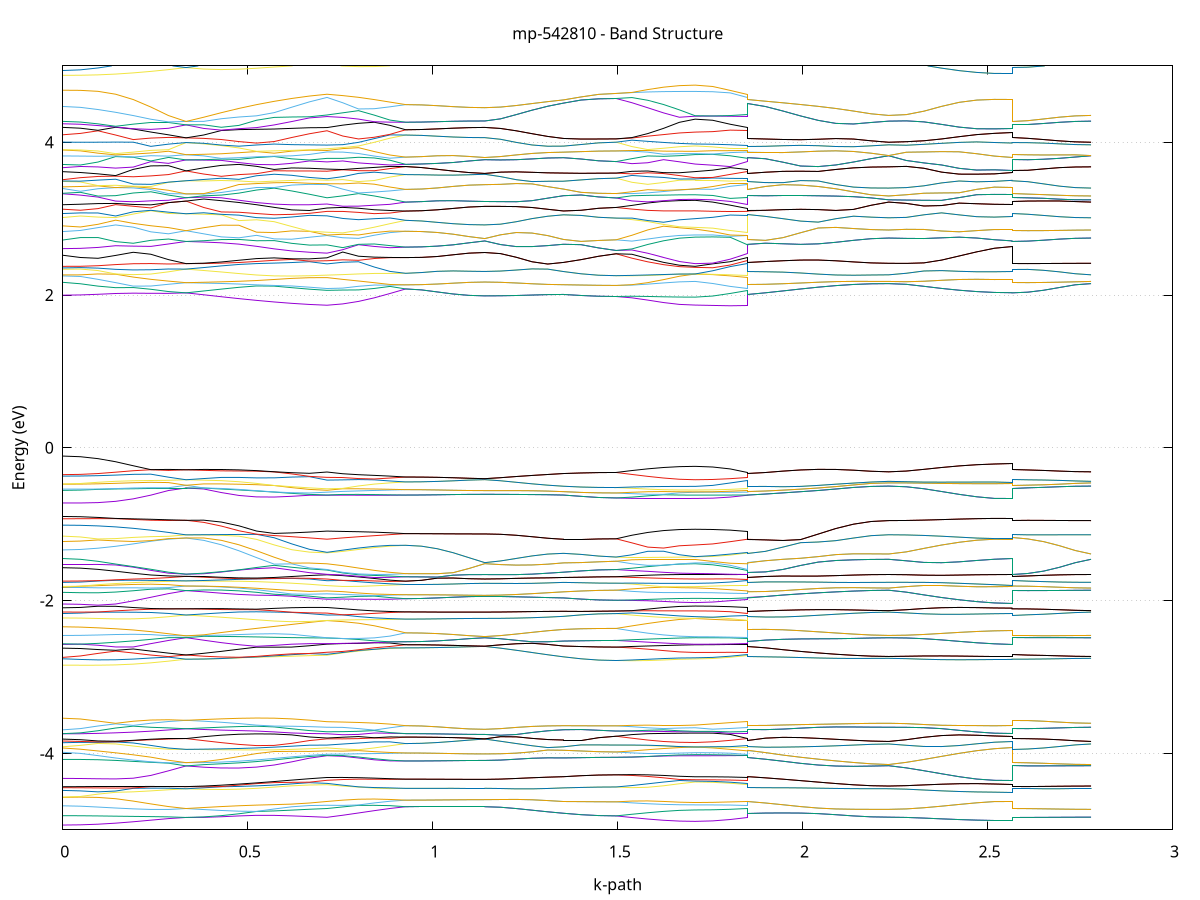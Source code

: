 set title 'mp-542810 - Band Structure'
set xlabel 'k-path'
set ylabel 'Energy (eV)'
set grid y
set yrange [-5:5]
set terminal png size 800,600
set output 'mp-542810_bands_gnuplot.png'
plot '-' using 1:2 with lines notitle, '-' using 1:2 with lines notitle, '-' using 1:2 with lines notitle, '-' using 1:2 with lines notitle, '-' using 1:2 with lines notitle, '-' using 1:2 with lines notitle, '-' using 1:2 with lines notitle, '-' using 1:2 with lines notitle, '-' using 1:2 with lines notitle, '-' using 1:2 with lines notitle, '-' using 1:2 with lines notitle, '-' using 1:2 with lines notitle, '-' using 1:2 with lines notitle, '-' using 1:2 with lines notitle, '-' using 1:2 with lines notitle, '-' using 1:2 with lines notitle, '-' using 1:2 with lines notitle, '-' using 1:2 with lines notitle, '-' using 1:2 with lines notitle, '-' using 1:2 with lines notitle, '-' using 1:2 with lines notitle, '-' using 1:2 with lines notitle, '-' using 1:2 with lines notitle, '-' using 1:2 with lines notitle, '-' using 1:2 with lines notitle, '-' using 1:2 with lines notitle, '-' using 1:2 with lines notitle, '-' using 1:2 with lines notitle, '-' using 1:2 with lines notitle, '-' using 1:2 with lines notitle, '-' using 1:2 with lines notitle, '-' using 1:2 with lines notitle, '-' using 1:2 with lines notitle, '-' using 1:2 with lines notitle, '-' using 1:2 with lines notitle, '-' using 1:2 with lines notitle, '-' using 1:2 with lines notitle, '-' using 1:2 with lines notitle, '-' using 1:2 with lines notitle, '-' using 1:2 with lines notitle, '-' using 1:2 with lines notitle, '-' using 1:2 with lines notitle, '-' using 1:2 with lines notitle, '-' using 1:2 with lines notitle, '-' using 1:2 with lines notitle, '-' using 1:2 with lines notitle, '-' using 1:2 with lines notitle, '-' using 1:2 with lines notitle, '-' using 1:2 with lines notitle, '-' using 1:2 with lines notitle, '-' using 1:2 with lines notitle, '-' using 1:2 with lines notitle, '-' using 1:2 with lines notitle, '-' using 1:2 with lines notitle, '-' using 1:2 with lines notitle, '-' using 1:2 with lines notitle, '-' using 1:2 with lines notitle, '-' using 1:2 with lines notitle, '-' using 1:2 with lines notitle, '-' using 1:2 with lines notitle, '-' using 1:2 with lines notitle, '-' using 1:2 with lines notitle, '-' using 1:2 with lines notitle, '-' using 1:2 with lines notitle, '-' using 1:2 with lines notitle, '-' using 1:2 with lines notitle, '-' using 1:2 with lines notitle, '-' using 1:2 with lines notitle, '-' using 1:2 with lines notitle, '-' using 1:2 with lines notitle, '-' using 1:2 with lines notitle, '-' using 1:2 with lines notitle, '-' using 1:2 with lines notitle, '-' using 1:2 with lines notitle, '-' using 1:2 with lines notitle, '-' using 1:2 with lines notitle, '-' using 1:2 with lines notitle, '-' using 1:2 with lines notitle, '-' using 1:2 with lines notitle, '-' using 1:2 with lines notitle, '-' using 1:2 with lines notitle, '-' using 1:2 with lines notitle, '-' using 1:2 with lines notitle, '-' using 1:2 with lines notitle, '-' using 1:2 with lines notitle, '-' using 1:2 with lines notitle, '-' using 1:2 with lines notitle, '-' using 1:2 with lines notitle, '-' using 1:2 with lines notitle, '-' using 1:2 with lines notitle, '-' using 1:2 with lines notitle, '-' using 1:2 with lines notitle, '-' using 1:2 with lines notitle, '-' using 1:2 with lines notitle, '-' using 1:2 with lines notitle, '-' using 1:2 with lines notitle, '-' using 1:2 with lines notitle, '-' using 1:2 with lines notitle, '-' using 1:2 with lines notitle, '-' using 1:2 with lines notitle, '-' using 1:2 with lines notitle, '-' using 1:2 with lines notitle, '-' using 1:2 with lines notitle, '-' using 1:2 with lines notitle, '-' using 1:2 with lines notitle, '-' using 1:2 with lines notitle, '-' using 1:2 with lines notitle, '-' using 1:2 with lines notitle, '-' using 1:2 with lines notitle, '-' using 1:2 with lines notitle, '-' using 1:2 with lines notitle, '-' using 1:2 with lines notitle, '-' using 1:2 with lines notitle, '-' using 1:2 with lines notitle, '-' using 1:2 with lines notitle, '-' using 1:2 with lines notitle, '-' using 1:2 with lines notitle, '-' using 1:2 with lines notitle, '-' using 1:2 with lines notitle, '-' using 1:2 with lines notitle, '-' using 1:2 with lines notitle, '-' using 1:2 with lines notitle, '-' using 1:2 with lines notitle, '-' using 1:2 with lines notitle, '-' using 1:2 with lines notitle, '-' using 1:2 with lines notitle, '-' using 1:2 with lines notitle, '-' using 1:2 with lines notitle, '-' using 1:2 with lines notitle, '-' using 1:2 with lines notitle, '-' using 1:2 with lines notitle, '-' using 1:2 with lines notitle, '-' using 1:2 with lines notitle, '-' using 1:2 with lines notitle, '-' using 1:2 with lines notitle, '-' using 1:2 with lines notitle, '-' using 1:2 with lines notitle, '-' using 1:2 with lines notitle, '-' using 1:2 with lines notitle, '-' using 1:2 with lines notitle, '-' using 1:2 with lines notitle, '-' using 1:2 with lines notitle, '-' using 1:2 with lines notitle, '-' using 1:2 with lines notitle, '-' using 1:2 with lines notitle, '-' using 1:2 with lines notitle, '-' using 1:2 with lines notitle, '-' using 1:2 with lines notitle, '-' using 1:2 with lines notitle, '-' using 1:2 with lines notitle, '-' using 1:2 with lines notitle, '-' using 1:2 with lines notitle, '-' using 1:2 with lines notitle, '-' using 1:2 with lines notitle, '-' using 1:2 with lines notitle, '-' using 1:2 with lines notitle, '-' using 1:2 with lines notitle, '-' using 1:2 with lines notitle, '-' using 1:2 with lines notitle, '-' using 1:2 with lines notitle
0.000000 -14.860868
0.047618 -14.859268
0.095235 -14.854268
0.142853 -14.846268
0.190471 -14.835668
0.238089 -14.823168
0.285706 -14.809668
0.333324 -14.797468
0.333324 -14.797468
0.380946 -14.797668
0.428569 -14.796068
0.476191 -14.792868
0.523814 -14.788668
0.571436 -14.783868
0.619058 -14.779168
0.666681 -14.776568
0.714303 -14.780368
0.714303 -14.780368
0.756867 -14.786468
0.799432 -14.791468
0.841996 -14.794868
0.884560 -14.796768
0.927125 -14.796768
0.927125 -14.796768
0.969860 -14.796768
1.012596 -14.796568
1.055331 -14.796468
1.098066 -14.796368
1.140802 -14.796368
1.140802 -14.796368
1.183366 -14.795468
1.225931 -14.792768
1.268495 -14.788568
1.311059 -14.783168
1.353624 -14.776968
1.353624 -14.776968
1.401045 -14.771968
1.448466 -14.768368
1.495887 -14.767068
1.495887 -14.767068
1.538622 -14.767368
1.581358 -14.767468
1.624093 -14.767368
1.666828 -14.767168
1.709564 -14.767068
1.709564 -14.767068
1.756985 -14.771668
1.804406 -14.776368
1.851827 -14.780368
1.851827 -14.776968
1.899449 -14.776368
1.947072 -14.777768
1.994694 -14.780868
2.042316 -14.784868
2.089939 -14.788968
2.137561 -14.792568
2.185183 -14.794868
2.232806 -14.795768
2.232806 -14.795768
2.280423 -14.799968
2.328041 -14.808768
2.375659 -14.818068
2.423277 -14.826168
2.470894 -14.832368
2.518512 -14.836268
2.566130 -14.837568
2.566130 -14.797468
2.608865 -14.797368
2.651601 -14.796968
2.694336 -14.796368
2.737071 -14.795868
2.779807 -14.795768
e
0.000000 -14.804368
0.047618 -14.803668
0.095235 -14.801668
0.142853 -14.798468
0.190471 -14.794668
0.238089 -14.791368
0.285706 -14.790968
0.333324 -14.797468
0.333324 -14.797468
0.380946 -14.795568
0.428569 -14.791968
0.476191 -14.787168
0.523814 -14.781668
0.571436 -14.777168
0.619058 -14.775268
0.666681 -14.775068
0.714303 -14.772268
0.714303 -14.772268
0.756867 -14.779768
0.799432 -14.786268
0.841996 -14.791468
0.884560 -14.794968
0.927125 -14.796768
0.927125 -14.796768
0.969860 -14.796768
1.012596 -14.796568
1.055331 -14.796468
1.098066 -14.796368
1.140802 -14.796368
1.140802 -14.796368
1.183366 -14.795468
1.225931 -14.792768
1.268495 -14.788568
1.311059 -14.783168
1.353624 -14.776968
1.353624 -14.776968
1.401045 -14.771968
1.448466 -14.768368
1.495887 -14.767068
1.495887 -14.767068
1.538622 -14.766568
1.581358 -14.766068
1.624093 -14.765568
1.666828 -14.765268
1.709564 -14.765168
1.709564 -14.765168
1.756985 -14.759868
1.804406 -14.763368
1.851827 -14.772268
1.851827 -14.776968
1.899449 -14.776368
1.947072 -14.777768
1.994694 -14.780868
2.042316 -14.784868
2.089939 -14.788968
2.137561 -14.792568
2.185183 -14.794868
2.232806 -14.795768
2.232806 -14.795768
2.280423 -14.799968
2.328041 -14.808768
2.375659 -14.818068
2.423277 -14.826168
2.470894 -14.832368
2.518512 -14.836268
2.566130 -14.837568
2.566130 -14.797468
2.608865 -14.797368
2.651601 -14.796968
2.694336 -14.796368
2.737071 -14.795868
2.779807 -14.795768
e
0.000000 -14.740068
0.047618 -14.740668
0.095235 -14.742568
0.142853 -14.745568
0.190471 -14.749468
0.238089 -14.753968
0.285706 -14.758268
0.333324 -14.760668
0.333324 -14.760668
0.380946 -14.762268
0.428569 -14.763068
0.476191 -14.763068
0.523814 -14.762368
0.571436 -14.760468
0.619058 -14.756568
0.666681 -14.751068
0.714303 -14.745368
0.714303 -14.745368
0.756867 -14.735168
0.799432 -14.726268
0.841996 -14.718968
0.884560 -14.713768
0.927125 -14.710468
0.927125 -14.710468
0.969860 -14.710568
1.012596 -14.710668
1.055331 -14.710868
1.098066 -14.710968
1.140802 -14.711068
1.140802 -14.711068
1.183366 -14.712068
1.225931 -14.715068
1.268495 -14.719968
1.311059 -14.726368
1.353624 -14.733568
1.353624 -14.733568
1.401045 -14.737468
1.448466 -14.740268
1.495887 -14.741368
1.495887 -14.741368
1.538622 -14.744868
1.581358 -14.748268
1.624093 -14.751168
1.666828 -14.753168
1.709564 -14.753868
1.709564 -14.753868
1.756985 -14.756668
1.804406 -14.752968
1.851827 -14.745368
1.851827 -14.733568
1.899449 -14.739068
1.947072 -14.744668
1.994694 -14.749768
2.042316 -14.754168
2.089939 -14.757668
2.137561 -14.760368
2.185183 -14.761968
2.232806 -14.762568
2.232806 -14.762568
2.280423 -14.758168
2.328041 -14.749068
2.375659 -14.739368
2.423277 -14.730768
2.470894 -14.724068
2.518512 -14.719868
2.566130 -14.718468
2.566130 -14.760668
2.608865 -14.760768
2.651601 -14.761268
2.694336 -14.761868
2.737071 -14.762368
2.779807 -14.762568
e
0.000000 -14.706768
0.047618 -14.708668
0.095235 -14.714368
0.142853 -14.723368
0.190471 -14.734768
0.238089 -14.747068
0.285706 -14.757168
0.333324 -14.760668
0.333324 -14.760668
0.380946 -14.758068
0.428569 -14.754468
0.476191 -14.749968
0.523814 -14.744868
0.571436 -14.739268
0.619058 -14.733568
0.666681 -14.727968
0.714303 -14.722768
0.714303 -14.722768
0.756867 -14.717368
0.799432 -14.713068
0.841996 -14.710268
0.884560 -14.709368
0.927125 -14.710468
0.927125 -14.710468
0.969860 -14.710568
1.012596 -14.710668
1.055331 -14.710868
1.098066 -14.710968
1.140802 -14.711068
1.140802 -14.711068
1.183366 -14.712068
1.225931 -14.715068
1.268495 -14.719968
1.311059 -14.726368
1.353624 -14.733568
1.353624 -14.733568
1.401045 -14.737468
1.448466 -14.740268
1.495887 -14.741368
1.495887 -14.741368
1.538622 -14.737968
1.581358 -14.734868
1.624093 -14.732568
1.666828 -14.731068
1.709564 -14.730568
1.709564 -14.730568
1.756985 -14.728968
1.804406 -14.725868
1.851827 -14.722768
1.851827 -14.733568
1.899449 -14.739068
1.947072 -14.744668
1.994694 -14.749768
2.042316 -14.754168
2.089939 -14.757668
2.137561 -14.760368
2.185183 -14.761968
2.232806 -14.762568
2.232806 -14.762568
2.280423 -14.758168
2.328041 -14.749068
2.375659 -14.739368
2.423277 -14.730768
2.470894 -14.724068
2.518512 -14.719868
2.566130 -14.718468
2.566130 -14.760668
2.608865 -14.760768
2.651601 -14.761268
2.694336 -14.761868
2.737071 -14.762368
2.779807 -14.762568
e
0.000000 -13.470568
0.047618 -13.471768
0.095235 -13.474868
0.142853 -13.478568
0.190471 -13.481968
0.238089 -13.484068
0.285706 -13.484568
0.333324 -13.483168
0.333324 -13.483168
0.380946 -13.482668
0.428569 -13.480868
0.476191 -13.478968
0.523814 -13.477868
0.571436 -13.478968
0.619058 -13.482468
0.666681 -13.486568
0.714303 -13.489568
0.714303 -13.489568
0.756867 -13.484468
0.799432 -13.478068
0.841996 -13.471068
0.884560 -13.464768
0.927125 -13.461168
0.927125 -13.461168
0.969860 -13.460668
1.012596 -13.459168
1.055331 -13.456968
1.098066 -13.454468
1.140802 -13.453268
1.140802 -13.453268
1.183366 -13.456968
1.225931 -13.463568
1.268495 -13.470168
1.311059 -13.475668
1.353624 -13.479668
1.353624 -13.479668
1.401045 -13.483068
1.448466 -13.485168
1.495887 -13.485868
1.495887 -13.485868
1.538622 -13.490468
1.581358 -13.494068
1.624093 -13.496668
1.666828 -13.498168
1.709564 -13.498668
1.709564 -13.498668
1.756985 -13.497668
1.804406 -13.494568
1.851827 -13.489568
1.851827 -13.479668
1.899449 -13.477568
1.947072 -13.474068
1.994694 -13.470768
2.042316 -13.469368
2.089939 -13.470068
2.137561 -13.471668
2.185183 -13.472968
2.232806 -13.473468
2.232806 -13.473468
2.280423 -13.473068
2.328041 -13.471968
2.375659 -13.470068
2.423277 -13.467468
2.470894 -13.464668
2.518512 -13.462368
2.566130 -13.461468
2.566130 -13.483168
2.608865 -13.482468
2.651601 -13.480368
2.694336 -13.477468
2.737071 -13.474668
2.779807 -13.473468
e
0.000000 -13.446468
0.047618 -13.448368
0.095235 -13.454168
0.142853 -13.461268
0.190471 -13.468468
0.238089 -13.474868
0.285706 -13.479868
0.333324 -13.483168
0.333324 -13.483168
0.380946 -13.482568
0.428569 -13.480668
0.476191 -13.477568
0.523814 -13.473268
0.571436 -13.468368
0.619058 -13.463268
0.666681 -13.459068
0.714303 -13.458668
0.714303 -13.458668
0.756867 -13.459968
0.799432 -13.460468
0.841996 -13.460368
0.884560 -13.460268
0.927125 -13.461168
0.927125 -13.461168
0.969860 -13.460668
1.012596 -13.459168
1.055331 -13.456968
1.098066 -13.454468
1.140802 -13.453268
1.140802 -13.453268
1.183366 -13.456968
1.225931 -13.463568
1.268495 -13.470168
1.311059 -13.475668
1.353624 -13.479668
1.353624 -13.479668
1.401045 -13.483068
1.448466 -13.485168
1.495887 -13.485868
1.495887 -13.485868
1.538622 -13.480368
1.581358 -13.474068
1.624093 -13.467268
1.666828 -13.460468
1.709564 -13.456068
1.709564 -13.456068
1.756985 -13.456768
1.804406 -13.457768
1.851827 -13.458668
1.851827 -13.479668
1.899449 -13.477568
1.947072 -13.474068
1.994694 -13.470768
2.042316 -13.469368
2.089939 -13.470068
2.137561 -13.471668
2.185183 -13.472968
2.232806 -13.473468
2.232806 -13.473468
2.280423 -13.473068
2.328041 -13.471968
2.375659 -13.470068
2.423277 -13.467468
2.470894 -13.464668
2.518512 -13.462368
2.566130 -13.461468
2.566130 -13.483168
2.608865 -13.482468
2.651601 -13.480368
2.694336 -13.477468
2.737071 -13.474668
2.779807 -13.473468
e
0.000000 -13.445968
0.047618 -13.445868
0.095235 -13.444268
0.142853 -13.442368
0.190471 -13.440368
0.238089 -13.438268
0.285706 -13.435968
0.333324 -13.433168
0.333324 -13.433168
0.380946 -13.434268
0.428569 -13.436568
0.476191 -13.440268
0.523814 -13.444268
0.571436 -13.446768
0.619058 -13.447168
0.666681 -13.450468
0.714303 -13.449168
0.714303 -13.449168
0.756867 -13.443668
0.799432 -13.437468
0.841996 -13.435168
0.884560 -13.434968
0.927125 -13.431268
0.927125 -13.431268
0.969860 -13.432068
1.012596 -13.434168
1.055331 -13.437268
1.098066 -13.440468
1.140802 -13.441968
1.140802 -13.441968
1.183366 -13.439868
1.225931 -13.438068
1.268495 -13.438268
1.311059 -13.439768
1.353624 -13.441668
1.353624 -13.441668
1.401045 -13.442768
1.448466 -13.443468
1.495887 -13.443768
1.495887 -13.443768
1.538622 -13.446868
1.581358 -13.449968
1.624093 -13.452468
1.666828 -13.454068
1.709564 -13.454568
1.709564 -13.454568
1.756985 -13.453568
1.804406 -13.451668
1.851827 -13.449168
1.851827 -13.441668
1.899449 -13.443368
1.947072 -13.445668
1.994694 -13.447468
2.042316 -13.447768
2.089939 -13.446568
2.137561 -13.445268
2.185183 -13.444468
2.232806 -13.444268
2.232806 -13.444268
2.280423 -13.443368
2.328041 -13.440768
2.375659 -13.437168
2.423277 -13.433568
2.470894 -13.430968
2.518512 -13.429768
2.566130 -13.429568
2.566130 -13.433168
2.608865 -13.434068
2.651601 -13.436468
2.694336 -13.439868
2.737071 -13.442968
2.779807 -13.444268
e
0.000000 -13.418568
0.047618 -13.417768
0.095235 -13.416968
0.142853 -13.418768
0.190471 -13.422268
0.238089 -13.426168
0.285706 -13.429968
0.333324 -13.433168
0.333324 -13.433168
0.380946 -13.432968
0.428569 -13.433668
0.476191 -13.435468
0.523814 -13.438468
0.571436 -13.442568
0.619058 -13.446768
0.666681 -13.445668
0.714303 -13.444568
0.714303 -13.444568
0.756867 -13.440568
0.799432 -13.436268
0.841996 -13.430968
0.884560 -13.424668
0.927125 -13.431268
0.927125 -13.431268
0.969860 -13.432068
1.012596 -13.434168
1.055331 -13.437268
1.098066 -13.440468
1.140802 -13.441968
1.140802 -13.441968
1.183366 -13.439868
1.225931 -13.438068
1.268495 -13.438268
1.311059 -13.439768
1.353624 -13.441668
1.353624 -13.441668
1.401045 -13.442768
1.448466 -13.443468
1.495887 -13.443768
1.495887 -13.443768
1.538622 -13.441168
1.581358 -13.440368
1.624093 -13.441968
1.666828 -13.445868
1.709564 -13.449268
1.709564 -13.449268
1.756985 -13.448768
1.804406 -13.447168
1.851827 -13.444568
1.851827 -13.441668
1.899449 -13.443368
1.947072 -13.445668
1.994694 -13.447468
2.042316 -13.447768
2.089939 -13.446568
2.137561 -13.445268
2.185183 -13.444468
2.232806 -13.444268
2.232806 -13.444268
2.280423 -13.443368
2.328041 -13.440768
2.375659 -13.437168
2.423277 -13.433568
2.470894 -13.430968
2.518512 -13.429768
2.566130 -13.429568
2.566130 -13.433168
2.608865 -13.434068
2.651601 -13.436468
2.694336 -13.439868
2.737071 -13.442968
2.779807 -13.444268
e
0.000000 -13.396368
0.047618 -13.397568
0.095235 -13.399168
0.142853 -13.398868
0.190471 -13.397268
0.238089 -13.396268
0.285706 -13.395468
0.333324 -13.394968
0.333324 -13.394968
0.380946 -13.398368
0.428569 -13.402068
0.476191 -13.405168
0.523814 -13.407568
0.571436 -13.409968
0.619058 -13.413568
0.666681 -13.417868
0.714303 -13.421168
0.714303 -13.421168
0.756867 -13.425568
0.799432 -13.428668
0.841996 -13.426768
0.884560 -13.423768
0.927125 -13.419868
0.927125 -13.419868
0.969860 -13.420268
1.012596 -13.420768
1.055331 -13.421068
1.098066 -13.421168
1.140802 -13.421168
1.140802 -13.421168
1.183366 -13.419768
1.225931 -13.415768
1.268495 -13.409968
1.311059 -13.404468
1.353624 -13.401268
1.353624 -13.401268
1.401045 -13.399968
1.448466 -13.399168
1.495887 -13.398968
1.495887 -13.398968
1.538622 -13.401668
1.581358 -13.405968
1.624093 -13.409768
1.666828 -13.412268
1.709564 -13.413168
1.709564 -13.413168
1.756985 -13.414968
1.804406 -13.418068
1.851827 -13.421168
1.851827 -13.401268
1.899449 -13.400668
1.947072 -13.400868
1.994694 -13.400968
2.042316 -13.400468
2.089939 -13.399068
2.137561 -13.397168
2.185183 -13.395468
2.232806 -13.394868
2.232806 -13.394868
2.280423 -13.395168
2.328041 -13.396168
2.375659 -13.397368
2.423277 -13.398168
2.470894 -13.397668
2.518512 -13.395768
2.566130 -13.394468
2.566130 -13.394968
2.608865 -13.394968
2.651601 -13.394868
2.694336 -13.394868
2.737071 -13.394868
2.779807 -13.394868
e
0.000000 -13.395068
0.047618 -13.395668
0.095235 -13.396568
0.142853 -13.397068
0.190471 -13.396868
0.238089 -13.395768
0.285706 -13.394968
0.333324 -13.394968
0.333324 -13.394968
0.380946 -13.392468
0.428569 -13.391068
0.476191 -13.390368
0.523814 -13.389868
0.571436 -13.389868
0.619058 -13.396068
0.666681 -13.399568
0.714303 -13.401868
0.714303 -13.401868
0.756867 -13.402168
0.799432 -13.405168
0.841996 -13.414568
0.884560 -13.421568
0.927125 -13.419868
0.927125 -13.419868
0.969860 -13.420268
1.012596 -13.420768
1.055331 -13.421068
1.098066 -13.421168
1.140802 -13.421168
1.140802 -13.421168
1.183366 -13.419768
1.225931 -13.415768
1.268495 -13.409968
1.311059 -13.404468
1.353624 -13.401268
1.353624 -13.401268
1.401045 -13.399968
1.448466 -13.399168
1.495887 -13.398968
1.495887 -13.398968
1.538622 -13.401268
1.581358 -13.404468
1.624093 -13.406668
1.666828 -13.407668
1.709564 -13.407868
1.709564 -13.407868
1.756985 -13.406368
1.804406 -13.403968
1.851827 -13.401868
1.851827 -13.401268
1.899449 -13.400668
1.947072 -13.400868
1.994694 -13.400968
2.042316 -13.400468
2.089939 -13.399068
2.137561 -13.397168
2.185183 -13.395468
2.232806 -13.394868
2.232806 -13.394868
2.280423 -13.395168
2.328041 -13.396168
2.375659 -13.397368
2.423277 -13.398168
2.470894 -13.397668
2.518512 -13.395768
2.566130 -13.394468
2.566130 -13.394968
2.608865 -13.394968
2.651601 -13.394868
2.694336 -13.394868
2.737071 -13.394868
2.779807 -13.394868
e
0.000000 -13.376268
0.047618 -13.374168
0.095235 -13.369468
0.142853 -13.364268
0.190471 -13.359368
0.238089 -13.355568
0.285706 -13.353168
0.333324 -13.352268
0.333324 -13.352268
0.380946 -13.356568
0.428569 -13.363368
0.476191 -13.371968
0.523814 -13.381268
0.571436 -13.389068
0.619058 -13.387968
0.666681 -13.387168
0.714303 -13.389368
0.714303 -13.389368
0.756867 -13.396568
0.799432 -13.403768
0.841996 -13.406668
0.884560 -13.410268
0.927125 -13.410768
0.927125 -13.410768
0.969860 -13.410168
1.012596 -13.408868
1.055331 -13.407668
1.098066 -13.406868
1.140802 -13.406568
1.140802 -13.406568
1.183366 -13.406168
1.225931 -13.404968
1.268495 -13.403268
1.311059 -13.400968
1.353624 -13.397168
1.353624 -13.397168
1.401045 -13.395068
1.448466 -13.393668
1.495887 -13.393268
1.495887 -13.393268
1.538622 -13.391468
1.581358 -13.388368
1.624093 -13.385868
1.666828 -13.384268
1.709564 -13.383768
1.709564 -13.383768
1.756985 -13.384368
1.804406 -13.386268
1.851827 -13.389368
1.851827 -13.397168
1.899449 -13.392768
1.947072 -13.385768
1.994694 -13.377668
2.042316 -13.369368
2.089939 -13.361868
2.137561 -13.355968
2.185183 -13.352168
2.232806 -13.350968
2.232806 -13.350968
2.280423 -13.351768
2.328041 -13.354268
2.375659 -13.358268
2.423277 -13.363268
2.470894 -13.368868
2.518512 -13.373968
2.566130 -13.376368
2.566130 -13.352268
2.608865 -13.352168
2.651601 -13.351768
2.694336 -13.351368
2.737071 -13.351068
2.779807 -13.350968
e
0.000000 -13.374568
0.047618 -13.372868
0.095235 -13.368868
0.142853 -13.363968
0.190471 -13.359268
0.238089 -13.355468
0.285706 -13.353068
0.333324 -13.352268
0.333324 -13.352268
0.380946 -13.350768
0.428569 -13.351968
0.476191 -13.355768
0.523814 -13.361468
0.571436 -13.368468
0.619058 -13.375768
0.666681 -13.382468
0.714303 -13.385368
0.714303 -13.385368
0.756867 -13.389168
0.799432 -13.393968
0.841996 -13.399568
0.884560 -13.405568
0.927125 -13.410768
0.927125 -13.410768
0.969860 -13.410168
1.012596 -13.408868
1.055331 -13.407668
1.098066 -13.406868
1.140802 -13.406568
1.140802 -13.406568
1.183366 -13.406168
1.225931 -13.404968
1.268495 -13.403268
1.311059 -13.400968
1.353624 -13.397168
1.353624 -13.397168
1.401045 -13.395068
1.448466 -13.393668
1.495887 -13.393268
1.495887 -13.393268
1.538622 -13.390168
1.581358 -13.386268
1.624093 -13.383068
1.666828 -13.381068
1.709564 -13.380368
1.709564 -13.380368
1.756985 -13.380968
1.804406 -13.382668
1.851827 -13.385368
1.851827 -13.397168
1.899449 -13.392768
1.947072 -13.385768
1.994694 -13.377668
2.042316 -13.369368
2.089939 -13.361868
2.137561 -13.355968
2.185183 -13.352168
2.232806 -13.350968
2.232806 -13.350968
2.280423 -13.351768
2.328041 -13.354268
2.375659 -13.358268
2.423277 -13.363268
2.470894 -13.368868
2.518512 -13.373968
2.566130 -13.376368
2.566130 -13.352268
2.608865 -13.352168
2.651601 -13.351768
2.694336 -13.351368
2.737071 -13.351068
2.779807 -13.350968
e
0.000000 -12.148868
0.047618 -12.148168
0.095235 -12.146268
0.142853 -12.143068
0.190471 -12.139068
0.238089 -12.134468
0.285706 -12.129768
0.333324 -12.127668
0.333324 -12.127668
0.380946 -12.131368
0.428569 -12.137268
0.476191 -12.145068
0.523814 -12.154168
0.571436 -12.163568
0.619058 -12.172468
0.666681 -12.179968
0.714303 -12.185368
0.714303 -12.185368
0.756867 -12.187968
0.799432 -12.189168
0.841996 -12.188868
0.884560 -12.187168
0.927125 -12.184168
0.927125 -12.184168
0.969860 -12.184168
1.012596 -12.184168
1.055331 -12.184268
1.098066 -12.184368
1.140802 -12.184368
1.140802 -12.184368
1.183366 -12.184168
1.225931 -12.183668
1.268495 -12.182768
1.311059 -12.181468
1.353624 -12.180068
1.353624 -12.180068
1.401045 -12.180468
1.448466 -12.180668
1.495887 -12.180768
1.495887 -12.180768
1.538622 -12.180768
1.581358 -12.180668
1.624093 -12.180468
1.666828 -12.180368
1.709564 -12.180268
1.709564 -12.180368
1.756985 -12.182668
1.804406 -12.184468
1.851827 -12.185368
1.851827 -12.180068
1.899449 -12.175768
1.947072 -12.169268
1.994694 -12.161368
2.042316 -12.152768
2.089939 -12.144168
2.137561 -12.136468
2.185183 -12.130268
2.232806 -12.126468
2.232806 -12.126468
2.280423 -12.129868
2.328041 -12.133768
2.375659 -12.137468
2.423277 -12.140568
2.470894 -12.143068
2.518512 -12.144568
2.566130 -12.145068
2.566130 -12.127668
2.608865 -12.127568
2.651601 -12.127368
2.694336 -12.127068
2.737071 -12.126668
2.779807 -12.126468
e
0.000000 -12.138768
0.047618 -12.138468
0.095235 -12.137568
0.142853 -12.136068
0.190471 -12.134268
0.238089 -12.132068
0.285706 -12.129468
0.333324 -12.127668
0.333324 -12.127668
0.380946 -12.128768
0.428569 -12.134968
0.476191 -12.142368
0.523814 -12.149968
0.571436 -12.157268
0.619058 -12.163368
0.666681 -12.167768
0.714303 -12.169768
0.714303 -12.169768
0.756867 -12.166268
0.799432 -12.169468
0.841996 -12.174968
0.884560 -12.179968
0.927125 -12.184168
0.927125 -12.184168
0.969860 -12.184168
1.012596 -12.184168
1.055331 -12.184268
1.098066 -12.184368
1.140802 -12.184368
1.140802 -12.184368
1.183366 -12.184168
1.225931 -12.183668
1.268495 -12.182768
1.311059 -12.181468
1.353624 -12.180068
1.353624 -12.180068
1.401045 -12.180468
1.448466 -12.180668
1.495887 -12.180768
1.495887 -12.180768
1.538622 -12.180768
1.581358 -12.180568
1.624093 -12.180368
1.666828 -12.180268
1.709564 -12.180168
1.709564 -12.180168
1.756985 -12.177268
1.804406 -12.173668
1.851827 -12.169768
1.851827 -12.180068
1.899449 -12.175768
1.947072 -12.169268
1.994694 -12.161368
2.042316 -12.152768
2.089939 -12.144168
2.137561 -12.136468
2.185183 -12.130268
2.232806 -12.126468
2.232806 -12.126468
2.280423 -12.129868
2.328041 -12.133768
2.375659 -12.137468
2.423277 -12.140568
2.470894 -12.143068
2.518512 -12.144568
2.566130 -12.145068
2.566130 -12.127668
2.608865 -12.127568
2.651601 -12.127368
2.694336 -12.127068
2.737071 -12.126668
2.779807 -12.126468
e
0.000000 -12.120168
0.047618 -12.120268
0.095235 -12.120568
0.142853 -12.121268
0.190471 -12.122268
0.238089 -12.123668
0.285706 -12.125368
0.333324 -12.124268
0.333324 -12.124268
0.380946 -12.126268
0.428569 -12.127268
0.476191 -12.130468
0.523814 -12.135368
0.571436 -12.141268
0.619058 -12.147668
0.666681 -12.153668
0.714303 -12.158768
0.714303 -12.158768
0.756867 -12.163968
0.799432 -12.162668
0.841996 -12.159068
0.884560 -12.155568
0.927125 -12.152268
0.927125 -12.152268
0.969860 -12.152268
1.012596 -12.152268
1.055331 -12.152268
1.098066 -12.152268
1.140802 -12.152268
1.140802 -12.152268
1.183366 -12.152068
1.225931 -12.151468
1.268495 -12.150668
1.311059 -12.149668
1.353624 -12.148668
1.353624 -12.148668
1.401045 -12.149368
1.448466 -12.149768
1.495887 -12.149868
1.495887 -12.149868
1.538622 -12.151168
1.581358 -12.152468
1.624093 -12.153468
1.666828 -12.154168
1.709564 -12.154468
1.709564 -12.154468
1.756985 -12.155068
1.804406 -12.156668
1.851827 -12.158768
1.851827 -12.148668
1.899449 -12.145168
1.947072 -12.140568
1.994694 -12.135468
2.042316 -12.130568
2.089939 -12.126668
2.137561 -12.124268
2.185183 -12.123968
2.232806 -12.125568
2.232806 -12.125568
2.280423 -12.122368
2.328041 -12.119168
2.375659 -12.116568
2.423277 -12.114568
2.470894 -12.113168
2.518512 -12.112268
2.566130 -12.112068
2.566130 -12.124268
2.608865 -12.124368
2.651601 -12.124568
2.694336 -12.124968
2.737071 -12.125368
2.779807 -12.125568
e
0.000000 -12.105768
0.047618 -12.106168
0.095235 -12.107368
0.142853 -12.109268
0.190471 -12.112068
0.238089 -12.115568
0.285706 -12.119668
0.333324 -12.124268
0.333324 -12.124268
0.380946 -12.121968
0.428569 -12.121868
0.476191 -12.123668
0.523814 -12.126968
0.571436 -12.131268
0.619058 -12.135868
0.666681 -12.139968
0.714303 -12.143168
0.714303 -12.143168
0.756867 -12.143668
0.799432 -12.144968
0.841996 -12.146868
0.884560 -12.149368
0.927125 -12.152268
0.927125 -12.152268
0.969860 -12.152268
1.012596 -12.152268
1.055331 -12.152268
1.098066 -12.152268
1.140802 -12.152268
1.140802 -12.152268
1.183366 -12.152068
1.225931 -12.151468
1.268495 -12.150668
1.311059 -12.149668
1.353624 -12.148668
1.353624 -12.148668
1.401045 -12.149368
1.448466 -12.149768
1.495887 -12.149868
1.495887 -12.149868
1.538622 -12.148668
1.581358 -12.147668
1.624093 -12.146868
1.666828 -12.146368
1.709564 -12.146168
1.709564 -12.146168
1.756985 -12.145668
1.804406 -12.144568
1.851827 -12.143168
1.851827 -12.148668
1.899449 -12.145168
1.947072 -12.140568
1.994694 -12.135468
2.042316 -12.130568
2.089939 -12.126668
2.137561 -12.124268
2.185183 -12.123968
2.232806 -12.125568
2.232806 -12.125568
2.280423 -12.122368
2.328041 -12.119168
2.375659 -12.116568
2.423277 -12.114568
2.470894 -12.113168
2.518512 -12.112268
2.566130 -12.112068
2.566130 -12.124268
2.608865 -12.124368
2.651601 -12.124568
2.694336 -12.124968
2.737071 -12.125368
2.779807 -12.125568
e
0.000000 -11.494168
0.047618 -11.492168
0.095235 -11.486168
0.142853 -11.476468
0.190471 -11.463568
0.238089 -11.448268
0.285706 -11.431968
0.333324 -11.416268
0.333324 -11.416268
0.380946 -11.422068
0.428569 -11.427368
0.476191 -11.432068
0.523814 -11.436268
0.571436 -11.440168
0.619058 -11.444168
0.666681 -11.448468
0.714303 -11.453368
0.714303 -11.453368
0.756867 -11.443168
0.799432 -11.431968
0.841996 -11.419968
0.884560 -11.407768
0.927125 -11.396168
0.927125 -11.396168
0.969860 -11.396068
1.012596 -11.395768
1.055331 -11.395468
1.098066 -11.395168
1.140802 -11.395068
1.140802 -11.395068
1.183366 -11.398768
1.225931 -11.406768
1.268495 -11.415868
1.311059 -11.424968
1.353624 -11.433268
1.353624 -11.433268
1.401045 -11.442968
1.448466 -11.449168
1.495887 -11.451268
1.495887 -11.451268
1.538622 -11.459368
1.581358 -11.465968
1.624093 -11.470868
1.666828 -11.473768
1.709564 -11.474868
1.709564 -11.474868
1.756985 -11.472368
1.804406 -11.465068
1.851827 -11.453368
1.851827 -11.433268
1.899449 -11.429368
1.947072 -11.425968
1.994694 -11.423068
2.042316 -11.420668
2.089939 -11.418668
2.137561 -11.417268
2.185183 -11.416368
2.232806 -11.416068
2.232806 -11.416068
2.280423 -11.419868
2.328041 -11.428768
2.375659 -11.438968
2.423277 -11.448368
2.470894 -11.455768
2.518512 -11.460468
2.566130 -11.462068
2.566130 -11.416268
2.608865 -11.416268
2.651601 -11.416168
2.694336 -11.416068
2.737071 -11.416068
2.779807 -11.416068
e
0.000000 -11.397568
0.047618 -11.396668
0.095235 -11.393868
0.142853 -11.389468
0.190471 -11.386668
0.238089 -11.393268
0.285706 -11.403068
0.333324 -11.416268
0.333324 -11.416268
0.380946 -11.409868
0.428569 -11.402968
0.476191 -11.395868
0.523814 -11.388668
0.571436 -11.385968
0.619058 -11.390968
0.666681 -11.395368
0.714303 -11.398868
0.714303 -11.398868
0.756867 -11.393568
0.799432 -11.387568
0.841996 -11.381168
0.884560 -11.385968
0.927125 -11.396168
0.927125 -11.396168
0.969860 -11.396068
1.012596 -11.395768
1.055331 -11.395468
1.098066 -11.395168
1.140802 -11.395068
1.140802 -11.395068
1.183366 -11.398768
1.225931 -11.406768
1.268495 -11.415868
1.311059 -11.424968
1.353624 -11.433268
1.353624 -11.433268
1.401045 -11.442968
1.448466 -11.449168
1.495887 -11.451268
1.495887 -11.451268
1.538622 -11.441968
1.581358 -11.432068
1.624093 -11.422168
1.666828 -11.413968
1.709564 -11.410568
1.709564 -11.410568
1.756985 -11.409168
1.804406 -11.405068
1.851827 -11.398868
1.851827 -11.433268
1.899449 -11.429368
1.947072 -11.425968
1.994694 -11.423068
2.042316 -11.420668
2.089939 -11.418668
2.137561 -11.417268
2.185183 -11.416368
2.232806 -11.416068
2.232806 -11.416068
2.280423 -11.419868
2.328041 -11.428768
2.375659 -11.438968
2.423277 -11.448368
2.470894 -11.455768
2.518512 -11.460468
2.566130 -11.462068
2.566130 -11.416268
2.608865 -11.416268
2.651601 -11.416168
2.694336 -11.416068
2.737071 -11.416068
2.779807 -11.416068
e
0.000000 -11.378068
0.047618 -11.378568
0.095235 -11.379868
0.142853 -11.382468
0.190471 -11.383768
0.238089 -11.376768
0.285706 -11.368468
0.333324 -11.358468
0.333324 -11.358468
0.380946 -11.363868
0.428569 -11.369368
0.476191 -11.374968
0.523814 -11.380568
0.571436 -11.381768
0.619058 -11.375468
0.666681 -11.370468
0.714303 -11.367068
0.714303 -11.367068
0.756867 -11.369168
0.799432 -11.372668
0.841996 -11.378068
0.884560 -11.374468
0.927125 -11.367368
0.927125 -11.367368
0.969860 -11.367468
1.012596 -11.367768
1.055331 -11.368068
1.098066 -11.368368
1.140802 -11.368468
1.140802 -11.368468
1.183366 -11.364968
1.225931 -11.357868
1.268495 -11.349968
1.311059 -11.342468
1.353624 -11.335768
1.353624 -11.335768
1.401045 -11.327568
1.448466 -11.322568
1.495887 -11.320768
1.495887 -11.320768
1.538622 -11.330568
1.581358 -11.340968
1.624093 -11.351268
1.666828 -11.359668
1.709564 -11.363168
1.709564 -11.363168
1.756985 -11.363568
1.804406 -11.364668
1.851827 -11.367068
1.851827 -11.335768
1.899449 -11.339968
1.947072 -11.344168
1.994694 -11.347968
2.042316 -11.351468
2.089939 -11.354368
2.137561 -11.356668
2.185183 -11.358168
2.232806 -11.358668
2.232806 -11.358668
2.280423 -11.354868
2.328041 -11.346268
2.375659 -11.336468
2.423277 -11.327468
2.470894 -11.320468
2.518512 -11.316068
2.566130 -11.314568
2.566130 -11.358468
2.608865 -11.358468
2.651601 -11.358568
2.694336 -11.358568
2.737071 -11.358668
2.779807 -11.358668
e
0.000000 -11.283868
0.047618 -11.286168
0.095235 -11.293068
0.142853 -11.303668
0.190471 -11.317168
0.238089 -11.331968
0.285706 -11.346268
0.333324 -11.358468
0.333324 -11.358468
0.380946 -11.353268
0.428569 -11.348168
0.476191 -11.343368
0.523814 -11.338668
0.571436 -11.334168
0.619058 -11.329468
0.666681 -11.324468
0.714303 -11.318868
0.714303 -11.318868
0.756867 -11.328968
0.799432 -11.339568
0.841996 -11.349968
0.884560 -11.359368
0.927125 -11.367368
0.927125 -11.367368
0.969860 -11.367468
1.012596 -11.367768
1.055331 -11.368068
1.098066 -11.368368
1.140802 -11.368468
1.140802 -11.368468
1.183366 -11.364968
1.225931 -11.357868
1.268495 -11.349968
1.311059 -11.342468
1.353624 -11.335768
1.353624 -11.335768
1.401045 -11.327568
1.448466 -11.322568
1.495887 -11.320768
1.495887 -11.320768
1.538622 -11.312168
1.581358 -11.305068
1.624093 -11.299868
1.666828 -11.296568
1.709564 -11.295468
1.709564 -11.295468
1.756985 -11.298268
1.804406 -11.306368
1.851827 -11.318868
1.851827 -11.335768
1.899449 -11.339968
1.947072 -11.344168
1.994694 -11.347968
2.042316 -11.351468
2.089939 -11.354368
2.137561 -11.356668
2.185183 -11.358168
2.232806 -11.358668
2.232806 -11.358668
2.280423 -11.354868
2.328041 -11.346268
2.375659 -11.336468
2.423277 -11.327468
2.470894 -11.320468
2.518512 -11.316068
2.566130 -11.314568
2.566130 -11.358468
2.608865 -11.358468
2.651601 -11.358568
2.694336 -11.358568
2.737071 -11.358668
2.779807 -11.358668
e
0.000000 -8.899568
0.047618 -8.896868
0.095235 -8.889168
0.142853 -8.876468
0.190471 -8.859368
0.238089 -8.838668
0.285706 -8.815468
0.333324 -8.791768
0.333324 -8.791768
0.380946 -8.804668
0.428569 -8.816868
0.476191 -8.828168
0.523814 -8.838168
0.571436 -8.850068
0.619058 -8.862968
0.666681 -8.873468
0.714303 -8.881268
0.714303 -8.881268
0.756867 -8.899068
0.799432 -8.914568
0.841996 -8.926268
0.884560 -8.932968
0.927125 -8.934168
0.927125 -8.934168
0.969860 -8.934068
1.012596 -8.933768
1.055331 -8.933368
1.098066 -8.933068
1.140802 -8.932968
1.140802 -8.932968
1.183366 -8.930168
1.225931 -8.922268
1.268495 -8.909468
1.311059 -8.892668
1.353624 -8.873068
1.353624 -8.873068
1.401045 -8.854368
1.448466 -8.838468
1.495887 -8.831768
1.495887 -8.831768
1.538622 -8.837768
1.581358 -8.843068
1.624093 -8.847168
1.666828 -8.849768
1.709564 -8.850668
1.709564 -8.850668
1.756985 -8.855268
1.804406 -8.866768
1.851827 -8.881268
1.851827 -8.873068
1.899449 -8.867668
1.947072 -8.859668
1.994694 -8.849668
2.042316 -8.837868
2.089939 -8.824768
2.137561 -8.810868
2.185183 -8.796568
2.232806 -8.786668
2.232806 -8.786668
2.280423 -8.801168
2.328041 -8.820768
2.375659 -8.839268
2.423277 -8.855068
2.470894 -8.867168
2.518512 -8.874768
2.566130 -8.877268
2.566130 -8.791768
2.608865 -8.791368
2.651601 -8.790268
2.694336 -8.788768
2.737071 -8.787268
2.779807 -8.786668
e
0.000000 -8.841268
0.047618 -8.839568
0.095235 -8.834468
0.142853 -8.826168
0.190471 -8.815068
0.238089 -8.801568
0.285706 -8.787168
0.333324 -8.791768
0.333324 -8.791768
0.380946 -8.787868
0.428569 -8.803268
0.476191 -8.819668
0.523814 -8.835468
0.571436 -8.846868
0.619058 -8.853768
0.666681 -8.858768
0.714303 -8.861568
0.714303 -8.861568
0.756867 -8.883868
0.799432 -8.903568
0.841996 -8.919068
0.884560 -8.929468
0.927125 -8.934168
0.927125 -8.934168
0.969860 -8.934068
1.012596 -8.933768
1.055331 -8.933368
1.098066 -8.933068
1.140802 -8.932968
1.140802 -8.932968
1.183366 -8.930168
1.225931 -8.922268
1.268495 -8.909468
1.311059 -8.892668
1.353624 -8.873068
1.353624 -8.873068
1.401045 -8.854368
1.448466 -8.838468
1.495887 -8.831768
1.495887 -8.831768
1.538622 -8.825768
1.581358 -8.820368
1.624093 -8.816168
1.666828 -8.813468
1.709564 -8.812468
1.709564 -8.812468
1.756985 -8.820168
1.804406 -8.838768
1.851827 -8.861568
1.851827 -8.873068
1.899449 -8.867668
1.947072 -8.859668
1.994694 -8.849668
2.042316 -8.837868
2.089939 -8.824768
2.137561 -8.810868
2.185183 -8.796568
2.232806 -8.786668
2.232806 -8.786668
2.280423 -8.801168
2.328041 -8.820768
2.375659 -8.839268
2.423277 -8.855068
2.470894 -8.867168
2.518512 -8.874768
2.566130 -8.877268
2.566130 -8.791768
2.608865 -8.791368
2.651601 -8.790268
2.694336 -8.788768
2.737071 -8.787268
2.779807 -8.786668
e
0.000000 -8.715268
0.047618 -8.715368
0.095235 -8.716268
0.142853 -8.719668
0.190471 -8.726868
0.238089 -8.743368
0.285706 -8.763768
0.333324 -8.766968
0.333324 -8.766968
0.380946 -8.773868
0.428569 -8.760668
0.476191 -8.745968
0.523814 -8.732168
0.571436 -8.720268
0.619058 -8.711368
0.666681 -8.705268
0.714303 -8.701068
0.714303 -8.701068
0.756867 -8.692768
0.799432 -8.687068
0.841996 -8.682268
0.884560 -8.677468
0.927125 -8.672868
0.927125 -8.672868
0.969860 -8.674568
1.012596 -8.678668
1.055331 -8.683068
1.098066 -8.686268
1.140802 -8.687468
1.140802 -8.687468
1.183366 -8.686968
1.225931 -8.685568
1.268495 -8.684168
1.311059 -8.684068
1.353624 -8.688068
1.353624 -8.688068
1.401045 -8.696868
1.448466 -8.708368
1.495887 -8.713968
1.495887 -8.713968
1.538622 -8.717468
1.581358 -8.720368
1.624093 -8.722468
1.666828 -8.723668
1.709564 -8.724068
1.709564 -8.724068
1.756985 -8.720168
1.804406 -8.710868
1.851827 -8.701068
1.851827 -8.688068
1.899449 -8.691568
1.947072 -8.697368
1.994694 -8.706068
2.042316 -8.717568
2.089939 -8.731468
2.137561 -8.746668
2.185183 -8.761868
2.232806 -8.772268
2.232806 -8.772268
2.280423 -8.758668
2.328041 -8.741668
2.375659 -8.726668
2.423277 -8.714368
2.470894 -8.704868
2.518512 -8.698568
2.566130 -8.696368
2.566130 -8.766968
2.608865 -8.767468
2.651601 -8.768568
2.694336 -8.770068
2.737071 -8.771568
2.779807 -8.772268
e
0.000000 -8.707868
0.047618 -8.708468
0.095235 -8.710668
0.142853 -8.716268
0.190471 -8.726768
0.238089 -8.737868
0.285706 -8.751968
0.333324 -8.766968
0.333324 -8.766968
0.380946 -8.750568
0.428569 -8.734168
0.476191 -8.718668
0.523814 -8.704868
0.571436 -8.693368
0.619058 -8.684768
0.666681 -8.679168
0.714303 -8.676668
0.714303 -8.676668
0.756867 -8.669368
0.799432 -8.666168
0.841996 -8.666368
0.884560 -8.668968
0.927125 -8.672868
0.927125 -8.672868
0.969860 -8.674568
1.012596 -8.678668
1.055331 -8.683068
1.098066 -8.686268
1.140802 -8.687468
1.140802 -8.687468
1.183366 -8.686968
1.225931 -8.685568
1.268495 -8.684168
1.311059 -8.684068
1.353624 -8.688068
1.353624 -8.688068
1.401045 -8.696868
1.448466 -8.708368
1.495887 -8.713968
1.495887 -8.713968
1.538622 -8.710268
1.581358 -8.706768
1.624093 -8.703768
1.666828 -8.701868
1.709564 -8.701168
1.709564 -8.701168
1.756985 -8.696568
1.804406 -8.686668
1.851827 -8.676668
1.851827 -8.688068
1.899449 -8.691568
1.947072 -8.697368
1.994694 -8.706068
2.042316 -8.717568
2.089939 -8.731468
2.137561 -8.746668
2.185183 -8.761868
2.232806 -8.772268
2.232806 -8.772268
2.280423 -8.758668
2.328041 -8.741668
2.375659 -8.726668
2.423277 -8.714368
2.470894 -8.704868
2.518512 -8.698568
2.566130 -8.696368
2.566130 -8.766968
2.608865 -8.767468
2.651601 -8.768568
2.694336 -8.770068
2.737071 -8.771568
2.779807 -8.772268
e
0.000000 -8.681868
0.047618 -8.679768
0.095235 -8.673068
0.142853 -8.661468
0.190471 -8.647468
0.238089 -8.645968
0.285706 -8.643768
0.333324 -8.639468
0.333324 -8.639468
0.380946 -8.645068
0.428569 -8.648668
0.476191 -8.650668
0.523814 -8.651768
0.571436 -8.652168
0.619058 -8.651568
0.666681 -8.649968
0.714303 -8.647868
0.714303 -8.647868
0.756867 -8.641068
0.799432 -8.634168
0.841996 -8.627568
0.884560 -8.619468
0.927125 -8.609468
0.927125 -8.609468
0.969860 -8.607968
1.012596 -8.604768
1.055331 -8.601868
1.098066 -8.600068
1.140802 -8.599468
1.140802 -8.599468
1.183366 -8.599468
1.225931 -8.599268
1.268495 -8.599368
1.311059 -8.604268
1.353624 -8.617168
1.353624 -8.617168
1.401045 -8.625568
1.448466 -8.629168
1.495887 -8.630168
1.495887 -8.630168
1.538622 -8.636668
1.581358 -8.642268
1.624093 -8.646568
1.666828 -8.649168
1.709564 -8.650168
1.709564 -8.650168
1.756985 -8.650168
1.804406 -8.649868
1.851827 -8.647868
1.851827 -8.617168
1.899449 -8.619368
1.947072 -8.622268
1.994694 -8.625068
2.042316 -8.627268
2.089939 -8.628768
2.137561 -8.629568
2.185183 -8.629868
2.232806 -8.629968
2.232806 -8.629968
2.280423 -8.631568
2.328041 -8.635468
2.375659 -8.640368
2.423277 -8.645668
2.470894 -8.650768
2.518512 -8.654768
2.566130 -8.656368
2.566130 -8.639468
2.608865 -8.638768
2.651601 -8.636668
2.694336 -8.633868
2.737071 -8.631168
2.779807 -8.629968
e
0.000000 -8.627268
0.047618 -8.629368
0.095235 -8.634468
0.142853 -8.640068
0.190471 -8.641668
0.238089 -8.627868
0.285706 -8.633968
0.333324 -8.639468
0.333324 -8.639468
0.380946 -8.631568
0.428569 -8.621468
0.476191 -8.612268
0.523814 -8.620468
0.571436 -8.625868
0.619058 -8.628868
0.666681 -8.630768
0.714303 -8.632768
0.714303 -8.632768
0.756867 -8.628468
0.799432 -8.618468
0.841996 -8.604668
0.884560 -8.597968
0.927125 -8.609468
0.927125 -8.609468
0.969860 -8.607968
1.012596 -8.604768
1.055331 -8.601868
1.098066 -8.600068
1.140802 -8.599468
1.140802 -8.599468
1.183366 -8.599468
1.225931 -8.599268
1.268495 -8.599368
1.311059 -8.604268
1.353624 -8.617168
1.353624 -8.617168
1.401045 -8.625568
1.448466 -8.629168
1.495887 -8.630168
1.495887 -8.630168
1.538622 -8.623168
1.581358 -8.616368
1.624093 -8.621668
1.666828 -8.626268
1.709564 -8.627768
1.709564 -8.627768
1.756985 -8.630768
1.804406 -8.634068
1.851827 -8.632768
1.851827 -8.617168
1.899449 -8.619368
1.947072 -8.622268
1.994694 -8.625068
2.042316 -8.627268
2.089939 -8.628768
2.137561 -8.629568
2.185183 -8.629868
2.232806 -8.629968
2.232806 -8.629968
2.280423 -8.631568
2.328041 -8.635468
2.375659 -8.640368
2.423277 -8.645668
2.470894 -8.650768
2.518512 -8.654768
2.566130 -8.656368
2.566130 -8.639468
2.608865 -8.638768
2.651601 -8.636668
2.694336 -8.633868
2.737071 -8.631168
2.779807 -8.629968
e
0.000000 -8.594068
0.047618 -8.596768
0.095235 -8.603768
0.142853 -8.612568
0.190471 -8.620868
0.238089 -8.624368
0.285706 -8.603268
0.333324 -8.584568
0.333324 -8.584568
0.380946 -8.591968
0.428569 -8.602068
0.476191 -8.609568
0.523814 -8.596468
0.571436 -8.583468
0.619058 -8.571468
0.666681 -8.571468
0.714303 -8.572168
0.714303 -8.572168
0.756867 -8.562968
0.799432 -8.573768
0.841996 -8.585768
0.884560 -8.590068
0.927125 -8.575968
0.927125 -8.575968
0.969860 -8.574368
1.012596 -8.569368
1.055331 -8.562068
1.098066 -8.555068
1.140802 -8.552068
1.140802 -8.552068
1.183366 -8.556168
1.225931 -8.567368
1.268495 -8.582468
1.311059 -8.593968
1.353624 -8.594968
1.353624 -8.594968
1.401045 -8.594168
1.448466 -8.592468
1.495887 -8.591568
1.495887 -8.591568
1.538622 -8.603868
1.581358 -8.614068
1.624093 -8.610568
1.666828 -8.606568
1.709564 -8.605068
1.709564 -8.605068
1.756985 -8.599668
1.804406 -8.587568
1.851827 -8.572168
1.851827 -8.594968
1.899449 -8.594868
1.947072 -8.594968
1.994694 -8.594868
2.042316 -8.594468
2.089939 -8.594268
2.137561 -8.595368
2.185183 -8.597268
2.232806 -8.598268
2.232806 -8.598268
2.280423 -8.596968
2.328041 -8.594468
2.375659 -8.593268
2.423277 -8.593668
2.470894 -8.594368
2.518512 -8.594768
2.566130 -8.594868
2.566130 -8.584568
2.608865 -8.585868
2.651601 -8.589168
2.694336 -8.593268
2.737071 -8.596768
2.779807 -8.598268
e
0.000000 -8.568768
0.047618 -8.566668
0.095235 -8.561268
0.142853 -8.565868
0.190471 -8.570868
0.238089 -8.573968
0.285706 -8.576068
0.333324 -8.584568
0.333324 -8.584568
0.380946 -8.579668
0.428569 -8.574568
0.476191 -8.567668
0.523814 -8.560968
0.571436 -8.565668
0.619058 -8.569268
0.666681 -8.561468
0.714303 -8.554168
0.714303 -8.554168
0.756867 -8.554768
0.799432 -8.539368
0.841996 -8.550668
0.884560 -8.562868
0.927125 -8.575968
0.927125 -8.575968
0.969860 -8.574368
1.012596 -8.569368
1.055331 -8.562068
1.098066 -8.555068
1.140802 -8.552068
1.140802 -8.552068
1.183366 -8.556168
1.225931 -8.567368
1.268495 -8.582468
1.311059 -8.593968
1.353624 -8.594968
1.353624 -8.594968
1.401045 -8.594168
1.448466 -8.592468
1.495887 -8.591568
1.495887 -8.591568
1.538622 -8.577968
1.581358 -8.564068
1.624093 -8.551068
1.666828 -8.540368
1.709564 -8.536068
1.709564 -8.536068
1.756985 -8.538068
1.804406 -8.544068
1.851827 -8.554168
1.851827 -8.594968
1.899449 -8.594868
1.947072 -8.594968
1.994694 -8.594868
2.042316 -8.594468
2.089939 -8.594268
2.137561 -8.595368
2.185183 -8.597268
2.232806 -8.598268
2.232806 -8.598268
2.280423 -8.596968
2.328041 -8.594468
2.375659 -8.593268
2.423277 -8.593668
2.470894 -8.594368
2.518512 -8.594768
2.566130 -8.594868
2.566130 -8.584568
2.608865 -8.585868
2.651601 -8.589168
2.694336 -8.593268
2.737071 -8.596768
2.779807 -8.598268
e
0.000000 -8.555068
0.047618 -8.556568
0.095235 -8.560568
0.142853 -8.553968
0.190471 -8.546368
0.238089 -8.542968
0.285706 -8.549468
0.333324 -8.552868
0.333324 -8.552868
0.380946 -8.557968
0.428569 -8.557168
0.476191 -8.556768
0.523814 -8.558968
0.571436 -8.548868
0.619058 -8.538268
0.666681 -8.528168
0.714303 -8.519868
0.714303 -8.519868
0.756867 -8.528868
0.799432 -8.535268
0.841996 -8.515168
0.884560 -8.496068
0.927125 -8.479068
0.927125 -8.479068
0.969860 -8.479168
1.012596 -8.479768
1.055331 -8.481968
1.098066 -8.486368
1.140802 -8.488668
1.140802 -8.488668
1.183366 -8.488768
1.225931 -8.490268
1.268495 -8.493768
1.311059 -8.498868
1.353624 -8.504968
1.353624 -8.504968
1.401045 -8.509468
1.448466 -8.513368
1.495887 -8.515068
1.495887 -8.515068
1.538622 -8.520468
1.581358 -8.526168
1.624093 -8.531268
1.666828 -8.534768
1.709564 -8.535768
1.709564 -8.535768
1.756985 -8.531968
1.804406 -8.522168
1.851827 -8.519868
1.851827 -8.504968
1.899449 -8.510368
1.947072 -8.518868
1.994694 -8.529068
2.042316 -8.539068
2.089939 -8.546168
2.137561 -8.548268
2.185183 -8.545068
2.232806 -8.541268
2.232806 -8.541268
2.280423 -8.546368
2.328041 -8.551668
2.375659 -8.553068
2.423277 -8.551368
2.470894 -8.548668
2.518512 -8.546568
2.566130 -8.545768
2.566130 -8.552868
2.608865 -8.551868
2.651601 -8.549268
2.694336 -8.545868
2.737071 -8.542768
2.779807 -8.541268
e
0.000000 -8.539168
0.047618 -8.538068
0.095235 -8.535668
0.142853 -8.533568
0.190471 -8.533468
0.238089 -8.537268
0.285706 -8.546468
0.333324 -8.552868
0.333324 -8.552868
0.380946 -8.541868
0.428569 -8.540568
0.476191 -8.542668
0.523814 -8.536568
0.571436 -8.527868
0.619058 -8.519468
0.666681 -8.512968
0.714303 -8.509468
0.714303 -8.509468
0.756867 -8.496168
0.799432 -8.484468
0.841996 -8.475268
0.884560 -8.469368
0.927125 -8.479068
0.927125 -8.479068
0.969860 -8.479168
1.012596 -8.479768
1.055331 -8.481968
1.098066 -8.486368
1.140802 -8.488668
1.140802 -8.488668
1.183366 -8.488768
1.225931 -8.490268
1.268495 -8.493768
1.311059 -8.498868
1.353624 -8.504968
1.353624 -8.504968
1.401045 -8.509468
1.448466 -8.513368
1.495887 -8.515068
1.495887 -8.515068
1.538622 -8.510668
1.581358 -8.507768
1.624093 -8.506568
1.666828 -8.507168
1.709564 -8.508268
1.709564 -8.508268
1.756985 -8.507568
1.804406 -8.509768
1.851827 -8.509468
1.851827 -8.504968
1.899449 -8.510368
1.947072 -8.518868
1.994694 -8.529068
2.042316 -8.539068
2.089939 -8.546168
2.137561 -8.548268
2.185183 -8.545068
2.232806 -8.541268
2.232806 -8.541268
2.280423 -8.546368
2.328041 -8.551668
2.375659 -8.553068
2.423277 -8.551368
2.470894 -8.548668
2.518512 -8.546568
2.566130 -8.545768
2.566130 -8.552868
2.608865 -8.551868
2.651601 -8.549268
2.694336 -8.545868
2.737071 -8.542768
2.779807 -8.541268
e
0.000000 -8.513968
0.047618 -8.515268
0.095235 -8.519068
0.142853 -8.524968
0.190471 -8.532368
0.238089 -8.536368
0.285706 -8.530268
0.333324 -8.523568
0.333324 -8.523568
0.380946 -8.532868
0.428569 -8.528368
0.476191 -8.515068
0.523814 -8.504268
0.571436 -8.497168
0.619058 -8.493168
0.666681 -8.491368
0.714303 -8.491168
0.714303 -8.491168
0.756867 -8.484968
0.799432 -8.477968
0.841996 -8.471968
0.884560 -8.468268
0.927125 -8.466868
0.927125 -8.466868
0.969860 -8.468268
1.012596 -8.472068
1.055331 -8.476068
1.098066 -8.477668
1.140802 -8.477968
1.140802 -8.477968
1.183366 -8.477168
1.225931 -8.474868
1.268495 -8.471568
1.311059 -8.468368
1.353624 -8.465568
1.353624 -8.465568
1.401045 -8.459568
1.448466 -8.455468
1.495887 -8.454068
1.495887 -8.454068
1.538622 -8.463368
1.581358 -8.473168
1.624093 -8.482468
1.666828 -8.489668
1.709564 -8.492268
1.709564 -8.492268
1.756985 -8.494168
1.804406 -8.495668
1.851827 -8.491168
1.851827 -8.465568
1.899449 -8.472068
1.947072 -8.479468
1.994694 -8.487468
2.042316 -8.496168
2.089939 -8.505668
2.137561 -8.515468
2.185183 -8.525168
2.232806 -8.530968
2.232806 -8.530968
2.280423 -8.523968
2.328041 -8.512768
2.375659 -8.501468
2.423277 -8.491068
2.470894 -8.482668
2.518512 -8.477168
2.566130 -8.475268
2.566130 -8.523568
2.608865 -8.524068
2.651601 -8.525368
2.694336 -8.527468
2.737071 -8.529768
2.779807 -8.530968
e
0.000000 -8.447668
0.047618 -8.450368
0.095235 -8.458468
0.142853 -8.471168
0.190471 -8.487068
0.238089 -8.503268
0.285706 -8.515568
0.333324 -8.523568
0.333324 -8.523568
0.380946 -8.513968
0.428569 -8.504468
0.476191 -8.494968
0.523814 -8.484568
0.571436 -8.472668
0.619058 -8.460468
0.666681 -8.449268
0.714303 -8.439768
0.714303 -8.439768
0.756867 -8.441768
0.799432 -8.446168
0.841996 -8.453668
0.884560 -8.464268
0.927125 -8.466868
0.927125 -8.466868
0.969860 -8.468268
1.012596 -8.472068
1.055331 -8.476068
1.098066 -8.477668
1.140802 -8.477968
1.140802 -8.477968
1.183366 -8.477168
1.225931 -8.474868
1.268495 -8.471568
1.311059 -8.468368
1.353624 -8.465568
1.353624 -8.465568
1.401045 -8.459568
1.448466 -8.455468
1.495887 -8.454068
1.495887 -8.454068
1.538622 -8.445768
1.581358 -8.438868
1.624093 -8.433768
1.666828 -8.430568
1.709564 -8.429568
1.709564 -8.429568
1.756985 -8.430568
1.804406 -8.433968
1.851827 -8.439768
1.851827 -8.465568
1.899449 -8.472068
1.947072 -8.479468
1.994694 -8.487468
2.042316 -8.496168
2.089939 -8.505668
2.137561 -8.515468
2.185183 -8.525168
2.232806 -8.530968
2.232806 -8.530968
2.280423 -8.523968
2.328041 -8.512768
2.375659 -8.501468
2.423277 -8.491068
2.470894 -8.482668
2.518512 -8.477168
2.566130 -8.475268
2.566130 -8.523568
2.608865 -8.524068
2.651601 -8.525368
2.694336 -8.527468
2.737071 -8.529768
2.779807 -8.530968
e
0.000000 -4.938068
0.047618 -4.935268
0.095235 -4.926968
0.142853 -4.913368
0.190471 -4.895268
0.238089 -4.874168
0.285706 -4.853668
0.333324 -4.838768
0.333324 -4.838768
0.380946 -4.837368
0.428569 -4.829468
0.476191 -4.818668
0.523814 -4.810968
0.571436 -4.811468
0.619058 -4.817968
0.666681 -4.826868
0.714303 -4.836768
0.714303 -4.836768
0.756867 -4.809768
0.799432 -4.780068
0.841996 -4.749768
0.884560 -4.721168
0.927125 -4.697968
0.927125 -4.697968
0.969860 -4.698068
1.012596 -4.698068
1.055331 -4.697968
1.098066 -4.697968
1.140802 -4.697968
1.140802 -4.697968
1.183366 -4.704968
1.225931 -4.722168
1.268495 -4.743368
1.311059 -4.764668
1.353624 -4.783868
1.353624 -4.783868
1.401045 -4.802268
1.448466 -4.814068
1.495887 -4.818168
1.495887 -4.818168
1.538622 -4.839568
1.581358 -4.859568
1.624093 -4.875668
1.666828 -4.886268
1.709564 -4.889868
1.709564 -4.889868
1.756985 -4.883768
1.804406 -4.865668
1.851827 -4.836768
1.851827 -4.783868
1.899449 -4.780968
1.947072 -4.779668
1.994694 -4.781368
2.042316 -4.788668
2.089939 -4.802668
2.137561 -4.818668
2.185183 -4.830668
2.232806 -4.834968
2.232806 -4.834968
2.280423 -4.838468
2.328041 -4.846968
2.375659 -4.856968
2.423277 -4.866368
2.470894 -4.873668
2.518512 -4.878368
2.566130 -4.879968
2.566130 -4.838768
2.608865 -4.838368
2.651601 -4.837468
2.694336 -4.836368
2.737071 -4.835368
2.779807 -4.834968
e
0.000000 -4.815468
0.047618 -4.816368
0.095235 -4.818768
0.142853 -4.821968
0.190471 -4.824868
0.238089 -4.827568
0.285706 -4.831068
0.333324 -4.838768
0.333324 -4.838768
0.380946 -4.831468
0.428569 -4.815068
0.476191 -4.790468
0.523814 -4.760168
0.571436 -4.753368
0.619058 -4.742568
0.666681 -4.731368
0.714303 -4.721668
0.714303 -4.721668
0.756867 -4.700968
0.799432 -4.680368
0.841996 -4.679968
0.884560 -4.684268
0.927125 -4.697968
0.927125 -4.697968
0.969860 -4.698068
1.012596 -4.698068
1.055331 -4.697968
1.098066 -4.697968
1.140802 -4.697968
1.140802 -4.697968
1.183366 -4.704968
1.225931 -4.722168
1.268495 -4.743368
1.311059 -4.764668
1.353624 -4.783868
1.353624 -4.783868
1.401045 -4.802268
1.448466 -4.814068
1.495887 -4.818168
1.495887 -4.818168
1.538622 -4.796868
1.581358 -4.776968
1.624093 -4.759368
1.666828 -4.745968
1.709564 -4.740568
1.709564 -4.740568
1.756985 -4.738368
1.804406 -4.731968
1.851827 -4.721668
1.851827 -4.783868
1.899449 -4.780968
1.947072 -4.779668
1.994694 -4.781368
2.042316 -4.788668
2.089939 -4.802668
2.137561 -4.818668
2.185183 -4.830668
2.232806 -4.834968
2.232806 -4.834968
2.280423 -4.838468
2.328041 -4.846968
2.375659 -4.856968
2.423277 -4.866368
2.470894 -4.873668
2.518512 -4.878368
2.566130 -4.879968
2.566130 -4.838768
2.608865 -4.838368
2.651601 -4.837468
2.694336 -4.836368
2.737071 -4.835368
2.779807 -4.834968
e
0.000000 -4.686168
0.047618 -4.691268
0.095235 -4.702568
0.142853 -4.715068
0.190471 -4.726168
0.238089 -4.733768
0.285706 -4.734068
0.333324 -4.721968
0.333324 -4.721968
0.380946 -4.735268
0.428569 -4.747368
0.476191 -4.756468
0.523814 -4.759268
0.571436 -4.727768
0.619058 -4.699068
0.666681 -4.682968
0.714303 -4.679068
0.714303 -4.679068
0.756867 -4.680768
0.799432 -4.675268
0.841996 -4.648568
0.884560 -4.626468
0.927125 -4.612168
0.927125 -4.612168
0.969860 -4.611568
1.012596 -4.609968
1.055331 -4.608068
1.098066 -4.606468
1.140802 -4.605868
1.140802 -4.605868
1.183366 -4.603968
1.225931 -4.602568
1.268495 -4.607268
1.311059 -4.617768
1.353624 -4.630068
1.353624 -4.630068
1.401045 -4.631568
1.448466 -4.633468
1.495887 -4.634268
1.495887 -4.634268
1.538622 -4.647468
1.581358 -4.659068
1.624093 -4.667468
1.666828 -4.672368
1.709564 -4.673968
1.709564 -4.673968
1.756985 -4.674668
1.804406 -4.676368
1.851827 -4.679068
1.851827 -4.630068
1.899449 -4.649368
1.947072 -4.672468
1.994694 -4.696468
2.042316 -4.716068
2.089939 -4.727268
2.137561 -4.731468
2.185183 -4.732568
2.232806 -4.732668
2.232806 -4.732668
2.280423 -4.726868
2.328041 -4.711668
2.375659 -4.691068
2.423277 -4.668368
2.470894 -4.646868
2.518512 -4.630868
2.566130 -4.624768
2.566130 -4.721968
2.608865 -4.722968
2.651601 -4.725668
2.694336 -4.728968
2.737071 -4.731668
2.779807 -4.732668
e
0.000000 -4.575868
0.047618 -4.572168
0.095235 -4.576368
0.142853 -4.593368
0.190471 -4.624468
0.238089 -4.661368
0.285706 -4.696168
0.333324 -4.721968
0.333324 -4.721968
0.380946 -4.708568
0.428569 -4.696168
0.476191 -4.685468
0.523814 -4.677168
0.571436 -4.670768
0.619058 -4.663968
0.666681 -4.649768
0.714303 -4.629368
0.714303 -4.629368
0.756867 -4.612068
0.799432 -4.600068
0.841996 -4.597568
0.884560 -4.603068
0.927125 -4.612168
0.927125 -4.612168
0.969860 -4.611568
1.012596 -4.609968
1.055331 -4.608068
1.098066 -4.606468
1.140802 -4.605868
1.140802 -4.605868
1.183366 -4.603968
1.225931 -4.602568
1.268495 -4.607268
1.311059 -4.617768
1.353624 -4.630068
1.353624 -4.630068
1.401045 -4.631568
1.448466 -4.633468
1.495887 -4.634268
1.495887 -4.634268
1.538622 -4.624068
1.581358 -4.622168
1.624093 -4.629068
1.666828 -4.638768
1.709564 -4.643368
1.709564 -4.643368
1.756985 -4.641068
1.804406 -4.635368
1.851827 -4.629368
1.851827 -4.630068
1.899449 -4.649368
1.947072 -4.672468
1.994694 -4.696468
2.042316 -4.716068
2.089939 -4.727268
2.137561 -4.731468
2.185183 -4.732568
2.232806 -4.732668
2.232806 -4.732668
2.280423 -4.726868
2.328041 -4.711668
2.375659 -4.691068
2.423277 -4.668368
2.470894 -4.646868
2.518512 -4.630868
2.566130 -4.624768
2.566130 -4.721968
2.608865 -4.722968
2.651601 -4.725668
2.694336 -4.728968
2.737071 -4.731668
2.779807 -4.732668
e
0.000000 -4.571868
0.047618 -4.563968
0.095235 -4.533468
0.142853 -4.509368
0.190471 -4.503368
0.238089 -4.490868
0.285706 -4.476268
0.333324 -4.463168
0.333324 -4.463168
0.380946 -4.470868
0.428569 -4.472868
0.476191 -4.468368
0.523814 -4.457468
0.571436 -4.441268
0.619058 -4.424668
0.666681 -4.413868
0.714303 -4.410068
0.714303 -4.410068
0.756867 -4.427668
0.799432 -4.440468
0.841996 -4.454568
0.884560 -4.461268
0.927125 -4.457968
0.927125 -4.457968
0.969860 -4.457868
1.012596 -4.457668
1.055331 -4.457368
1.098066 -4.457168
1.140802 -4.457168
1.140802 -4.457168
1.183366 -4.459868
1.225931 -4.464268
1.268495 -4.464468
1.311059 -4.459268
1.353624 -4.451668
1.353624 -4.451668
1.401045 -4.445868
1.448466 -4.441268
1.495887 -4.439568
1.495887 -4.439568
1.538622 -4.448768
1.581358 -4.443468
1.624093 -4.424168
1.666828 -4.397468
1.709564 -4.374368
1.709564 -4.374368
1.756985 -4.378668
1.804406 -4.391268
1.851827 -4.410068
1.851827 -4.451668
1.899449 -4.449568
1.947072 -4.449768
1.994694 -4.451868
2.042316 -4.455368
2.089939 -4.458868
2.137561 -4.461568
2.185183 -4.462568
2.232806 -4.462768
2.232806 -4.462768
2.280423 -4.468368
2.328041 -4.479468
2.375659 -4.490268
2.423277 -4.498968
2.470894 -4.504668
2.518512 -4.507568
2.566130 -4.508468
2.566130 -4.463168
2.608865 -4.463168
2.651601 -4.463068
2.694336 -4.462868
2.737071 -4.462768
2.779807 -4.462768
e
0.000000 -4.484768
0.047618 -4.490968
0.095235 -4.503668
0.142853 -4.492868
0.190471 -4.457468
0.238089 -4.454968
0.285706 -4.455868
0.333324 -4.463168
0.333324 -4.463168
0.380946 -4.450568
0.428569 -4.436868
0.476191 -4.432468
0.523814 -4.425168
0.571436 -4.414868
0.619058 -4.399268
0.666681 -4.383268
0.714303 -4.392468
0.714303 -4.392468
0.756867 -4.416068
0.799432 -4.438068
0.841996 -4.447168
0.884560 -4.451668
0.927125 -4.457968
0.927125 -4.457968
0.969860 -4.457868
1.012596 -4.457668
1.055331 -4.457468
1.098066 -4.457168
1.140802 -4.457168
1.140802 -4.457168
1.183366 -4.459868
1.225931 -4.464268
1.268495 -4.464468
1.311059 -4.459268
1.353624 -4.451668
1.353624 -4.451668
1.401045 -4.445868
1.448466 -4.441268
1.495887 -4.439568
1.495887 -4.439568
1.538622 -4.420968
1.581358 -4.398268
1.624093 -4.375068
1.666828 -4.354868
1.709564 -4.362268
1.709564 -4.362268
1.756985 -4.366268
1.804406 -4.377168
1.851827 -4.392468
1.851827 -4.451668
1.899449 -4.449568
1.947072 -4.449768
1.994694 -4.451868
2.042316 -4.455368
2.089939 -4.458868
2.137561 -4.461568
2.185183 -4.462568
2.232806 -4.462768
2.232806 -4.462768
2.280423 -4.468368
2.328041 -4.479468
2.375659 -4.490268
2.423277 -4.498968
2.470894 -4.504668
2.518512 -4.507568
2.566130 -4.508468
2.566130 -4.463168
2.608865 -4.463168
2.651601 -4.463068
2.694336 -4.462868
2.737071 -4.462768
2.779807 -4.462768
e
0.000000 -4.449168
0.047618 -4.450068
0.095235 -4.452068
0.142853 -4.454068
0.190471 -4.452068
0.238089 -4.435168
0.285706 -4.434068
0.333324 -4.434968
0.333324 -4.434968
0.380946 -4.437968
0.428569 -4.434168
0.476191 -4.415068
0.523814 -4.395868
0.571436 -4.382468
0.619058 -4.378968
0.666681 -4.376768
0.714303 -4.352168
0.714303 -4.352168
0.756867 -4.342268
0.799432 -4.337668
0.841996 -4.338168
0.884560 -4.339768
0.927125 -4.337568
0.927125 -4.337568
0.969860 -4.337768
1.012596 -4.338468
1.055331 -4.339268
1.098066 -4.339968
1.140802 -4.340268
1.140802 -4.340268
1.183366 -4.336668
1.225931 -4.328368
1.268495 -4.319168
1.311059 -4.311268
1.353624 -4.305068
1.353624 -4.305068
1.401045 -4.292168
1.448466 -4.283568
1.495887 -4.280568
1.495887 -4.280568
1.538622 -4.288668
1.581358 -4.301768
1.624093 -4.319568
1.666828 -4.341468
1.709564 -4.344968
1.709564 -4.344968
1.756985 -4.346168
1.804406 -4.348968
1.851827 -4.352168
1.851827 -4.305068
1.899449 -4.320068
1.947072 -4.337768
1.994694 -4.356668
2.042316 -4.376068
2.089939 -4.394768
2.137561 -4.411268
2.185183 -4.423068
2.232806 -4.427568
2.232806 -4.427568
2.280423 -4.422368
2.328041 -4.412668
2.375659 -4.403568
2.423277 -4.397168
2.470894 -4.395868
2.518512 -4.400868
2.566130 -4.404968
2.566130 -4.434968
2.608865 -4.434268
2.651601 -4.432368
2.694336 -4.430068
2.737071 -4.428168
2.779807 -4.427568
e
0.000000 -4.436668
0.047618 -4.435368
0.095235 -4.433368
0.142853 -4.432268
0.190471 -4.432268
0.238089 -4.432868
0.285706 -4.433868
0.333324 -4.434968
0.333324 -4.434968
0.380946 -4.427668
0.428569 -4.416268
0.476191 -4.401668
0.523814 -4.385968
0.571436 -4.368668
0.619058 -4.349868
0.666681 -4.331668
0.714303 -4.315468
0.714303 -4.315468
0.756867 -4.315168
0.799432 -4.318068
0.841996 -4.323768
0.884560 -4.331168
0.927125 -4.337568
0.927125 -4.337568
0.969860 -4.337768
1.012596 -4.338468
1.055331 -4.339268
1.098066 -4.339968
1.140802 -4.340268
1.140802 -4.340268
1.183366 -4.336668
1.225931 -4.328368
1.268495 -4.319168
1.311059 -4.311268
1.353624 -4.305068
1.353624 -4.305068
1.401045 -4.292168
1.448466 -4.283568
1.495887 -4.280568
1.495887 -4.280568
1.538622 -4.277868
1.581358 -4.280768
1.624093 -4.288568
1.666828 -4.299368
1.709564 -4.306068
1.709564 -4.306068
1.756985 -4.306568
1.804406 -4.309268
1.851827 -4.315468
1.851827 -4.305068
1.899449 -4.320068
1.947072 -4.337768
1.994694 -4.356668
2.042316 -4.376068
2.089939 -4.394768
2.137561 -4.411268
2.185183 -4.423068
2.232806 -4.427568
2.232806 -4.427568
2.280423 -4.422368
2.328041 -4.412668
2.375659 -4.403568
2.423277 -4.397168
2.470894 -4.395868
2.518512 -4.400868
2.566130 -4.404968
2.566130 -4.434968
2.608865 -4.434268
2.651601 -4.432368
2.694336 -4.430068
2.737071 -4.428168
2.779807 -4.427568
e
0.000000 -4.327368
0.047618 -4.328868
0.095235 -4.332368
0.142853 -4.334368
0.190471 -4.324868
0.238089 -4.288468
0.285706 -4.228268
0.333324 -4.163868
0.333324 -4.163868
0.380946 -4.180868
0.428569 -4.191168
0.476191 -4.191568
0.523814 -4.179468
0.571436 -4.152268
0.619058 -4.110768
0.666681 -4.062768
0.714303 -4.030168
0.714303 -4.030168
0.756867 -4.037968
0.799432 -4.060368
0.841996 -4.083968
0.884560 -4.098368
0.927125 -4.099668
0.927125 -4.099668
0.969860 -4.099068
1.012596 -4.097568
1.055331 -4.095268
1.098066 -4.093168
1.140802 -4.092368
1.140802 -4.092368
1.183366 -4.087668
1.225931 -4.075968
1.268495 -4.063968
1.311059 -4.058268
1.353624 -4.059368
1.353624 -4.059368
1.401045 -4.056068
1.448466 -4.052668
1.495887 -4.051168
1.495887 -4.051168
1.538622 -4.048468
1.581358 -4.041368
1.624093 -4.034068
1.666828 -4.031268
1.709564 -4.031068
1.709564 -4.031068
1.756985 -4.030668
1.804406 -4.029668
1.851827 -4.030168
1.851827 -4.059368
1.899449 -4.076368
1.947072 -4.102668
1.994694 -4.130368
2.042316 -4.152368
2.089939 -4.165468
2.137561 -4.169568
2.185183 -4.166268
2.232806 -4.161368
2.232806 -4.161368
2.280423 -4.189768
2.328041 -4.226968
2.375659 -4.266668
2.423277 -4.305268
2.470894 -4.336168
2.518512 -4.352668
2.566130 -4.356768
2.566130 -4.163868
2.608865 -4.163768
2.651601 -4.163468
2.694336 -4.162868
2.737071 -4.161968
2.779807 -4.161368
e
0.000000 -4.078968
0.047618 -4.079468
0.095235 -4.082968
0.142853 -4.091868
0.190471 -4.104668
0.238089 -4.116768
0.285706 -4.127768
0.333324 -4.163868
0.333324 -4.163868
0.380946 -4.147268
0.428569 -4.135968
0.476191 -4.123968
0.523814 -4.107368
0.571436 -4.085768
0.619058 -4.061568
0.666681 -4.040768
0.714303 -4.025068
0.714303 -4.025068
0.756867 -4.028968
0.799432 -4.047468
0.841996 -4.069768
0.884560 -4.088968
0.927125 -4.099668
0.927125 -4.099668
0.969860 -4.099068
1.012596 -4.097568
1.055331 -4.095268
1.098066 -4.093168
1.140802 -4.092368
1.140802 -4.092368
1.183366 -4.087668
1.225931 -4.075968
1.268495 -4.063968
1.311059 -4.058268
1.353624 -4.059368
1.353624 -4.059368
1.401045 -4.056068
1.448466 -4.052668
1.495887 -4.051168
1.495887 -4.051168
1.538622 -4.048168
1.581358 -4.040268
1.624093 -4.029668
1.666828 -4.020268
1.709564 -4.016368
1.709564 -4.016368
1.756985 -4.017768
1.804406 -4.021168
1.851827 -4.025068
1.851827 -4.059368
1.899449 -4.076368
1.947072 -4.102668
1.994694 -4.130368
2.042316 -4.152368
2.089939 -4.165468
2.137561 -4.169568
2.185183 -4.166268
2.232806 -4.161368
2.232806 -4.161368
2.280423 -4.189768
2.328041 -4.226968
2.375659 -4.266668
2.423277 -4.305268
2.470894 -4.336168
2.518512 -4.352668
2.566130 -4.356768
2.566130 -4.163868
2.608865 -4.163768
2.651601 -4.163468
2.694336 -4.162868
2.737071 -4.161968
2.779807 -4.161368
e
0.000000 -3.985668
0.047618 -3.999968
0.095235 -4.029368
0.142853 -4.060368
0.190471 -4.087868
0.238089 -4.109868
0.285706 -4.123768
0.333324 -4.120968
0.333324 -4.120968
0.380946 -4.120668
0.428569 -4.113768
0.476191 -4.101868
0.523814 -4.085568
0.571436 -4.065968
0.619058 -4.045068
0.666681 -4.026268
0.714303 -4.011068
0.714303 -4.011068
0.756867 -4.009268
0.799432 -4.005468
0.841996 -4.002268
0.884560 -3.999168
0.927125 -3.994868
0.927125 -3.994868
0.969860 -3.995868
1.012596 -3.998768
1.055331 -4.002568
1.098066 -4.005868
1.140802 -4.007168
1.140802 -4.007168
1.183366 -4.004868
1.225931 -3.996768
1.268495 -3.980068
1.311059 -3.956068
1.353624 -3.959368
1.353624 -3.959368
1.401045 -3.968468
1.448466 -3.977868
1.495887 -3.981868
1.495887 -3.981868
1.538622 -3.993468
1.581358 -4.001168
1.624093 -4.002468
1.666828 -3.996068
1.709564 -3.991168
1.709564 -3.991168
1.756985 -3.991768
1.804406 -3.997668
1.851827 -4.011068
1.851827 -3.959368
1.899449 -3.989468
1.947072 -4.022268
1.994694 -4.050568
2.042316 -4.075668
2.089939 -4.098368
2.137561 -4.118968
2.185183 -4.136468
2.232806 -4.145968
2.232806 -4.145968
2.280423 -4.117268
2.328041 -4.079568
2.375659 -4.039168
2.423277 -3.999468
2.470894 -3.964668
2.518512 -3.938868
2.566130 -3.928368
2.566130 -4.120968
2.608865 -4.123368
2.651601 -4.129568
2.694336 -4.137068
2.737071 -4.143368
2.779807 -4.145968
e
0.000000 -3.929168
0.047618 -3.945268
0.095235 -3.968268
0.142853 -3.992568
0.190471 -4.018568
0.238089 -4.049468
0.285706 -4.089968
0.333324 -4.120968
0.333324 -4.120968
0.380946 -4.108468
0.428569 -4.079368
0.476191 -4.041268
0.523814 -4.002268
0.571436 -3.975768
0.619058 -3.973468
0.666681 -3.974068
0.714303 -3.967468
0.714303 -3.967468
0.756867 -3.970268
0.799432 -3.963468
0.841996 -3.977368
0.884560 -3.987968
0.927125 -3.994868
0.927125 -3.994868
0.969860 -3.995868
1.012596 -3.998768
1.055331 -4.002568
1.098066 -4.005868
1.140802 -4.007168
1.140802 -4.007168
1.183366 -4.004868
1.225931 -3.996768
1.268495 -3.980068
1.311059 -3.956068
1.353624 -3.959368
1.353624 -3.959368
1.401045 -3.968468
1.448466 -3.977868
1.495887 -3.981868
1.495887 -3.981868
1.538622 -3.967668
1.581358 -3.951868
1.624093 -3.936468
1.666828 -3.923968
1.709564 -3.916668
1.709564 -3.916668
1.756985 -3.928168
1.804406 -3.947368
1.851827 -3.967468
1.851827 -3.959368
1.899449 -3.989468
1.947072 -4.022268
1.994694 -4.050568
2.042316 -4.075668
2.089939 -4.098368
2.137561 -4.118968
2.185183 -4.136468
2.232806 -4.145968
2.232806 -4.145968
2.280423 -4.117268
2.328041 -4.079568
2.375659 -4.039168
2.423277 -3.999468
2.470894 -3.964668
2.518512 -3.938868
2.566130 -3.928368
2.566130 -4.120968
2.608865 -4.123368
2.651601 -4.129568
2.694336 -4.137068
2.737071 -4.143368
2.779807 -4.145968
e
0.000000 -3.913368
0.047618 -3.895168
0.095235 -3.869668
0.142853 -3.876068
0.190471 -3.903468
0.238089 -3.928468
0.285706 -3.945068
0.333324 -3.947368
0.333324 -3.947368
0.380946 -3.949968
0.428569 -3.952068
0.476191 -3.953768
0.523814 -3.954868
0.571436 -3.954068
0.619058 -3.947268
0.666681 -3.939368
0.714303 -3.928168
0.714303 -3.928168
0.756867 -3.942368
0.799432 -3.951968
0.841996 -3.928668
0.884560 -3.900368
0.927125 -3.871668
0.927125 -3.871668
0.969860 -3.868068
1.012596 -3.857868
1.055331 -3.843068
1.098066 -3.826368
1.140802 -3.812168
1.140802 -3.812168
1.183366 -3.841168
1.225931 -3.871068
1.268495 -3.899868
1.311059 -3.923968
1.353624 -3.913868
1.353624 -3.913868
1.401045 -3.888868
1.448466 -3.888968
1.495887 -3.891068
1.495887 -3.891068
1.538622 -3.893768
1.581358 -3.898368
1.624093 -3.904568
1.666828 -3.910868
1.709564 -3.916368
1.709564 -3.916368
1.756985 -3.917668
1.804406 -3.916068
1.851827 -3.928168
1.851827 -3.913868
1.899449 -3.919468
1.947072 -3.918068
1.994694 -3.914368
2.042316 -3.908668
2.089939 -3.900868
2.137561 -3.891368
2.185183 -3.881668
2.232806 -3.876568
2.232806 -3.876568
2.280423 -3.893868
2.328041 -3.909368
2.375659 -3.910368
2.423277 -3.897168
2.470894 -3.874468
2.518512 -3.853768
2.566130 -3.846968
2.566130 -3.947368
2.608865 -3.942568
2.651601 -3.929168
2.694336 -3.909868
2.737071 -3.888968
2.779807 -3.876568
e
0.000000 -3.860268
0.047618 -3.855468
0.095235 -3.855568
0.142853 -3.849868
0.190471 -3.863668
0.238089 -3.895668
0.285706 -3.930068
0.333324 -3.947368
0.333324 -3.947368
0.380946 -3.944468
0.428569 -3.940868
0.476191 -3.935868
0.523814 -3.928568
0.571436 -3.918468
0.619058 -3.905868
0.666681 -3.892768
0.714303 -3.891268
0.714303 -3.891268
0.756867 -3.877368
0.799432 -3.864268
0.841996 -3.849668
0.884560 -3.849068
0.927125 -3.871668
0.927125 -3.871668
0.969860 -3.868068
1.012596 -3.857868
1.055331 -3.843068
1.098066 -3.826368
1.140802 -3.812168
1.140802 -3.812168
1.183366 -3.841168
1.225931 -3.871068
1.268495 -3.899868
1.311059 -3.923968
1.353624 -3.913868
1.353624 -3.913868
1.401045 -3.888868
1.448466 -3.888968
1.495887 -3.891068
1.495887 -3.891068
1.538622 -3.890568
1.581358 -3.892968
1.624093 -3.899868
1.666828 -3.910568
1.709564 -3.916268
1.709564 -3.916268
1.756985 -3.913368
1.804406 -3.911568
1.851827 -3.891268
1.851827 -3.913868
1.899449 -3.919468
1.947072 -3.918068
1.994694 -3.914368
2.042316 -3.908668
2.089939 -3.900868
2.137561 -3.891368
2.185183 -3.881668
2.232806 -3.876568
2.232806 -3.876568
2.280423 -3.893868
2.328041 -3.909368
2.375659 -3.910368
2.423277 -3.897168
2.470894 -3.874468
2.518512 -3.853768
2.566130 -3.846968
2.566130 -3.947368
2.608865 -3.942568
2.651601 -3.929168
2.694336 -3.909868
2.737071 -3.888968
2.779807 -3.876568
e
0.000000 -3.837868
0.047618 -3.843968
0.095235 -3.849468
0.142853 -3.847768
0.190471 -3.832768
0.238089 -3.821568
0.285706 -3.812268
0.333324 -3.806168
0.333324 -3.806168
0.380946 -3.832868
0.428569 -3.859168
0.476191 -3.882368
0.523814 -3.897868
0.571436 -3.895468
0.619058 -3.868368
0.666681 -3.832068
0.714303 -3.809368
0.714303 -3.809368
0.756867 -3.809968
0.799432 -3.806368
0.841996 -3.798068
0.884560 -3.802068
0.927125 -3.786768
0.927125 -3.786768
0.969860 -3.787468
1.012596 -3.789668
1.055331 -3.793468
1.098066 -3.800068
1.140802 -3.810068
1.140802 -3.810068
1.183366 -3.781468
1.225931 -3.783468
1.268495 -3.803568
1.311059 -3.818768
1.353624 -3.825068
1.353624 -3.825068
1.401045 -3.825068
1.448466 -3.794768
1.495887 -3.775468
1.495887 -3.775468
1.538622 -3.801068
1.581358 -3.825368
1.624093 -3.844268
1.666828 -3.854568
1.709564 -3.857468
1.709564 -3.857468
1.756985 -3.848468
1.804406 -3.829268
1.851827 -3.809368
1.851827 -3.825068
1.899449 -3.800668
1.947072 -3.789868
1.994694 -3.793268
2.042316 -3.803468
2.089939 -3.815668
2.137561 -3.827768
2.185183 -3.838568
2.232806 -3.843868
2.232806 -3.843868
2.280423 -3.820868
2.328041 -3.789468
2.375659 -3.766868
2.423277 -3.757868
2.470894 -3.762568
2.518512 -3.771768
2.566130 -3.773068
2.566130 -3.806168
2.608865 -3.807668
2.651601 -3.812568
2.694336 -3.821568
2.737071 -3.834568
2.779807 -3.843868
e
0.000000 -3.812868
0.047618 -3.820668
0.095235 -3.837168
0.142853 -3.840868
0.190471 -3.829068
0.238089 -3.814568
0.285706 -3.806168
0.333324 -3.806168
0.333324 -3.806168
0.380946 -3.781568
0.428569 -3.761768
0.476191 -3.749268
0.523814 -3.744568
0.571436 -3.746568
0.619058 -3.757868
0.666681 -3.785068
0.714303 -3.798968
0.714303 -3.798968
0.756867 -3.788668
0.799432 -3.779668
0.841996 -3.795368
0.884560 -3.784268
0.927125 -3.786768
0.927125 -3.786768
0.969860 -3.787468
1.012596 -3.789668
1.055331 -3.793468
1.098066 -3.800068
1.140802 -3.810068
1.140802 -3.810068
1.183366 -3.781468
1.225931 -3.783468
1.268495 -3.803568
1.311059 -3.818768
1.353624 -3.825068
1.353624 -3.825068
1.401045 -3.825068
1.448466 -3.794768
1.495887 -3.775468
1.495887 -3.775468
1.538622 -3.753868
1.581358 -3.742068
1.624093 -3.738568
1.666828 -3.736068
1.709564 -3.733968
1.709564 -3.733968
1.756985 -3.735068
1.804406 -3.751468
1.851827 -3.798968
1.851827 -3.825068
1.899449 -3.800668
1.947072 -3.789868
1.994694 -3.793268
2.042316 -3.803468
2.089939 -3.815668
2.137561 -3.827768
2.185183 -3.838568
2.232806 -3.843868
2.232806 -3.843868
2.280423 -3.820868
2.328041 -3.789468
2.375659 -3.766868
2.423277 -3.757868
2.470894 -3.762568
2.518512 -3.771768
2.566130 -3.773068
2.566130 -3.806168
2.608865 -3.807668
2.651601 -3.812568
2.694336 -3.821568
2.737071 -3.834568
2.779807 -3.843868
e
0.000000 -3.743568
0.047618 -3.742768
0.095235 -3.738068
0.142853 -3.730868
0.190471 -3.721668
0.238089 -3.709268
0.285706 -3.693168
0.333324 -3.677368
0.333324 -3.677368
0.380946 -3.687168
0.428569 -3.695168
0.476191 -3.701268
0.523814 -3.707768
0.571436 -3.718768
0.619058 -3.732668
0.666681 -3.739768
0.714303 -3.743268
0.714303 -3.743268
0.756867 -3.755868
0.799432 -3.751468
0.841996 -3.733368
0.884560 -3.736168
0.927125 -3.741068
0.927125 -3.741068
0.969860 -3.741968
1.012596 -3.744668
1.055331 -3.748068
1.098066 -3.750968
1.140802 -3.752068
1.140802 -3.752068
1.183366 -3.762668
1.225931 -3.752768
1.268495 -3.726368
1.311059 -3.704368
1.353624 -3.690568
1.353624 -3.690568
1.401045 -3.687668
1.448466 -3.697468
1.495887 -3.707768
1.495887 -3.707768
1.538622 -3.708268
1.581358 -3.710068
1.624093 -3.713268
1.666828 -3.716368
1.709564 -3.717668
1.709564 -3.717668
1.756985 -3.718068
1.804406 -3.738268
1.851827 -3.743268
1.851827 -3.690568
1.899449 -3.689068
1.947072 -3.681868
1.994694 -3.669468
2.042316 -3.658468
2.089939 -3.653668
2.137561 -3.654268
2.185183 -3.656568
2.232806 -3.657668
2.232806 -3.657668
2.280423 -3.658768
2.328041 -3.663268
2.375659 -3.675968
2.423277 -3.698168
2.470894 -3.719768
2.518512 -3.735668
2.566130 -3.743668
2.566130 -3.677368
2.608865 -3.675968
2.651601 -3.671968
2.694336 -3.666168
2.737071 -3.660368
2.779807 -3.657668
e
0.000000 -3.741868
0.047618 -3.731268
0.095235 -3.703368
0.142853 -3.667868
0.190471 -3.643268
0.238089 -3.658268
0.285706 -3.666268
0.333324 -3.677368
0.333324 -3.677368
0.380946 -3.666868
0.428569 -3.656868
0.476191 -3.648968
0.523814 -3.644068
0.571436 -3.653468
0.619058 -3.678168
0.666681 -3.701368
0.714303 -3.717168
0.714303 -3.717168
0.756867 -3.715368
0.799432 -3.710868
0.841996 -3.701068
0.884560 -3.728068
0.927125 -3.741068
0.927125 -3.741068
0.969860 -3.741968
1.012596 -3.744668
1.055331 -3.748068
1.098066 -3.750968
1.140802 -3.752068
1.140802 -3.752068
1.183366 -3.762668
1.225931 -3.752768
1.268495 -3.726368
1.311059 -3.704368
1.353624 -3.690568
1.353624 -3.690568
1.401045 -3.687668
1.448466 -3.697468
1.495887 -3.707768
1.495887 -3.707768
1.538622 -3.705768
1.581358 -3.697468
1.624093 -3.691768
1.666828 -3.704068
1.709564 -3.711568
1.709564 -3.711568
1.756985 -3.712168
1.804406 -3.718668
1.851827 -3.717168
1.851827 -3.690568
1.899449 -3.689068
1.947072 -3.681868
1.994694 -3.669468
2.042316 -3.658468
2.089939 -3.653668
2.137561 -3.654268
2.185183 -3.656568
2.232806 -3.657668
2.232806 -3.657668
2.280423 -3.658768
2.328041 -3.663268
2.375659 -3.675968
2.423277 -3.698168
2.470894 -3.719768
2.518512 -3.735668
2.566130 -3.743668
2.566130 -3.677368
2.608865 -3.675968
2.651601 -3.671968
2.694336 -3.666168
2.737071 -3.660368
2.779807 -3.657668
e
0.000000 -3.691768
0.047618 -3.675468
0.095235 -3.641568
0.142853 -3.613368
0.190471 -3.633768
0.238089 -3.605168
0.285706 -3.582768
0.333324 -3.567068
0.333324 -3.567068
0.380946 -3.578668
0.428569 -3.592568
0.476191 -3.609568
0.523814 -3.630168
0.571436 -3.642468
0.619058 -3.644468
0.666681 -3.649668
0.714303 -3.657668
0.714303 -3.657668
0.756867 -3.659868
0.799432 -3.675468
0.841996 -3.694968
0.884560 -3.664868
0.927125 -3.637168
0.927125 -3.637168
0.969860 -3.641268
1.012596 -3.652368
1.055331 -3.666968
1.098066 -3.679768
1.140802 -3.684968
1.140802 -3.684968
1.183366 -3.675968
1.225931 -3.659968
1.268495 -3.647168
1.311059 -3.640368
1.353624 -3.637668
1.353624 -3.637668
1.401045 -3.638568
1.448466 -3.639568
1.495887 -3.639468
1.495887 -3.639468
1.538622 -3.650468
1.581358 -3.665168
1.624093 -3.674968
1.666828 -3.668168
1.709564 -3.664468
1.709564 -3.664468
1.756985 -3.683368
1.804406 -3.673568
1.851827 -3.657668
1.851827 -3.637668
1.899449 -3.634268
1.947072 -3.628368
1.994694 -3.623268
2.042316 -3.619368
2.089939 -3.615068
2.137561 -3.610368
2.185183 -3.606968
2.232806 -3.605768
2.232806 -3.605768
2.280423 -3.610468
2.328041 -3.622068
2.375659 -3.631868
2.423277 -3.634968
2.470894 -3.636268
2.518512 -3.638668
2.566130 -3.640068
2.566130 -3.567068
2.608865 -3.570368
2.651601 -3.579168
2.694336 -3.590868
2.737071 -3.601368
2.779807 -3.605768
e
0.000000 -3.539568
0.047618 -3.549668
0.095235 -3.577268
0.142853 -3.606568
0.190471 -3.579068
0.238089 -3.563168
0.285706 -3.559668
0.333324 -3.567068
0.333324 -3.567068
0.380946 -3.556968
0.428569 -3.547968
0.476191 -3.540868
0.523814 -3.537268
0.571436 -3.539168
0.619058 -3.548368
0.666681 -3.564668
0.714303 -3.585268
0.714303 -3.585268
0.756867 -3.589768
0.799432 -3.595368
0.841996 -3.603168
0.884560 -3.616568
0.927125 -3.637168
0.927125 -3.637168
0.969860 -3.641268
1.012596 -3.652368
1.055331 -3.666968
1.098066 -3.679768
1.140802 -3.684968
1.140802 -3.684968
1.183366 -3.675968
1.225931 -3.659968
1.268495 -3.647168
1.311059 -3.640368
1.353624 -3.637668
1.353624 -3.637668
1.401045 -3.638568
1.448466 -3.639568
1.495887 -3.639468
1.495887 -3.639468
1.538622 -3.633068
1.581358 -3.630168
1.624093 -3.629468
1.666828 -3.629468
1.709564 -3.629568
1.709564 -3.629568
1.756985 -3.613768
1.804406 -3.597268
1.851827 -3.585268
1.851827 -3.637668
1.899449 -3.634268
1.947072 -3.628368
1.994694 -3.623268
2.042316 -3.619368
2.089939 -3.615068
2.137561 -3.610368
2.185183 -3.606968
2.232806 -3.605768
2.232806 -3.605768
2.280423 -3.610468
2.328041 -3.622068
2.375659 -3.631868
2.423277 -3.634968
2.470894 -3.636268
2.518512 -3.638668
2.566130 -3.640068
2.566130 -3.567068
2.608865 -3.570368
2.651601 -3.579168
2.694336 -3.590868
2.737071 -3.601368
2.779807 -3.605768
e
0.000000 -2.845168
0.047618 -2.845668
0.095235 -2.845568
0.142853 -2.841668
0.190471 -2.831568
0.238089 -2.814768
0.285706 -2.792468
0.333324 -2.766968
0.333324 -2.766968
0.380946 -2.764968
0.428569 -2.758768
0.476191 -2.749568
0.523814 -2.740168
0.571436 -2.734868
0.619058 -2.727768
0.666681 -2.720668
0.714303 -2.714668
0.714303 -2.714668
0.756867 -2.684168
0.799432 -2.660968
0.841996 -2.638668
0.884560 -2.626568
0.927125 -2.618668
0.927125 -2.618668
0.969860 -2.617668
1.012596 -2.614568
1.055331 -2.610068
1.098066 -2.604468
1.140802 -2.599568
1.140802 -2.599568
1.183366 -2.622468
1.225931 -2.650168
1.268495 -2.679568
1.311059 -2.708868
1.353624 -2.736168
1.353624 -2.736168
1.401045 -2.761668
1.448466 -2.778368
1.495887 -2.784168
1.495887 -2.784168
1.538622 -2.786868
1.581358 -2.784468
1.624093 -2.777268
1.666828 -2.768168
1.709564 -2.763368
1.709564 -2.763368
1.756985 -2.757968
1.804406 -2.741468
1.851827 -2.714668
1.851827 -2.736168
1.899449 -2.735968
1.947072 -2.739568
1.994694 -2.745168
2.042316 -2.751068
2.089939 -2.755568
2.137561 -2.757368
2.185183 -2.756568
2.232806 -2.755468
2.232806 -2.755468
2.280423 -2.759968
2.328041 -2.767468
2.375659 -2.772768
2.423277 -2.774468
2.470894 -2.773368
2.518512 -2.771268
2.566130 -2.770268
2.566130 -2.766968
2.608865 -2.766268
2.651601 -2.764168
2.694336 -2.760868
2.737071 -2.757268
2.779807 -2.755468
e
0.000000 -2.761568
0.047618 -2.770368
0.095235 -2.776068
0.142853 -2.774268
0.190471 -2.765568
0.238089 -2.751468
0.285706 -2.739968
0.333324 -2.766968
0.333324 -2.766968
0.380946 -2.764768
0.428569 -2.758268
0.476191 -2.746568
0.523814 -2.737568
0.571436 -2.723468
0.619058 -2.708068
0.666681 -2.693668
0.714303 -2.702968
0.714303 -2.702968
0.756867 -2.678968
0.799432 -2.652368
0.841996 -2.637468
0.884560 -2.619868
0.927125 -2.618668
0.927125 -2.618668
0.969860 -2.617668
1.012596 -2.614568
1.055331 -2.610068
1.098066 -2.604468
1.140802 -2.599568
1.140802 -2.599568
1.183366 -2.622468
1.225931 -2.650168
1.268495 -2.679568
1.311059 -2.708868
1.353624 -2.736168
1.353624 -2.736168
1.401045 -2.761668
1.448466 -2.778368
1.495887 -2.784168
1.495887 -2.784168
1.538622 -2.777268
1.581358 -2.767968
1.624093 -2.758568
1.666828 -2.751568
1.709564 -2.749068
1.709564 -2.749068
1.756985 -2.743468
1.804406 -2.727668
1.851827 -2.702968
1.851827 -2.736168
1.899449 -2.735968
1.947072 -2.739568
1.994694 -2.745168
2.042316 -2.751068
2.089939 -2.755568
2.137561 -2.757368
2.185183 -2.756568
2.232806 -2.755468
2.232806 -2.755468
2.280423 -2.759968
2.328041 -2.767468
2.375659 -2.772768
2.423277 -2.774468
2.470894 -2.773368
2.518512 -2.771268
2.566130 -2.770268
2.566130 -2.766968
2.608865 -2.766268
2.651601 -2.764168
2.694336 -2.760868
2.737071 -2.757268
2.779807 -2.755468
e
0.000000 -2.743368
0.047618 -2.724668
0.095235 -2.690968
0.142853 -2.661068
0.190471 -2.685768
0.238089 -2.712568
0.285706 -2.733168
0.333324 -2.711768
0.333324 -2.711768
0.380946 -2.727968
0.428569 -2.737968
0.476191 -2.741768
0.523814 -2.730268
0.571436 -2.711768
0.619058 -2.696968
0.666681 -2.692068
0.714303 -2.676268
0.714303 -2.676268
0.756867 -2.665468
0.799432 -2.644168
0.841996 -2.617468
0.884560 -2.600368
0.927125 -2.577568
0.927125 -2.577568
0.969860 -2.578568
1.012596 -2.581468
1.055331 -2.586068
1.098066 -2.591668
1.140802 -2.596668
1.140802 -2.596668
1.183366 -2.578768
1.225931 -2.565068
1.268495 -2.558768
1.311059 -2.573368
1.353624 -2.594468
1.353624 -2.594468
1.401045 -2.601568
1.448466 -2.606868
1.495887 -2.608768
1.495887 -2.608768
1.538622 -2.620268
1.581358 -2.635668
1.624093 -2.654068
1.666828 -2.671268
1.709564 -2.678968
1.709564 -2.678968
1.756985 -2.678268
1.804406 -2.676768
1.851827 -2.676268
1.851827 -2.594468
1.899449 -2.618168
1.947072 -2.642668
1.994694 -2.665268
2.042316 -2.685068
2.089939 -2.701968
2.137561 -2.716168
2.185183 -2.726868
2.232806 -2.731368
2.232806 -2.731368
2.280423 -2.728368
2.328041 -2.724768
2.375659 -2.724168
2.423277 -2.726168
2.470894 -2.729268
2.518512 -2.732068
2.566130 -2.733168
2.566130 -2.711768
2.608865 -2.713268
2.651601 -2.717368
2.694336 -2.723068
2.737071 -2.728768
2.779807 -2.731368
e
0.000000 -2.622368
0.047618 -2.627168
0.095235 -2.640668
0.142853 -2.650568
0.190471 -2.633268
0.238089 -2.660968
0.285706 -2.687468
0.333324 -2.711768
0.333324 -2.711768
0.380946 -2.689968
0.428569 -2.664268
0.476191 -2.636368
0.523814 -2.609168
0.571436 -2.609668
0.619058 -2.608168
0.666681 -2.591068
0.714303 -2.569668
0.714303 -2.569668
0.756867 -2.562368
0.799432 -2.560168
0.841996 -2.551268
0.884560 -2.554968
0.927125 -2.577568
0.927125 -2.577568
0.969860 -2.578568
1.012596 -2.581468
1.055331 -2.586068
1.098066 -2.591668
1.140802 -2.596668
1.140802 -2.596668
1.183366 -2.578768
1.225931 -2.565068
1.268495 -2.558768
1.311059 -2.573368
1.353624 -2.594468
1.353624 -2.594468
1.401045 -2.601568
1.448466 -2.606868
1.495887 -2.608768
1.495887 -2.608768
1.538622 -2.600468
1.581358 -2.593968
1.624093 -2.588268
1.666828 -2.582568
1.709564 -2.578168
1.709564 -2.578168
1.756985 -2.577168
1.804406 -2.574168
1.851827 -2.569668
1.851827 -2.594468
1.899449 -2.618168
1.947072 -2.642668
1.994694 -2.665268
2.042316 -2.685068
2.089939 -2.701968
2.137561 -2.716168
2.185183 -2.726868
2.232806 -2.731368
2.232806 -2.731368
2.280423 -2.728368
2.328041 -2.724768
2.375659 -2.724168
2.423277 -2.726168
2.470894 -2.729268
2.518512 -2.732068
2.566130 -2.733168
2.566130 -2.711768
2.608865 -2.713268
2.651601 -2.717368
2.694336 -2.723068
2.737071 -2.728768
2.779807 -2.731368
e
0.000000 -2.573468
0.047618 -2.570268
0.095235 -2.584368
0.142853 -2.606568
0.190471 -2.606968
0.238089 -2.563268
0.285706 -2.521668
0.333324 -2.485168
0.333324 -2.485168
0.380946 -2.518368
0.428569 -2.550268
0.476191 -2.577568
0.523814 -2.598268
0.571436 -2.586068
0.619058 -2.570468
0.666681 -2.563668
0.714303 -2.563568
0.714303 -2.563568
0.756867 -2.559968
0.799432 -2.555568
0.841996 -2.551168
0.884560 -2.540068
0.927125 -2.538568
0.927125 -2.538568
0.969860 -2.535668
1.012596 -2.527268
1.055331 -2.514268
1.098066 -2.498368
1.140802 -2.486168
1.140802 -2.486168
1.183366 -2.499168
1.225931 -2.519668
1.268495 -2.538968
1.311059 -2.538768
1.353624 -2.529768
1.353624 -2.529768
1.401045 -2.525968
1.448466 -2.522868
1.495887 -2.521668
1.495887 -2.521668
1.538622 -2.532268
1.581358 -2.543768
1.624093 -2.555168
1.666828 -2.565368
1.709564 -2.571468
1.709564 -2.571468
1.756985 -2.570468
1.804406 -2.567668
1.851827 -2.563568
1.851827 -2.529768
1.899449 -2.516968
1.947072 -2.506768
1.994694 -2.501768
2.042316 -2.500068
2.089939 -2.498668
2.137561 -2.495168
2.185183 -2.489668
2.232806 -2.486268
2.232806 -2.486268
2.280423 -2.489168
2.328041 -2.498668
2.375659 -2.514268
2.423277 -2.533368
2.470894 -2.551968
2.518512 -2.565668
2.566130 -2.570768
2.566130 -2.485168
2.608865 -2.484668
2.651601 -2.484268
2.694336 -2.484668
2.737071 -2.485768
2.779807 -2.486268
e
0.000000 -2.565668
0.047618 -2.569768
0.095235 -2.559668
0.142853 -2.544968
0.190471 -2.527368
0.238089 -2.507268
0.285706 -2.485068
0.333324 -2.485168
0.333324 -2.485168
0.380946 -2.467368
0.428569 -2.468868
0.476191 -2.471568
0.523814 -2.475568
0.571436 -2.480268
0.619058 -2.484568
0.666681 -2.487068
0.714303 -2.489668
0.714303 -2.489668
0.756867 -2.496868
0.799432 -2.508768
0.841996 -2.526268
0.884560 -2.539968
0.927125 -2.538568
0.927125 -2.538568
0.969860 -2.535668
1.012596 -2.527268
1.055331 -2.514268
1.098066 -2.498368
1.140802 -2.486168
1.140802 -2.486168
1.183366 -2.499168
1.225931 -2.519668
1.268495 -2.538968
1.311059 -2.538768
1.353624 -2.529768
1.353624 -2.529768
1.401045 -2.525968
1.448466 -2.522868
1.495887 -2.521668
1.495887 -2.521668
1.538622 -2.512268
1.581358 -2.504168
1.624093 -2.496968
1.666828 -2.490268
1.709564 -2.485968
1.709564 -2.485968
1.756985 -2.486368
1.804406 -2.487668
1.851827 -2.489668
1.851827 -2.529768
1.899449 -2.516968
1.947072 -2.506768
1.994694 -2.501768
2.042316 -2.500068
2.089939 -2.498668
2.137561 -2.495168
2.185183 -2.489668
2.232806 -2.486268
2.232806 -2.486268
2.280423 -2.489168
2.328041 -2.498668
2.375659 -2.514268
2.423277 -2.533368
2.470894 -2.551968
2.518512 -2.565668
2.566130 -2.570768
2.566130 -2.485168
2.608865 -2.484668
2.651601 -2.484268
2.694336 -2.484668
2.737071 -2.485768
2.779807 -2.486268
e
0.000000 -2.456468
0.047618 -2.454968
0.095235 -2.450268
0.142853 -2.443968
0.190471 -2.440768
0.238089 -2.445068
0.285706 -2.459168
0.333324 -2.461068
0.333324 -2.461068
0.380946 -2.457568
0.428569 -2.451668
0.476191 -2.444268
0.523814 -2.436868
0.571436 -2.433468
0.619058 -2.441168
0.666681 -2.463868
0.714303 -2.486368
0.714303 -2.486368
0.756867 -2.495768
0.799432 -2.495468
0.841996 -2.487968
0.884560 -2.464668
0.927125 -2.422168
0.927125 -2.422168
0.969860 -2.424568
1.012596 -2.431768
1.055331 -2.443668
1.098066 -2.458868
1.140802 -2.470768
1.140802 -2.470768
1.183366 -2.457968
1.225931 -2.437768
1.268495 -2.415668
1.311059 -2.394668
1.353624 -2.377568
1.353624 -2.377568
1.401045 -2.368568
1.448466 -2.365068
1.495887 -2.364268
1.495887 -2.364268
1.538622 -2.397068
1.581358 -2.426168
1.624093 -2.449268
1.666828 -2.465368
1.709564 -2.472768
1.709564 -2.472768
1.756985 -2.474168
1.804406 -2.478268
1.851827 -2.486368
1.851827 -2.377568
1.899449 -2.376568
1.947072 -2.382168
1.994694 -2.393968
2.042316 -2.408668
2.089939 -2.423768
2.137561 -2.438168
2.185183 -2.450368
2.232806 -2.456068
2.232806 -2.456068
2.280423 -2.452768
2.328041 -2.443168
2.375659 -2.429768
2.423277 -2.416068
2.470894 -2.404268
2.518512 -2.395868
2.566130 -2.392768
2.566130 -2.461068
2.608865 -2.461068
2.651601 -2.460668
2.694336 -2.458968
2.737071 -2.456968
2.779807 -2.456068
e
0.000000 -2.342668
0.047618 -2.346768
0.095235 -2.356468
0.142853 -2.368668
0.190471 -2.384568
0.238089 -2.406268
0.285706 -2.433568
0.333324 -2.461068
0.333324 -2.461068
0.380946 -2.448068
0.428569 -2.417768
0.476191 -2.389568
0.523814 -2.363468
0.571436 -2.337968
0.619058 -2.311868
0.666681 -2.285568
0.714303 -2.261468
0.714303 -2.261468
0.756867 -2.275268
0.799432 -2.296068
0.841996 -2.329268
0.884560 -2.373668
0.927125 -2.422168
0.927125 -2.422168
0.969860 -2.424568
1.012596 -2.431768
1.055331 -2.443668
1.098066 -2.458868
1.140802 -2.470768
1.140802 -2.470768
1.183366 -2.457968
1.225931 -2.437768
1.268495 -2.415668
1.311059 -2.394668
1.353624 -2.377568
1.353624 -2.377568
1.401045 -2.368568
1.448466 -2.365068
1.495887 -2.364268
1.495887 -2.364268
1.538622 -2.330968
1.581358 -2.299368
1.624093 -2.270768
1.666828 -2.246868
1.709564 -2.234068
1.709564 -2.234068
1.756985 -2.245868
1.804406 -2.254868
1.851827 -2.261468
1.851827 -2.377568
1.899449 -2.376568
1.947072 -2.382168
1.994694 -2.393968
2.042316 -2.408668
2.089939 -2.423768
2.137561 -2.438168
2.185183 -2.450368
2.232806 -2.456068
2.232806 -2.456068
2.280423 -2.452768
2.328041 -2.443168
2.375659 -2.429768
2.423277 -2.416068
2.470894 -2.404268
2.518512 -2.395868
2.566130 -2.392768
2.566130 -2.461068
2.608865 -2.461068
2.651601 -2.460668
2.694336 -2.458968
2.737071 -2.456968
2.779807 -2.456068
e
0.000000 -2.227068
0.047618 -2.228868
0.095235 -2.233968
0.142853 -2.239368
0.190471 -2.239068
0.238089 -2.229168
0.285706 -2.210768
0.333324 -2.188568
0.333324 -2.188568
0.380946 -2.202768
0.428569 -2.217468
0.476191 -2.233568
0.523814 -2.250968
0.571436 -2.267268
0.619058 -2.276168
0.666681 -2.272668
0.714303 -2.259768
0.714303 -2.259768
0.756867 -2.253768
0.799432 -2.250568
0.841996 -2.248968
0.884560 -2.246668
0.927125 -2.242268
0.927125 -2.242268
0.969860 -2.241368
1.012596 -2.238968
1.055331 -2.236068
1.098066 -2.233968
1.140802 -2.233168
1.140802 -2.233168
1.183366 -2.232168
1.225931 -2.229068
1.268495 -2.223868
1.311059 -2.216168
1.353624 -2.206168
1.353624 -2.206168
1.401045 -2.186968
1.448466 -2.173968
1.495887 -2.170068
1.495887 -2.170068
1.538622 -2.189268
1.581358 -2.206768
1.624093 -2.220468
1.666828 -2.229168
1.709564 -2.232268
1.709564 -2.232268
1.756985 -2.218068
1.804406 -2.236168
1.851827 -2.259768
1.851827 -2.206168
1.899449 -2.214968
1.947072 -2.214368
1.994694 -2.205068
2.042316 -2.191868
2.089939 -2.178268
2.137561 -2.165868
2.185183 -2.155568
2.232806 -2.150568
2.232806 -2.150568
2.280423 -2.161168
2.328041 -2.173168
2.375659 -2.179268
2.423277 -2.179368
2.470894 -2.175768
2.518512 -2.171768
2.566130 -2.169968
2.566130 -2.188568
2.608865 -2.185868
2.651601 -2.178368
2.694336 -2.167668
2.737071 -2.156668
2.779807 -2.150568
e
0.000000 -2.169268
0.047618 -2.163268
0.095235 -2.151168
0.142853 -2.151668
0.190471 -2.151868
0.238089 -2.155468
0.285706 -2.168168
0.333324 -2.188568
0.333324 -2.188568
0.380946 -2.174268
0.428569 -2.160068
0.476191 -2.148968
0.523814 -2.146368
0.571436 -2.149768
0.619058 -2.154868
0.666681 -2.170568
0.714303 -2.188768
0.714303 -2.188768
0.756867 -2.187368
0.799432 -2.209668
0.841996 -2.225568
0.884560 -2.235568
0.927125 -2.242268
0.927125 -2.242268
0.969860 -2.241368
1.012596 -2.238968
1.055331 -2.236068
1.098066 -2.233968
1.140802 -2.233168
1.140802 -2.233168
1.183366 -2.232168
1.225931 -2.229068
1.268495 -2.223868
1.311059 -2.216168
1.353624 -2.206168
1.353624 -2.206168
1.401045 -2.186968
1.448466 -2.173968
1.495887 -2.170068
1.495887 -2.170068
1.538622 -2.161168
1.581358 -2.170968
1.624093 -2.185768
1.666828 -2.200668
1.709564 -2.210068
1.709564 -2.210068
1.756985 -2.217368
1.804406 -2.202568
1.851827 -2.188768
1.851827 -2.206168
1.899449 -2.214968
1.947072 -2.214368
1.994694 -2.205068
2.042316 -2.191868
2.089939 -2.178268
2.137561 -2.165868
2.185183 -2.155568
2.232806 -2.150568
2.232806 -2.150568
2.280423 -2.161168
2.328041 -2.173168
2.375659 -2.179268
2.423277 -2.179368
2.470894 -2.175768
2.518512 -2.171768
2.566130 -2.169968
2.566130 -2.188568
2.608865 -2.185868
2.651601 -2.178368
2.694336 -2.167668
2.737071 -2.156668
2.779807 -2.150568
e
0.000000 -2.149768
0.047618 -2.150268
0.095235 -2.149268
0.142853 -2.134268
0.190471 -2.121768
0.238089 -2.112968
0.285706 -2.108368
0.333324 -2.107668
0.333324 -2.107668
0.380946 -2.112068
0.428569 -2.116868
0.476191 -2.118568
0.523814 -2.118668
0.571436 -2.133568
0.619058 -2.151768
0.666681 -2.159768
0.714303 -2.163368
0.714303 -2.163368
0.756867 -2.186068
0.799432 -2.178168
0.841996 -2.166868
0.884560 -2.156068
0.927125 -2.148068
0.927125 -2.148068
0.969860 -2.148768
1.012596 -2.150068
1.055331 -2.150768
1.098066 -2.150668
1.140802 -2.150468
1.140802 -2.150468
1.183366 -2.149368
1.225931 -2.146768
1.268495 -2.143768
1.311059 -2.141468
1.353624 -2.140168
1.353624 -2.140168
1.401045 -2.141668
1.448466 -2.139168
1.495887 -2.136768
1.495887 -2.136768
1.538622 -2.133968
1.581358 -2.133068
1.624093 -2.133768
1.666828 -2.134568
1.709564 -2.134968
1.709564 -2.134968
1.756985 -2.136668
1.804406 -2.145268
1.851827 -2.163368
1.851827 -2.140168
1.899449 -2.133568
1.947072 -2.126868
1.994694 -2.121068
2.042316 -2.118068
2.089939 -2.118568
2.137561 -2.122268
2.185183 -2.127768
2.232806 -2.131268
2.232806 -2.131268
2.280423 -2.119368
2.328041 -2.103668
2.375659 -2.093068
2.423277 -2.089368
2.470894 -2.091668
2.518512 -2.096368
2.566130 -2.098568
2.566130 -2.107668
2.608865 -2.109068
2.651601 -2.113168
2.694336 -2.119368
2.737071 -2.126768
2.779807 -2.131268
e
0.000000 -2.094268
0.047618 -2.089568
0.095235 -2.073668
0.142853 -2.074668
0.190471 -2.090668
0.238089 -2.103368
0.285706 -2.108068
0.333324 -2.107668
0.333324 -2.107668
0.380946 -2.104968
0.428569 -2.104868
0.476191 -2.108968
0.523814 -2.112168
0.571436 -2.101668
0.619058 -2.093168
0.666681 -2.089168
0.714303 -2.089968
0.714303 -2.089968
0.756867 -2.105468
0.799432 -2.122068
0.841996 -2.134868
0.884560 -2.142368
0.927125 -2.148068
0.927125 -2.148068
0.969860 -2.148768
1.012596 -2.150068
1.055331 -2.150768
1.098066 -2.150668
1.140802 -2.150468
1.140802 -2.150468
1.183366 -2.149368
1.225931 -2.146768
1.268495 -2.143768
1.311059 -2.141468
1.353624 -2.140168
1.353624 -2.140168
1.401045 -2.141668
1.448466 -2.139168
1.495887 -2.136768
1.495887 -2.136768
1.538622 -2.131768
1.581358 -2.111468
1.624093 -2.090768
1.666828 -2.076368
1.709564 -2.071368
1.709564 -2.071368
1.756985 -2.073368
1.804406 -2.079568
1.851827 -2.089968
1.851827 -2.140168
1.899449 -2.133568
1.947072 -2.126868
1.994694 -2.121068
2.042316 -2.118068
2.089939 -2.118568
2.137561 -2.122268
2.185183 -2.127768
2.232806 -2.131268
2.232806 -2.131268
2.280423 -2.119368
2.328041 -2.103668
2.375659 -2.093068
2.423277 -2.089368
2.470894 -2.091668
2.518512 -2.096368
2.566130 -2.098568
2.566130 -2.107668
2.608865 -2.109068
2.651601 -2.113168
2.694336 -2.119368
2.737071 -2.126768
2.779807 -2.131268
e
0.000000 -2.044468
0.047618 -2.048568
0.095235 -2.059568
0.142853 -2.044568
0.190471 -2.003968
0.238089 -1.956468
0.285706 -1.908468
0.333324 -1.869168
0.333324 -1.869168
0.380946 -1.884868
0.428569 -1.903068
0.476191 -1.918968
0.523814 -1.929068
0.571436 -1.931768
0.619058 -1.942968
0.666681 -1.965768
0.714303 -1.982068
0.714303 -1.982068
0.756867 -1.979668
0.799432 -1.981168
0.841996 -1.982668
0.884560 -1.981768
0.927125 -1.974968
0.927125 -1.974968
0.969860 -1.971968
1.012596 -1.964668
1.055331 -1.955768
1.098066 -1.947968
1.140802 -1.944368
1.140802 -1.944368
1.183366 -1.946268
1.225931 -1.950268
1.268495 -1.955168
1.311059 -1.960268
1.353624 -1.964968
1.353624 -1.964968
1.401045 -1.979968
1.448466 -1.991168
1.495887 -1.995468
1.495887 -1.995468
1.538622 -1.997868
1.581358 -2.001768
1.624093 -2.010568
1.666828 -2.021068
1.709564 -2.025868
1.709564 -2.025868
1.756985 -2.018868
1.804406 -2.001268
1.851827 -1.982068
1.851827 -1.964968
1.899449 -1.946168
1.947072 -1.927168
1.994694 -1.911368
2.042316 -1.897868
2.089939 -1.885768
2.137561 -1.875368
2.185183 -1.867468
2.232806 -1.864068
2.232806 -1.864068
2.280423 -1.889268
2.328041 -1.925268
2.375659 -1.959468
2.423277 -1.989068
2.470894 -2.013368
2.518512 -2.030468
2.566130 -2.036768
2.566130 -1.869168
2.608865 -1.869068
2.651601 -1.868468
2.694336 -1.867268
2.737071 -1.865268
2.779807 -1.864068
e
0.000000 -1.891868
0.047618 -1.896568
0.095235 -1.897568
0.142853 -1.887968
0.190471 -1.871068
0.238089 -1.850768
0.285706 -1.845668
0.333324 -1.869168
0.333324 -1.869168
0.380946 -1.860768
0.428569 -1.861868
0.476191 -1.872268
0.523814 -1.891368
0.571436 -1.916568
0.619058 -1.926768
0.666681 -1.941668
0.714303 -1.964068
0.714303 -1.964068
0.756867 -1.955368
0.799432 -1.944268
0.841996 -1.940868
0.884560 -1.960268
0.927125 -1.974968
0.927125 -1.974968
0.969860 -1.971968
1.012596 -1.964668
1.055331 -1.955768
1.098066 -1.947968
1.140802 -1.944368
1.140802 -1.944368
1.183366 -1.946268
1.225931 -1.950268
1.268495 -1.955168
1.311059 -1.960268
1.353624 -1.964968
1.353624 -1.964968
1.401045 -1.979968
1.448466 -1.991168
1.495887 -1.995468
1.495887 -1.995468
1.538622 -1.991168
1.581358 -1.984468
1.624093 -1.977568
1.666828 -1.972468
1.709564 -1.970568
1.709564 -1.970568
1.756985 -1.971968
1.804406 -1.972968
1.851827 -1.964068
1.851827 -1.964968
1.899449 -1.946168
1.947072 -1.927168
1.994694 -1.911368
2.042316 -1.897868
2.089939 -1.885768
2.137561 -1.875368
2.185183 -1.867468
2.232806 -1.864068
2.232806 -1.864068
2.280423 -1.889268
2.328041 -1.925268
2.375659 -1.959468
2.423277 -1.989068
2.470894 -2.013368
2.518512 -2.030468
2.566130 -2.036768
2.566130 -1.869168
2.608865 -1.869068
2.651601 -1.868468
2.694336 -1.867268
2.737071 -1.865268
2.779807 -1.864068
e
0.000000 -1.832368
0.047618 -1.832368
0.095235 -1.832768
0.142853 -1.832868
0.190471 -1.832468
0.238089 -1.835268
0.285706 -1.829668
0.333324 -1.809068
0.333324 -1.809068
0.380946 -1.812468
0.428569 -1.820968
0.476191 -1.835768
0.523814 -1.857068
0.571436 -1.884068
0.619058 -1.913668
0.666681 -1.916468
0.714303 -1.911368
0.714303 -1.911368
0.756867 -1.918568
0.799432 -1.926368
0.841996 -1.935068
0.884560 -1.928068
0.927125 -1.923068
0.927125 -1.923068
0.969860 -1.923468
1.012596 -1.924568
1.055331 -1.926668
1.098066 -1.929468
1.140802 -1.931268
1.140802 -1.931268
1.183366 -1.927968
1.225931 -1.919868
1.268495 -1.909168
1.311059 -1.897168
1.353624 -1.885268
1.353624 -1.885268
1.401045 -1.874368
1.448466 -1.866368
1.495887 -1.863468
1.495887 -1.863468
1.538622 -1.879068
1.581358 -1.890168
1.624093 -1.894668
1.666828 -1.894768
1.709564 -1.894368
1.709564 -1.894368
1.756985 -1.896968
1.804406 -1.903368
1.851827 -1.911368
1.851827 -1.885268
1.899449 -1.880968
1.947072 -1.869868
1.994694 -1.854568
2.042316 -1.840768
2.089939 -1.831968
2.137561 -1.830168
2.185183 -1.833468
2.232806 -1.835968
2.232806 -1.835968
2.280423 -1.817068
2.328041 -1.801868
2.375659 -1.802468
2.423277 -1.811868
2.470894 -1.818768
2.518512 -1.818168
2.566130 -1.815168
2.566130 -1.809068
2.608865 -1.811368
2.651601 -1.817168
2.694336 -1.824968
2.737071 -1.832568
2.779807 -1.835968
e
0.000000 -1.824868
0.047618 -1.812068
0.095235 -1.804368
0.142853 -1.795468
0.190471 -1.788568
0.238089 -1.785068
0.285706 -1.791368
0.333324 -1.809068
0.333324 -1.809068
0.380946 -1.810168
0.428569 -1.815768
0.476191 -1.825468
0.523814 -1.838268
0.571436 -1.852968
0.619058 -1.868168
0.666681 -1.879868
0.714303 -1.873668
0.714303 -1.873668
0.756867 -1.882568
0.799432 -1.900268
0.841996 -1.913668
0.884560 -1.919168
0.927125 -1.923068
0.927125 -1.923068
0.969860 -1.923468
1.012596 -1.924568
1.055331 -1.926668
1.098066 -1.929468
1.140802 -1.931268
1.140802 -1.931268
1.183366 -1.927968
1.225931 -1.919868
1.268495 -1.909168
1.311059 -1.897168
1.353624 -1.885268
1.353624 -1.885268
1.401045 -1.874368
1.448466 -1.866368
1.495887 -1.863468
1.495887 -1.863468
1.538622 -1.846868
1.581358 -1.832668
1.624093 -1.822968
1.666828 -1.830268
1.709564 -1.833668
1.709564 -1.833668
1.756985 -1.842568
1.804406 -1.857468
1.851827 -1.873668
1.851827 -1.885268
1.899449 -1.880968
1.947072 -1.869868
1.994694 -1.854568
2.042316 -1.840768
2.089939 -1.831968
2.137561 -1.830168
2.185183 -1.833468
2.232806 -1.835968
2.232806 -1.835968
2.280423 -1.817068
2.328041 -1.801868
2.375659 -1.802468
2.423277 -1.811868
2.470894 -1.818768
2.518512 -1.818168
2.566130 -1.815168
2.566130 -1.809068
2.608865 -1.811368
2.651601 -1.817168
2.694336 -1.824968
2.737071 -1.832568
2.779807 -1.835968
e
0.000000 -1.814668
0.047618 -1.811568
0.095235 -1.791368
0.142853 -1.776668
0.190471 -1.764368
0.238089 -1.754668
0.285706 -1.748168
0.333324 -1.741968
0.333324 -1.741968
0.380946 -1.744368
0.428569 -1.745168
0.476191 -1.746468
0.523814 -1.751468
0.571436 -1.760568
0.619058 -1.772068
0.666681 -1.785868
0.714303 -1.803668
0.714303 -1.803668
0.756867 -1.814768
0.799432 -1.813668
0.841996 -1.806168
0.884560 -1.797368
0.927125 -1.789168
0.927125 -1.789168
0.969860 -1.789268
1.012596 -1.787368
1.055331 -1.782668
1.098066 -1.776668
1.140802 -1.773568
1.140802 -1.773568
1.183366 -1.774668
1.225931 -1.775868
1.268495 -1.773968
1.311059 -1.768468
1.353624 -1.761668
1.353624 -1.761668
1.401045 -1.765868
1.448466 -1.770468
1.495887 -1.772068
1.495887 -1.772068
1.538622 -1.783168
1.581358 -1.801668
1.624093 -1.819268
1.666828 -1.818168
1.709564 -1.816868
1.709564 -1.816868
1.756985 -1.809968
1.804406 -1.803168
1.851827 -1.803668
1.851827 -1.761668
1.899449 -1.754968
1.947072 -1.754768
1.994694 -1.755768
2.042316 -1.758068
2.089939 -1.761668
2.137561 -1.763068
2.185183 -1.761668
2.232806 -1.760668
2.232806 -1.760668
2.280423 -1.760768
2.328041 -1.761368
2.375659 -1.765368
2.423277 -1.773268
2.470894 -1.782268
2.518512 -1.791268
2.566130 -1.796468
2.566130 -1.741968
2.608865 -1.745068
2.651601 -1.751368
2.694336 -1.756868
2.737071 -1.759768
2.779807 -1.760668
e
0.000000 -1.761468
0.047618 -1.757168
0.095235 -1.743568
0.142853 -1.734568
0.190471 -1.732968
0.238089 -1.734968
0.285706 -1.737568
0.333324 -1.741968
0.333324 -1.741968
0.380946 -1.736668
0.428569 -1.729568
0.476191 -1.722068
0.523814 -1.715468
0.571436 -1.712268
0.619058 -1.709268
0.666681 -1.717268
0.714303 -1.739568
0.714303 -1.739568
0.756867 -1.735768
0.799432 -1.752768
0.841996 -1.767868
0.884560 -1.779968
0.927125 -1.789168
0.927125 -1.789168
0.969860 -1.789268
1.012596 -1.787368
1.055331 -1.782668
1.098066 -1.776668
1.140802 -1.773568
1.140802 -1.773568
1.183366 -1.774668
1.225931 -1.775868
1.268495 -1.773968
1.311059 -1.768468
1.353624 -1.761668
1.353624 -1.761668
1.401045 -1.765868
1.448466 -1.770468
1.495887 -1.772068
1.495887 -1.772068
1.538622 -1.770368
1.581358 -1.772668
1.624093 -1.774368
1.666828 -1.774468
1.709564 -1.774068
1.709564 -1.774068
1.756985 -1.769568
1.804406 -1.756868
1.851827 -1.739568
1.851827 -1.761668
1.899449 -1.754968
1.947072 -1.754768
1.994694 -1.755768
2.042316 -1.758068
2.089939 -1.761668
2.137561 -1.763068
2.185183 -1.761668
2.232806 -1.760668
2.232806 -1.760668
2.280423 -1.760768
2.328041 -1.761368
2.375659 -1.765368
2.423277 -1.773268
2.470894 -1.782268
2.518512 -1.791268
2.566130 -1.796468
2.566130 -1.741968
2.608865 -1.745068
2.651601 -1.751368
2.694336 -1.756868
2.737071 -1.759768
2.779807 -1.760668
e
0.000000 -1.745068
0.047618 -1.743168
0.095235 -1.738768
0.142853 -1.727568
0.190471 -1.717968
0.238089 -1.711068
0.285706 -1.699168
0.333324 -1.682668
0.333324 -1.682668
0.380946 -1.693468
0.428569 -1.704668
0.476191 -1.712468
0.523814 -1.713968
0.571436 -1.709368
0.619058 -1.705568
0.666681 -1.708268
0.714303 -1.717568
0.714303 -1.717568
0.756867 -1.735468
0.799432 -1.735668
0.841996 -1.742668
0.884560 -1.748868
0.927125 -1.745668
0.927125 -1.745668
0.969860 -1.734368
1.012596 -1.705768
1.055331 -1.704568
1.098066 -1.713268
1.140802 -1.717368
1.140802 -1.717368
1.183366 -1.714568
1.225931 -1.708768
1.268495 -1.704468
1.311059 -1.701968
1.353624 -1.697268
1.353624 -1.697268
1.401045 -1.693868
1.448466 -1.689468
1.495887 -1.687768
1.495887 -1.687768
1.538622 -1.696268
1.581358 -1.702568
1.624093 -1.708968
1.666828 -1.714868
1.709564 -1.717368
1.709564 -1.717368
1.756985 -1.716468
1.804406 -1.714868
1.851827 -1.717568
1.851827 -1.697268
1.899449 -1.683968
1.947072 -1.678068
1.994694 -1.679668
2.042316 -1.678768
2.089939 -1.673068
2.137561 -1.665768
2.185183 -1.660368
2.232806 -1.658368
2.232806 -1.658368
2.280423 -1.661068
2.328041 -1.667068
2.375659 -1.669068
2.423277 -1.665568
2.470894 -1.661668
2.518512 -1.659768
2.566130 -1.659268
2.566130 -1.682668
2.608865 -1.677268
2.651601 -1.668968
2.694336 -1.663068
2.737071 -1.659468
2.779807 -1.658368
e
0.000000 -1.569168
0.047618 -1.574968
0.095235 -1.591168
0.142853 -1.614968
0.190471 -1.641668
0.238089 -1.664768
0.285706 -1.676868
0.333324 -1.682668
0.333324 -1.682668
0.380946 -1.684368
0.428569 -1.694568
0.476191 -1.702768
0.523814 -1.704868
0.571436 -1.697168
0.619058 -1.684468
0.666681 -1.671368
0.714303 -1.661768
0.714303 -1.661768
0.756867 -1.672668
0.799432 -1.690268
0.841996 -1.710068
0.884560 -1.732268
0.927125 -1.745668
0.927125 -1.745668
0.969860 -1.734368
1.012596 -1.705768
1.055331 -1.704568
1.098066 -1.713268
1.140802 -1.717368
1.140802 -1.717368
1.183366 -1.714568
1.225931 -1.708768
1.268495 -1.704468
1.311059 -1.701968
1.353624 -1.697268
1.353624 -1.697268
1.401045 -1.693868
1.448466 -1.689468
1.495887 -1.687768
1.495887 -1.687768
1.538622 -1.677068
1.581358 -1.667668
1.624093 -1.661568
1.666828 -1.658668
1.709564 -1.657868
1.709564 -1.657868
1.756985 -1.658068
1.804406 -1.659068
1.851827 -1.661768
1.851827 -1.697268
1.899449 -1.683968
1.947072 -1.678068
1.994694 -1.679668
2.042316 -1.678768
2.089939 -1.673068
2.137561 -1.665768
2.185183 -1.660368
2.232806 -1.658368
2.232806 -1.658368
2.280423 -1.661068
2.328041 -1.667068
2.375659 -1.669068
2.423277 -1.665568
2.470894 -1.661668
2.518512 -1.659768
2.566130 -1.659268
2.566130 -1.682668
2.608865 -1.677268
2.651601 -1.668968
2.694336 -1.663068
2.737071 -1.659468
2.779807 -1.658368
e
0.000000 -1.525868
0.047618 -1.525868
0.095235 -1.526768
0.142853 -1.533468
0.190471 -1.561868
0.238089 -1.603768
0.285706 -1.640868
0.333324 -1.654168
0.333324 -1.654168
0.380946 -1.648568
0.428569 -1.626268
0.476191 -1.600568
0.523814 -1.581268
0.571436 -1.569968
0.619058 -1.600968
0.666681 -1.634268
0.714303 -1.656068
0.714303 -1.656068
0.756867 -1.664368
0.799432 -1.681468
0.841996 -1.698068
0.884560 -1.695668
0.927125 -1.688068
0.927125 -1.688068
0.969860 -1.689568
1.012596 -1.692368
1.055331 -1.667268
1.098066 -1.660168
1.140802 -1.659468
1.140802 -1.659468
1.183366 -1.660168
1.225931 -1.659768
1.268495 -1.653468
1.311059 -1.641268
1.353624 -1.627968
1.353624 -1.627968
1.401045 -1.611468
1.448466 -1.598368
1.495887 -1.593568
1.495887 -1.593568
1.538622 -1.606268
1.581358 -1.616568
1.624093 -1.629568
1.666828 -1.640568
1.709564 -1.644668
1.709564 -1.644668
1.756985 -1.648168
1.804406 -1.654768
1.851827 -1.656068
1.851827 -1.627968
1.899449 -1.624168
1.947072 -1.591868
1.994694 -1.539868
2.042316 -1.495768
2.089939 -1.475068
2.137561 -1.466068
2.185183 -1.461068
2.232806 -1.459268
2.232806 -1.459268
2.280423 -1.478968
2.328041 -1.500068
2.375659 -1.503668
2.423277 -1.492468
2.470894 -1.474568
2.518512 -1.458568
2.566130 -1.452168
2.566130 -1.654168
2.608865 -1.644868
2.651601 -1.613868
2.694336 -1.564168
2.737071 -1.503768
2.779807 -1.459268
e
0.000000 -1.449068
0.047618 -1.459368
0.095235 -1.485768
0.142853 -1.521368
0.190471 -1.554468
0.238089 -1.589668
0.285706 -1.627868
0.333324 -1.654168
0.333324 -1.654168
0.380946 -1.640568
0.428569 -1.621368
0.476191 -1.597268
0.523814 -1.566268
0.571436 -1.538068
0.619058 -1.563268
0.666681 -1.585368
0.714303 -1.599768
0.714303 -1.599768
0.756867 -1.637968
0.799432 -1.661768
0.841996 -1.670368
0.884560 -1.678868
0.927125 -1.688068
0.927125 -1.688068
0.969860 -1.689568
1.012596 -1.692368
1.055331 -1.667268
1.098066 -1.660168
1.140802 -1.659468
1.140802 -1.659468
1.183366 -1.660168
1.225931 -1.659768
1.268495 -1.653468
1.311059 -1.641268
1.353624 -1.627968
1.353624 -1.627968
1.401045 -1.611468
1.448466 -1.598368
1.495887 -1.593568
1.495887 -1.593568
1.538622 -1.575768
1.581358 -1.555268
1.624093 -1.537168
1.666828 -1.522468
1.709564 -1.517368
1.709564 -1.517368
1.756985 -1.531268
1.804406 -1.562968
1.851827 -1.599768
1.851827 -1.627968
1.899449 -1.624168
1.947072 -1.591868
1.994694 -1.539868
2.042316 -1.495768
2.089939 -1.475068
2.137561 -1.466068
2.185183 -1.461068
2.232806 -1.459268
2.232806 -1.459268
2.280423 -1.478968
2.328041 -1.500068
2.375659 -1.503668
2.423277 -1.492468
2.470894 -1.474568
2.518512 -1.458568
2.566130 -1.452168
2.566130 -1.654168
2.608865 -1.644868
2.651601 -1.613868
2.694336 -1.564168
2.737071 -1.503768
2.779807 -1.459268
e
0.000000 -1.336568
0.047618 -1.330468
0.095235 -1.313868
0.142853 -1.289068
0.190471 -1.257768
0.238089 -1.222668
0.285706 -1.195368
0.333324 -1.180368
0.333324 -1.180368
0.380946 -1.211168
0.428569 -1.269168
0.476191 -1.347768
0.523814 -1.437068
0.571436 -1.522668
0.619058 -1.519268
0.666681 -1.571668
0.714303 -1.592768
0.714303 -1.592768
0.756867 -1.629768
0.799432 -1.650668
0.841996 -1.658168
0.884560 -1.656568
0.927125 -1.647268
0.927125 -1.647268
0.969860 -1.647868
1.012596 -1.648068
1.055331 -1.634168
1.098066 -1.579568
1.140802 -1.516368
1.140802 -1.516368
1.183366 -1.528568
1.225931 -1.535368
1.268495 -1.533168
1.311059 -1.523268
1.353624 -1.506168
1.353624 -1.506168
1.401045 -1.502068
1.448466 -1.492368
1.495887 -1.484468
1.495887 -1.484468
1.538622 -1.517568
1.581358 -1.538968
1.624093 -1.536168
1.666828 -1.519468
1.709564 -1.506468
1.709564 -1.506468
1.756985 -1.506268
1.804406 -1.537868
1.851827 -1.592768
1.851827 -1.506168
1.899449 -1.477968
1.947072 -1.459268
1.994694 -1.445668
2.042316 -1.424068
2.089939 -1.397968
2.137561 -1.387468
2.185183 -1.388168
2.232806 -1.389668
2.232806 -1.389668
2.280423 -1.362068
2.328041 -1.316268
2.375659 -1.272568
2.423277 -1.236268
2.470894 -1.209368
2.518512 -1.196368
2.566130 -1.197868
2.566130 -1.180368
2.608865 -1.192768
2.651601 -1.227968
2.694336 -1.281168
2.737071 -1.344168
2.779807 -1.389668
e
0.000000 -1.226468
0.047618 -1.220568
0.095235 -1.205868
0.142853 -1.218468
0.190471 -1.226068
0.238089 -1.214568
0.285706 -1.188868
0.333324 -1.180368
0.333324 -1.180368
0.380946 -1.180268
0.428569 -1.210868
0.476191 -1.269268
0.523814 -1.347168
0.571436 -1.431968
0.619058 -1.508868
0.666681 -1.508368
0.714303 -1.517968
0.714303 -1.517968
0.756867 -1.542868
0.799432 -1.573768
0.841996 -1.604168
0.884560 -1.629768
0.927125 -1.647268
0.927125 -1.647268
0.969860 -1.647868
1.012596 -1.648068
1.055331 -1.634168
1.098066 -1.579568
1.140802 -1.516368
1.140802 -1.516368
1.183366 -1.528568
1.225931 -1.535368
1.268495 -1.533168
1.311059 -1.523268
1.353624 -1.506168
1.353624 -1.506168
1.401045 -1.502068
1.448466 -1.492368
1.495887 -1.484468
1.495887 -1.484468
1.538622 -1.465668
1.581358 -1.461868
1.624093 -1.461168
1.666828 -1.461168
1.709564 -1.461168
1.709564 -1.461168
1.756985 -1.487768
1.804406 -1.510768
1.851827 -1.517968
1.851827 -1.506168
1.899449 -1.477968
1.947072 -1.459268
1.994694 -1.445668
2.042316 -1.424068
2.089939 -1.397968
2.137561 -1.387468
2.185183 -1.388168
2.232806 -1.389668
2.232806 -1.389668
2.280423 -1.362068
2.328041 -1.316268
2.375659 -1.272568
2.423277 -1.236268
2.470894 -1.209368
2.518512 -1.196368
2.566130 -1.197868
2.566130 -1.180368
2.608865 -1.192768
2.651601 -1.227968
2.694336 -1.281168
2.737071 -1.344168
2.779807 -1.389668
e
0.000000 -1.155768
0.047618 -1.166768
0.095235 -1.193268
0.142853 -1.188268
0.190471 -1.172668
0.238089 -1.162668
0.285706 -1.158268
0.333324 -1.139368
0.333324 -1.139368
0.380946 -1.141168
0.428569 -1.144968
0.476191 -1.156268
0.523814 -1.198468
0.571436 -1.270768
0.619058 -1.333768
0.666681 -1.365368
0.714303 -1.375068
0.714303 -1.375068
0.756867 -1.355768
0.799432 -1.330468
0.841996 -1.305768
0.884560 -1.286468
0.927125 -1.276068
0.927125 -1.276068
0.969860 -1.287568
1.012596 -1.321068
1.055331 -1.373068
1.098066 -1.438068
1.140802 -1.502968
1.140802 -1.502968
1.183366 -1.480868
1.225931 -1.447868
1.268495 -1.415168
1.311059 -1.390668
1.353624 -1.381268
1.353624 -1.381268
1.401045 -1.395168
1.448466 -1.416868
1.495887 -1.429968
1.495887 -1.429968
1.538622 -1.435968
1.581358 -1.434968
1.624093 -1.432968
1.666828 -1.430968
1.709564 -1.427368
1.709564 -1.427368
1.756985 -1.421668
1.804406 -1.404068
1.851827 -1.375068
1.851827 -1.381268
1.899449 -1.355268
1.947072 -1.298968
1.994694 -1.241668
2.042316 -1.232968
2.089939 -1.215168
2.137561 -1.180968
2.185183 -1.149868
2.232806 -1.137968
2.232806 -1.137968
2.280423 -1.140368
2.328041 -1.146968
2.375659 -1.157068
2.423277 -1.169168
2.470894 -1.181368
2.518512 -1.187568
2.566130 -1.184368
2.566130 -1.139368
2.608865 -1.139168
2.651601 -1.138868
2.694336 -1.138468
2.737071 -1.138068
2.779807 -1.137968
e
0.000000 -1.011968
0.047618 -1.014468
0.095235 -1.022068
0.142853 -1.034968
0.190471 -1.053568
0.238089 -1.077968
0.285706 -1.107468
0.333324 -1.139368
0.333324 -1.139368
0.380946 -1.137368
0.428569 -1.135768
0.476191 -1.133968
0.523814 -1.132468
0.571436 -1.176968
0.619058 -1.257468
0.666681 -1.328468
0.714303 -1.367868
0.714303 -1.367868
0.756867 -1.339368
0.799432 -1.311768
0.841996 -1.289668
0.884560 -1.276968
0.927125 -1.276068
0.927125 -1.276068
0.969860 -1.287568
1.012596 -1.321068
1.055331 -1.373068
1.098066 -1.438068
1.140802 -1.502968
1.140802 -1.502968
1.183366 -1.480868
1.225931 -1.447868
1.268495 -1.415168
1.311059 -1.390668
1.353624 -1.381268
1.353624 -1.381268
1.401045 -1.395168
1.448466 -1.416868
1.495887 -1.429968
1.495887 -1.429968
1.538622 -1.400568
1.581358 -1.354768
1.624093 -1.353368
1.666828 -1.399468
1.709564 -1.424568
1.709564 -1.424568
1.756985 -1.411268
1.804406 -1.390968
1.851827 -1.367868
1.851827 -1.381268
1.899449 -1.355268
1.947072 -1.298968
1.994694 -1.241668
2.042316 -1.232968
2.089939 -1.215168
2.137561 -1.180968
2.185183 -1.149868
2.232806 -1.137968
2.232806 -1.137968
2.280423 -1.140368
2.328041 -1.146968
2.375659 -1.157068
2.423277 -1.169168
2.470894 -1.181368
2.518512 -1.187568
2.566130 -1.184368
2.566130 -1.139368
2.608865 -1.139168
2.651601 -1.138868
2.694336 -1.138468
2.737071 -1.138068
2.779807 -1.137968
e
0.000000 -0.928668
0.047618 -0.928068
0.095235 -0.926868
0.142853 -0.927068
0.190471 -0.937568
0.238089 -0.947568
0.285706 -0.951368
0.333324 -0.948768
0.333324 -0.948768
0.380946 -0.975768
0.428569 -1.024368
0.476191 -1.085568
0.523814 -1.130168
0.571436 -1.148468
0.619058 -1.163168
0.666681 -1.178968
0.714303 -1.196168
0.714303 -1.196168
0.756867 -1.179068
0.799432 -1.163968
0.841996 -1.150068
0.884560 -1.136368
0.927125 -1.123268
0.927125 -1.123268
0.969860 -1.123768
1.012596 -1.124968
1.055331 -1.126268
1.098066 -1.127168
1.140802 -1.127468
1.140802 -1.127468
1.183366 -1.131968
1.225931 -1.144768
1.268495 -1.163568
1.311059 -1.183568
1.353624 -1.197368
1.353624 -1.197368
1.401045 -1.197368
1.448466 -1.193068
1.495887 -1.190868
1.495887 -1.190868
1.538622 -1.243968
1.581358 -1.299568
1.624093 -1.312168
1.666828 -1.282368
1.709564 -1.271668
1.709564 -1.271668
1.756985 -1.258168
1.804406 -1.228468
1.851827 -1.196168
1.851827 -1.197368
1.899449 -1.205068
1.947072 -1.212968
1.994694 -1.201068
2.042316 -1.128968
2.089939 -1.056068
2.137561 -0.999568
2.185183 -0.964468
2.232806 -0.952668
2.232806 -0.952668
2.280423 -0.950968
2.328041 -0.946168
2.375659 -0.939668
2.423277 -0.932968
2.470894 -0.927468
2.518512 -0.923968
2.566130 -0.922768
2.566130 -0.948768
2.608865 -0.949068
2.651601 -0.950068
2.694336 -0.951268
2.737071 -0.952268
2.779807 -0.952668
e
0.000000 -0.898468
0.047618 -0.901868
0.095235 -0.911268
0.142853 -0.924268
0.190471 -0.929768
0.238089 -0.935168
0.285706 -0.942268
0.333324 -0.948768
0.333324 -0.948768
0.380946 -0.947068
0.428569 -0.971568
0.476191 -1.021068
0.523814 -1.089368
0.571436 -1.120468
0.619058 -1.113468
0.666681 -1.102768
0.714303 -1.090068
0.714303 -1.090068
0.756867 -1.094368
0.799432 -1.098268
0.841996 -1.103768
0.884560 -1.111968
0.927125 -1.123268
0.927125 -1.123268
0.969860 -1.123768
1.012596 -1.124968
1.055331 -1.126268
1.098066 -1.127168
1.140802 -1.127468
1.140802 -1.127468
1.183366 -1.131968
1.225931 -1.144768
1.268495 -1.163568
1.311059 -1.183568
1.353624 -1.197368
1.353624 -1.197368
1.401045 -1.197368
1.448466 -1.193068
1.495887 -1.190868
1.495887 -1.190868
1.538622 -1.144268
1.581358 -1.107868
1.624093 -1.083268
1.666828 -1.069968
1.709564 -1.065968
1.709564 -1.065968
1.756985 -1.068968
1.804406 -1.077368
1.851827 -1.090068
1.851827 -1.197368
1.899449 -1.205068
1.947072 -1.212968
1.994694 -1.201068
2.042316 -1.128968
2.089939 -1.056068
2.137561 -0.999568
2.185183 -0.964468
2.232806 -0.952668
2.232806 -0.952668
2.280423 -0.950968
2.328041 -0.946168
2.375659 -0.939668
2.423277 -0.932968
2.470894 -0.927468
2.518512 -0.923968
2.566130 -0.922768
2.566130 -0.948768
2.608865 -0.949068
2.651601 -0.950068
2.694336 -0.951268
2.737071 -0.952268
2.779807 -0.952668
e
0.000000 -0.722268
0.047618 -0.721968
0.095235 -0.717068
0.142853 -0.700468
0.190471 -0.667968
0.238089 -0.619268
0.285706 -0.558768
0.333324 -0.526168
0.333324 -0.526168
0.380946 -0.538868
0.428569 -0.585468
0.476191 -0.623368
0.523814 -0.642468
0.571436 -0.644368
0.619058 -0.634468
0.666681 -0.620968
0.714303 -0.620368
0.714303 -0.620368
0.756867 -0.619368
0.799432 -0.620368
0.841996 -0.620768
0.884560 -0.620168
0.927125 -0.618468
0.927125 -0.618468
0.969860 -0.617368
1.012596 -0.614868
1.055331 -0.611768
1.098066 -0.609368
1.140802 -0.608568
1.140802 -0.608568
1.183366 -0.608968
1.225931 -0.610268
1.268495 -0.611868
1.311059 -0.614168
1.353624 -0.618468
1.353624 -0.618468
1.401045 -0.635068
1.448466 -0.650068
1.495887 -0.656068
1.495887 -0.656068
1.538622 -0.661568
1.581358 -0.663568
1.624093 -0.663568
1.666828 -0.663168
1.709564 -0.662868
1.709564 -0.662868
1.756985 -0.658968
1.804406 -0.644768
1.851827 -0.620368
1.851827 -0.618468
1.899449 -0.605068
1.947072 -0.589768
1.994694 -0.574368
2.042316 -0.558468
2.089939 -0.539068
2.137561 -0.518668
2.185183 -0.505368
2.232806 -0.501068
2.232806 -0.501068
2.280423 -0.509868
2.328041 -0.535768
2.375659 -0.571868
2.423277 -0.609268
2.470894 -0.641068
2.518512 -0.662168
2.566130 -0.669568
2.566130 -0.526168
2.608865 -0.523668
2.651601 -0.517168
2.694336 -0.509168
2.737071 -0.503168
2.779807 -0.501068
e
0.000000 -0.556768
0.047618 -0.553168
0.095235 -0.544068
0.142853 -0.538368
0.190471 -0.535868
0.238089 -0.531868
0.285706 -0.526168
0.333324 -0.526168
0.333324 -0.526168
0.380946 -0.526768
0.428569 -0.539068
0.476191 -0.551368
0.523814 -0.564768
0.571436 -0.579168
0.619058 -0.596068
0.666681 -0.609468
0.714303 -0.617568
0.714303 -0.617568
0.756867 -0.610068
0.799432 -0.609568
0.841996 -0.612168
0.884560 -0.615568
0.927125 -0.618468
0.927125 -0.618468
0.969860 -0.617368
1.012596 -0.614868
1.055331 -0.611768
1.098066 -0.609368
1.140802 -0.608568
1.140802 -0.608568
1.183366 -0.608968
1.225931 -0.610268
1.268495 -0.611868
1.311059 -0.614168
1.353624 -0.618468
1.353624 -0.618468
1.401045 -0.635068
1.448466 -0.650068
1.495887 -0.656068
1.495887 -0.656068
1.538622 -0.645268
1.581358 -0.628668
1.624093 -0.614168
1.666828 -0.617968
1.709564 -0.619268
1.709564 -0.619268
1.756985 -0.619168
1.804406 -0.618568
1.851827 -0.617568
1.851827 -0.618468
1.899449 -0.605068
1.947072 -0.589768
1.994694 -0.574368
2.042316 -0.558468
2.089939 -0.539068
2.137561 -0.518668
2.185183 -0.505368
2.232806 -0.501068
2.232806 -0.501068
2.280423 -0.509868
2.328041 -0.535768
2.375659 -0.571868
2.423277 -0.609268
2.470894 -0.641068
2.518512 -0.662168
2.566130 -0.669568
2.566130 -0.526168
2.608865 -0.523668
2.651601 -0.517168
2.694336 -0.509168
2.737071 -0.503168
2.779807 -0.501068
e
0.000000 -0.540368
0.047618 -0.540268
0.095235 -0.539768
0.142853 -0.533668
0.190471 -0.525968
0.238089 -0.522468
0.285706 -0.522568
0.333324 -0.490368
0.333324 -0.490368
0.380946 -0.525568
0.428569 -0.531768
0.476191 -0.544268
0.523814 -0.560968
0.571436 -0.577468
0.619058 -0.587368
0.666681 -0.590868
0.714303 -0.580568
0.714303 -0.580568
0.756867 -0.570368
0.799432 -0.564068
0.841996 -0.558068
0.884560 -0.552468
0.927125 -0.547368
0.927125 -0.547368
0.969860 -0.548568
1.012596 -0.551668
1.055331 -0.555668
1.098066 -0.558768
1.140802 -0.560068
1.140802 -0.560068
1.183366 -0.559968
1.225931 -0.560268
1.268495 -0.561968
1.311059 -0.566468
1.353624 -0.573568
1.353624 -0.573568
1.401045 -0.583768
1.448466 -0.589368
1.495887 -0.591068
1.495887 -0.591068
1.538622 -0.600168
1.581358 -0.608068
1.624093 -0.607968
1.666828 -0.588968
1.709564 -0.581568
1.709564 -0.581568
1.756985 -0.580268
1.804406 -0.581568
1.851827 -0.580568
1.851827 -0.573568
1.899449 -0.565468
1.947072 -0.553968
1.994694 -0.540868
2.042316 -0.525568
2.089939 -0.507368
2.137561 -0.485968
2.185183 -0.465668
2.232806 -0.459068
2.232806 -0.459068
2.280423 -0.459468
2.328041 -0.462168
2.375659 -0.465968
2.423277 -0.468368
2.470894 -0.469468
2.518512 -0.469668
2.566130 -0.469768
2.566130 -0.490368
2.608865 -0.488768
2.651601 -0.483868
2.694336 -0.475968
2.737071 -0.465668
2.779807 -0.459068
e
0.000000 -0.476168
0.047618 -0.474968
0.095235 -0.471168
0.142853 -0.464768
0.190471 -0.456968
0.238089 -0.451368
0.285706 -0.454868
0.333324 -0.490368
0.333324 -0.490368
0.380946 -0.472168
0.428569 -0.472368
0.476191 -0.476568
0.523814 -0.482668
0.571436 -0.493368
0.619058 -0.520668
0.666681 -0.544468
0.714303 -0.555668
0.714303 -0.555668
0.756867 -0.535668
0.799432 -0.536268
0.841996 -0.538868
0.884560 -0.542768
0.927125 -0.547368
0.927125 -0.547368
0.969860 -0.548568
1.012596 -0.551668
1.055331 -0.555668
1.098066 -0.558768
1.140802 -0.560068
1.140802 -0.560068
1.183366 -0.559968
1.225931 -0.560268
1.268495 -0.561968
1.311059 -0.566468
1.353624 -0.573568
1.353624 -0.573568
1.401045 -0.583768
1.448466 -0.589368
1.495887 -0.591068
1.495887 -0.591068
1.538622 -0.581968
1.581358 -0.574668
1.624093 -0.572368
1.666828 -0.575568
1.709564 -0.576768
1.709564 -0.576768
1.756985 -0.575768
1.804406 -0.567768
1.851827 -0.555668
1.851827 -0.573568
1.899449 -0.565468
1.947072 -0.553968
1.994694 -0.540868
2.042316 -0.525568
2.089939 -0.507368
2.137561 -0.485968
2.185183 -0.465668
2.232806 -0.459068
2.232806 -0.459068
2.280423 -0.459468
2.328041 -0.462168
2.375659 -0.465968
2.423277 -0.468368
2.470894 -0.469468
2.518512 -0.469668
2.566130 -0.469768
2.566130 -0.490368
2.608865 -0.488768
2.651601 -0.483868
2.694336 -0.475968
2.737071 -0.465668
2.779807 -0.459068
e
0.000000 -0.474268
0.047618 -0.466768
0.095235 -0.451068
0.142853 -0.438168
0.190471 -0.431068
0.238089 -0.427768
0.285706 -0.425168
0.333324 -0.417868
0.333324 -0.417868
0.380946 -0.423268
0.428569 -0.429668
0.476191 -0.443768
0.523814 -0.465668
0.571436 -0.492768
0.619058 -0.508668
0.666681 -0.524168
0.714303 -0.536268
0.714303 -0.536268
0.756867 -0.530968
0.799432 -0.499268
0.841996 -0.474768
0.884560 -0.458768
0.927125 -0.446468
0.927125 -0.446468
0.969860 -0.444768
1.012596 -0.439668
1.055331 -0.431868
1.098066 -0.422568
1.140802 -0.416568
1.140802 -0.416568
1.183366 -0.431068
1.225931 -0.451168
1.268495 -0.471168
1.311059 -0.488868
1.353624 -0.502768
1.353624 -0.502768
1.401045 -0.513268
1.448466 -0.518468
1.495887 -0.519968
1.495887 -0.519968
1.538622 -0.529568
1.581358 -0.540368
1.624093 -0.548568
1.666828 -0.551568
1.709564 -0.552468
1.709564 -0.552468
1.756985 -0.549968
1.804406 -0.543868
1.851827 -0.536268
1.851827 -0.502768
1.899449 -0.505568
1.947072 -0.509368
1.994694 -0.504768
2.042316 -0.491868
2.089939 -0.476068
2.137561 -0.461568
2.185183 -0.447868
2.232806 -0.438768
2.232806 -0.438768
2.280423 -0.443668
2.328041 -0.448668
2.375659 -0.449268
2.423277 -0.448668
2.470894 -0.448068
2.518512 -0.447668
2.566130 -0.447468
2.566130 -0.417868
2.608865 -0.418668
2.651601 -0.421368
2.694336 -0.426268
2.737071 -0.433468
2.779807 -0.438768
e
0.000000 -0.370268
0.047618 -0.368868
0.095235 -0.364568
0.142853 -0.356968
0.190471 -0.347068
0.238089 -0.344868
0.285706 -0.384268
0.333324 -0.417868
0.333324 -0.417868
0.380946 -0.402268
0.428569 -0.387668
0.476191 -0.387568
0.523814 -0.393568
0.571436 -0.393068
0.619058 -0.382868
0.666681 -0.377668
0.714303 -0.422568
0.714303 -0.422568
0.756867 -0.419568
0.799432 -0.415568
0.841996 -0.418968
0.884560 -0.433868
0.927125 -0.446468
0.927125 -0.446468
0.969860 -0.444768
1.012596 -0.439668
1.055331 -0.431868
1.098066 -0.422568
1.140802 -0.416568
1.140802 -0.416568
1.183366 -0.431068
1.225931 -0.451168
1.268495 -0.471168
1.311059 -0.488868
1.353624 -0.502768
1.353624 -0.502768
1.401045 -0.513268
1.448466 -0.518468
1.495887 -0.519968
1.495887 -0.519968
1.538622 -0.513068
1.581358 -0.508668
1.624093 -0.506268
1.666828 -0.505168
1.709564 -0.504868
1.709564 -0.504868
1.756985 -0.491868
1.804406 -0.460068
1.851827 -0.422568
1.851827 -0.502768
1.899449 -0.505568
1.947072 -0.509368
1.994694 -0.504768
2.042316 -0.491868
2.089939 -0.476068
2.137561 -0.461568
2.185183 -0.447868
2.232806 -0.438768
2.232806 -0.438768
2.280423 -0.443668
2.328041 -0.448668
2.375659 -0.449268
2.423277 -0.448668
2.470894 -0.448068
2.518512 -0.447668
2.566130 -0.447468
2.566130 -0.417868
2.608865 -0.418668
2.651601 -0.421368
2.694336 -0.426268
2.737071 -0.433468
2.779807 -0.438768
e
0.000000 -0.350968
0.047618 -0.347568
0.095235 -0.336668
0.142853 -0.318868
0.190471 -0.299868
0.238089 -0.286668
0.285706 -0.295768
0.333324 -0.287168
0.333324 -0.287168
0.380946 -0.294668
0.428569 -0.301268
0.476191 -0.303268
0.523814 -0.305568
0.571436 -0.315368
0.619058 -0.341468
0.666681 -0.373468
0.714303 -0.386768
0.714303 -0.386768
0.756867 -0.388968
0.799432 -0.402368
0.841996 -0.407768
0.884560 -0.395568
0.927125 -0.382268
0.927125 -0.382268
0.969860 -0.383168
1.012596 -0.386268
1.055331 -0.391568
1.098066 -0.398568
1.140802 -0.403768
1.140802 -0.403768
1.183366 -0.391068
1.225931 -0.375568
1.268495 -0.361668
1.311059 -0.348968
1.353624 -0.336568
1.353624 -0.336568
1.401045 -0.329168
1.448466 -0.324268
1.495887 -0.322568
1.495887 -0.322568
1.538622 -0.348568
1.581358 -0.373468
1.624093 -0.395268
1.666828 -0.411468
1.709564 -0.417768
1.709564 -0.417768
1.756985 -0.414268
1.804406 -0.403668
1.851827 -0.386768
1.851827 -0.336568
1.899449 -0.323268
1.947072 -0.304768
1.994694 -0.289668
2.042316 -0.281968
2.089939 -0.283168
2.137561 -0.292668
2.185183 -0.306568
2.232806 -0.314268
2.232806 -0.314268
2.280423 -0.304068
2.328041 -0.281668
2.375659 -0.257568
2.423277 -0.236668
2.470894 -0.221168
2.518512 -0.211868
2.566130 -0.208768
2.566130 -0.287168
2.608865 -0.289568
2.651601 -0.296068
2.694336 -0.304468
2.737071 -0.311568
2.779807 -0.314268
e
0.000000 -0.107868
0.047618 -0.116368
0.095235 -0.141568
0.142853 -0.182168
0.190471 -0.234568
0.238089 -0.285768
0.285706 -0.282468
0.333324 -0.287168
0.333324 -0.287168
0.380946 -0.283168
0.428569 -0.283768
0.476191 -0.288568
0.523814 -0.298368
0.571436 -0.313168
0.619058 -0.325568
0.666681 -0.333668
0.714303 -0.316568
0.714303 -0.316568
0.756867 -0.339168
0.799432 -0.351768
0.841996 -0.360668
0.884560 -0.370368
0.927125 -0.382268
0.927125 -0.382268
0.969860 -0.383168
1.012596 -0.386268
1.055331 -0.391568
1.098066 -0.398568
1.140802 -0.403768
1.140802 -0.403768
1.183366 -0.391068
1.225931 -0.375568
1.268495 -0.361668
1.311059 -0.348968
1.353624 -0.336568
1.353624 -0.336568
1.401045 -0.329168
1.448466 -0.324268
1.495887 -0.322568
1.495887 -0.322568
1.538622 -0.297368
1.581358 -0.275068
1.624093 -0.257468
1.666828 -0.246368
1.709564 -0.242468
1.709564 -0.242468
1.756985 -0.251068
1.804406 -0.276268
1.851827 -0.316568
1.851827 -0.336568
1.899449 -0.323268
1.947072 -0.304768
1.994694 -0.289668
2.042316 -0.281968
2.089939 -0.283168
2.137561 -0.292668
2.185183 -0.306568
2.232806 -0.314268
2.232806 -0.314268
2.280423 -0.304068
2.328041 -0.281668
2.375659 -0.257568
2.423277 -0.236668
2.470894 -0.221168
2.518512 -0.211868
2.566130 -0.208768
2.566130 -0.287168
2.608865 -0.289568
2.651601 -0.296068
2.694336 -0.304468
2.737071 -0.311568
2.779807 -0.314268
e
0.000000 1.998332
0.047618 2.001432
0.095235 2.009932
0.142853 2.020332
0.190471 2.024632
0.238089 2.022632
0.285706 2.022232
0.333324 2.028632
0.333324 2.028632
0.380946 2.003532
0.428569 1.977932
0.476191 1.953132
0.523814 1.930132
0.571436 1.909432
0.619058 1.891432
0.666681 1.876932
0.714303 1.866732
0.714303 1.866732
0.756867 1.883932
0.799432 1.916632
0.841996 1.963432
0.884560 2.020332
0.927125 2.079832
0.927125 2.079832
0.969860 2.067432
1.012596 2.040532
1.055331 2.013932
1.098066 1.995732
1.140802 1.989232
1.140802 1.989232
1.183366 1.990432
1.225931 1.994032
1.268495 1.999832
1.311059 2.005832
1.353624 2.007832
1.353624 2.007832
1.401045 1.994332
1.448466 1.984432
1.495887 1.980732
1.495887 1.980732
1.538622 1.963532
1.581358 1.934032
1.624093 1.901832
1.666828 1.877632
1.709564 1.868732
1.709564 1.868732
1.756985 1.864032
1.804406 1.859532
1.851827 1.866732
1.851827 2.007832
1.899449 2.029232
1.947072 2.053932
1.994694 2.079432
2.042316 2.103232
2.089939 2.123432
2.137561 2.138532
2.185183 2.147132
2.232806 2.149532
2.232806 2.149532
2.280423 2.140332
2.328041 2.114332
2.375659 2.086732
2.423277 2.063132
2.470894 2.045332
2.518512 2.034132
2.566130 2.030332
2.566130 2.028632
2.608865 2.037632
2.651601 2.062832
2.694336 2.098632
2.737071 2.134132
2.779807 2.149532
e
0.000000 2.166632
0.047618 2.147632
0.095235 2.116732
0.142853 2.096532
0.190471 2.098232
0.238089 2.075532
0.285706 2.045732
0.333324 2.028632
0.333324 2.028632
0.380946 2.053232
0.428569 2.077632
0.476191 2.101232
0.523814 2.119232
0.571436 2.116932
0.619058 2.096532
0.666681 2.076832
0.714303 2.061632
0.714303 2.061632
0.756867 2.065432
0.799432 2.067132
0.841996 2.086232
0.884560 2.113032
0.927125 2.079832
0.927125 2.079832
0.969860 2.067432
1.012596 2.040532
1.055331 2.013932
1.098066 1.995732
1.140802 1.989232
1.140802 1.989232
1.183366 1.990432
1.225931 1.994032
1.268495 1.999832
1.311059 2.005832
1.353624 2.007832
1.353624 2.007832
1.401045 1.994332
1.448466 1.984432
1.495887 1.980732
1.495887 1.980732
1.538622 1.984632
1.581358 1.981532
1.624093 1.977032
1.666828 1.973832
1.709564 1.972632
1.709564 1.972632
1.756985 1.987132
1.804406 2.020932
1.851827 2.061632
1.851827 2.007832
1.899449 2.029232
1.947072 2.053932
1.994694 2.079432
2.042316 2.103232
2.089939 2.123432
2.137561 2.138532
2.185183 2.147132
2.232806 2.149532
2.232806 2.149532
2.280423 2.140332
2.328041 2.114332
2.375659 2.086732
2.423277 2.063132
2.470894 2.045332
2.518512 2.034132
2.566130 2.030332
2.566130 2.028632
2.608865 2.037632
2.651601 2.062832
2.694336 2.098632
2.737071 2.134132
2.779807 2.149532
e
0.000000 2.250532
0.047618 2.243132
0.095235 2.205532
0.142853 2.162532
0.190471 2.116732
0.238089 2.117932
0.285706 2.141132
0.333324 2.161932
0.333324 2.161932
0.380946 2.156632
0.428569 2.151232
0.476191 2.144232
0.523814 2.133432
0.571436 2.125632
0.619058 2.118832
0.666681 2.103032
0.714303 2.085332
0.714303 2.085332
0.756867 2.090932
0.799432 2.114532
0.841996 2.130832
0.884560 2.129532
0.927125 2.133432
0.927125 2.133432
0.969860 2.136232
1.012596 2.144132
1.055331 2.155332
1.098066 2.165832
1.140802 2.170332
1.140802 2.170332
1.183366 2.166732
1.225931 2.158032
1.268495 2.147732
1.311059 2.139132
1.353624 2.135132
1.353624 2.135132
1.401045 2.131132
1.448466 2.127432
1.495887 2.125732
1.495887 2.125732
1.538622 2.130132
1.581358 2.142832
1.624093 2.158532
1.666828 2.172432
1.709564 2.178332
1.709564 2.178332
1.756985 2.151332
1.804406 2.113232
1.851827 2.085332
1.851827 2.135132
1.899449 2.140632
1.947072 2.148132
1.994694 2.157632
2.042316 2.167832
2.089939 2.176032
2.137561 2.179032
2.185183 2.178532
2.232806 2.178232
2.232806 2.178232
2.280423 2.174332
2.328041 2.180632
2.375659 2.193032
2.423277 2.203532
2.470894 2.206132
2.518512 2.203032
2.566130 2.200932
2.566130 2.161932
2.608865 2.162632
2.651601 2.164832
2.694336 2.168332
2.737071 2.173332
2.779807 2.178232
e
0.000000 2.263232
0.047618 2.264232
0.095235 2.276332
0.142853 2.272632
0.190471 2.235332
0.238089 2.205732
0.285706 2.182432
0.333324 2.161932
0.333324 2.161932
0.380946 2.167332
0.428569 2.173132
0.476191 2.180132
0.523814 2.190032
0.571436 2.203832
0.619058 2.218132
0.666681 2.227032
0.714303 2.228332
0.714303 2.228332
0.756867 2.205132
0.799432 2.184032
0.841996 2.161632
0.884560 2.138432
0.927125 2.133432
0.927125 2.133432
0.969860 2.136232
1.012596 2.144132
1.055331 2.155332
1.098066 2.165832
1.140802 2.170332
1.140802 2.170332
1.183366 2.166732
1.225931 2.158032
1.268495 2.147732
1.311059 2.139132
1.353624 2.135132
1.353624 2.135232
1.401045 2.131132
1.448466 2.127432
1.495887 2.125732
1.495887 2.125732
1.538622 2.135832
1.581358 2.162232
1.624093 2.201732
1.666828 2.246232
1.709564 2.275232
1.709564 2.275232
1.756985 2.267632
1.804406 2.250932
1.851827 2.228332
1.851827 2.135132
1.899449 2.140632
1.947072 2.148132
1.994694 2.157632
2.042316 2.167832
2.089939 2.176032
2.137561 2.179032
2.185183 2.178532
2.232806 2.178232
2.232806 2.178232
2.280423 2.174332
2.328041 2.180632
2.375659 2.193032
2.423277 2.203532
2.470894 2.206132
2.518512 2.203032
2.566130 2.200932
2.566130 2.161932
2.608865 2.162632
2.651601 2.164832
2.694336 2.168332
2.737071 2.173332
2.779807 2.178232
e
0.000000 2.337232
0.047618 2.340132
0.095235 2.320432
0.142853 2.275832
0.190471 2.267232
0.238089 2.274932
0.285706 2.304132
0.333324 2.339732
0.333324 2.339732
0.380946 2.321332
0.428569 2.302132
0.476191 2.281332
0.523814 2.262432
0.571436 2.250932
0.619058 2.248432
0.666681 2.252832
0.714303 2.260732
0.714303 2.260732
0.756867 2.267432
0.799432 2.276232
0.841996 2.282632
0.884560 2.283032
0.927125 2.284632
0.927125 2.284632
0.969860 2.294632
1.012596 2.310632
1.055331 2.315832
1.098066 2.311732
1.140802 2.308732
1.140802 2.308732
1.183366 2.314032
1.225931 2.327332
1.268495 2.342232
1.311059 2.339332
1.353624 2.307632
1.353624 2.307632
1.401045 2.278232
1.448466 2.259432
1.495887 2.253432
1.495887 2.253432
1.538622 2.252332
1.581358 2.256032
1.624093 2.264632
1.666828 2.273432
1.709564 2.275832
1.709564 2.275832
1.756985 2.271532
1.804406 2.264632
1.851827 2.260732
1.851827 2.307632
1.899449 2.304832
1.947072 2.299932
1.994694 2.288732
2.042316 2.274132
2.089939 2.262632
2.137561 2.259332
2.185183 2.262432
2.232806 2.264732
2.232806 2.264732
2.280423 2.285032
2.328041 2.314932
2.375659 2.320032
2.423277 2.310732
2.470894 2.304732
2.518512 2.304632
2.566130 2.305432
2.566130 2.339732
2.608865 2.335832
2.651601 2.323832
2.694336 2.303732
2.737071 2.279032
2.779807 2.264732
e
0.000000 2.354832
0.047618 2.359132
0.095235 2.352332
0.142853 2.336432
0.190471 2.328932
0.238089 2.331232
0.285706 2.341032
0.333324 2.339732
0.333324 2.339732
0.380946 2.359832
0.428569 2.381632
0.476191 2.400632
0.523814 2.411932
0.571436 2.418232
0.619058 2.425532
0.666681 2.436632
0.714303 2.407932
0.714303 2.407932
0.756867 2.429132
0.799432 2.435632
0.841996 2.366932
0.884560 2.309432
0.927125 2.284632
0.927125 2.284632
0.969860 2.294632
1.012596 2.310632
1.055331 2.315832
1.098066 2.311732
1.140802 2.308732
1.140802 2.308732
1.183366 2.314032
1.225931 2.327332
1.268495 2.342232
1.311059 2.339332
1.353624 2.307632
1.353624 2.307632
1.401045 2.278232
1.448466 2.259432
1.495887 2.253432
1.495887 2.253432
1.538622 2.257632
1.581358 2.263032
1.624093 2.268532
1.666828 2.275032
1.709564 2.275832
1.709564 2.275832
1.756985 2.317732
1.804406 2.372532
1.851827 2.407932
1.851827 2.307632
1.899449 2.304832
1.947072 2.299932
1.994694 2.288732
2.042316 2.274132
2.089939 2.262632
2.137561 2.259332
2.185183 2.262432
2.232806 2.264732
2.232806 2.264732
2.280423 2.285032
2.328041 2.314932
2.375659 2.320032
2.423277 2.310732
2.470894 2.304732
2.518512 2.304632
2.566130 2.305432
2.566130 2.339732
2.608865 2.335832
2.651601 2.323832
2.694336 2.303732
2.737071 2.279032
2.779807 2.264732
e
0.000000 2.375732
0.047618 2.376432
0.095235 2.383932
0.142853 2.398732
0.190471 2.410032
0.238089 2.412032
0.285706 2.406432
0.333324 2.411232
0.333324 2.411232
0.380946 2.412332
0.428569 2.417532
0.476191 2.426032
0.523814 2.439732
0.571436 2.454932
0.619058 2.466132
0.666681 2.444832
0.714303 2.448932
0.714303 2.448932
0.756867 2.461332
0.799432 2.454732
0.841996 2.478132
0.884560 2.489532
0.927125 2.490432
0.927125 2.490432
0.969860 2.493032
1.012596 2.504632
1.055331 2.527032
1.098066 2.548532
1.140802 2.556832
1.140802 2.556832
1.183366 2.542332
1.225931 2.494632
1.268495 2.435632
1.311059 2.406032
1.353624 2.427032
1.353624 2.427032
1.401045 2.463332
1.448466 2.507532
1.495887 2.540232
1.495887 2.540232
1.538622 2.482732
1.581358 2.434932
1.624093 2.397832
1.666828 2.371832
1.709564 2.362332
1.709564 2.362332
1.756985 2.357132
1.804406 2.393132
1.851827 2.448932
1.851827 2.427032
1.899449 2.438532
1.947072 2.449132
1.994694 2.457832
2.042316 2.458232
2.089939 2.448532
2.137561 2.433832
2.185183 2.420832
2.232806 2.415632
2.232806 2.415532
2.280423 2.414232
2.328041 2.421132
2.375659 2.457432
2.423277 2.511232
2.470894 2.565532
2.518512 2.612632
2.566130 2.636832
2.566130 2.411232
2.608865 2.411632
2.651601 2.412732
2.694336 2.414032
2.737071 2.415132
2.779807 2.415632
e
0.000000 2.521032
0.047618 2.491632
0.095235 2.481032
0.142853 2.518732
0.190471 2.559832
0.238089 2.534032
0.285706 2.463732
0.333324 2.411232
0.333324 2.411232
0.380946 2.417232
0.428569 2.432732
0.476191 2.455432
0.523814 2.477232
0.571436 2.486332
0.619058 2.474532
0.666681 2.473432
0.714303 2.487632
0.714303 2.487632
0.756867 2.563032
0.799432 2.508332
0.841996 2.496332
0.884560 2.492132
0.927125 2.490432
0.927125 2.490432
0.969860 2.493032
1.012596 2.504632
1.055331 2.527032
1.098066 2.548532
1.140802 2.556832
1.140802 2.556832
1.183366 2.542332
1.225931 2.494632
1.268495 2.435732
1.311059 2.406032
1.353624 2.427032
1.353624 2.427032
1.401045 2.463332
1.448466 2.507632
1.495887 2.540232
1.495887 2.540232
1.538622 2.533932
1.581358 2.478532
1.624093 2.428032
1.666828 2.390532
1.709564 2.375932
1.709564 2.375932
1.756985 2.408432
1.804406 2.436632
1.851827 2.487632
1.851827 2.427032
1.899449 2.438532
1.947072 2.449132
1.994694 2.457832
2.042316 2.458232
2.089939 2.448532
2.137561 2.433832
2.185183 2.420832
2.232806 2.415632
2.232806 2.415632
2.280423 2.414232
2.328041 2.421132
2.375659 2.457432
2.423277 2.511232
2.470894 2.565532
2.518512 2.612632
2.566130 2.636832
2.566130 2.411232
2.608865 2.411632
2.651601 2.412732
2.694336 2.414032
2.737071 2.415132
2.779807 2.415632
e
0.000000 2.607732
0.047618 2.611232
0.095235 2.623232
0.142853 2.645732
0.190471 2.640232
0.238089 2.636832
0.285706 2.668632
0.333324 2.701432
0.333324 2.701432
0.380946 2.693932
0.428569 2.684032
0.476191 2.666432
0.523814 2.637932
0.571436 2.604732
0.619058 2.577632
0.666681 2.560432
0.714303 2.548632
0.714303 2.548632
0.756867 2.593732
0.799432 2.659132
0.841996 2.636432
0.884560 2.619632
0.927125 2.627232
0.927125 2.627232
0.969860 2.630632
1.012596 2.640432
1.055331 2.657332
1.098066 2.683632
1.140802 2.708132
1.140802 2.708132
1.183366 2.660932
1.225931 2.634332
1.268495 2.634532
1.311059 2.647232
1.353624 2.664732
1.353624 2.664732
1.401045 2.659332
1.448466 2.617032
1.495887 2.583432
1.495887 2.583432
1.538622 2.590132
1.581358 2.547232
1.624093 2.492032
1.666828 2.438932
1.709564 2.411032
1.709564 2.411032
1.756985 2.417932
1.804406 2.469532
1.851827 2.548632
1.851827 2.664732
1.899449 2.678732
1.947072 2.671432
1.994694 2.663532
2.042316 2.670232
2.089939 2.690632
2.137561 2.716132
2.185183 2.737532
2.232806 2.746232
2.232806 2.746232
2.280423 2.741532
2.328041 2.739732
2.375659 2.749132
2.423277 2.757632
2.470894 2.746232
2.518512 2.724232
2.566130 2.708932
2.566130 2.701432
2.608865 2.706032
2.651601 2.718032
2.694336 2.732132
2.737071 2.742532
2.779807 2.746232
e
0.000000 2.720232
0.047618 2.752132
0.095235 2.752632
0.142853 2.699632
0.190471 2.677932
0.238089 2.716232
0.285706 2.733232
0.333324 2.701432
0.333324 2.701432
0.380946 2.710932
0.428569 2.725932
0.476191 2.728132
0.523814 2.710732
0.571436 2.712732
0.619058 2.676932
0.666681 2.653932
0.714303 2.656232
0.714303 2.656232
0.756867 2.620832
0.799432 2.663832
0.841996 2.668432
0.884560 2.647232
0.927125 2.627232
0.927125 2.627232
0.969860 2.630632
1.012596 2.640432
1.055331 2.657332
1.098066 2.683632
1.140802 2.708132
1.140802 2.708132
1.183366 2.660932
1.225931 2.634332
1.268495 2.634532
1.311059 2.647232
1.353624 2.664732
1.353624 2.664732
1.401045 2.659332
1.448466 2.617032
1.495887 2.583432
1.495887 2.583432
1.538622 2.603732
1.581358 2.662032
1.624093 2.710332
1.666828 2.744732
1.709564 2.758232
1.709564 2.758232
1.756985 2.761032
1.804406 2.756132
1.851827 2.656232
1.851827 2.664732
1.899449 2.678732
1.947072 2.671432
1.994694 2.663532
2.042316 2.670232
2.089939 2.690632
2.137561 2.716132
2.185183 2.737532
2.232806 2.746232
2.232806 2.746232
2.280423 2.741532
2.328041 2.739732
2.375659 2.749132
2.423277 2.757632
2.470894 2.746232
2.518512 2.724232
2.566130 2.708932
2.566130 2.701432
2.608865 2.706032
2.651601 2.718032
2.694336 2.732132
2.737071 2.742532
2.779807 2.746232
e
0.000000 2.831132
0.047618 2.845532
0.095235 2.882632
0.142853 2.917732
0.190471 2.888732
0.238089 2.827432
0.285706 2.801532
0.333324 2.842432
0.333324 2.842432
0.380946 2.801532
0.428569 2.761432
0.476191 2.749232
0.523814 2.781732
0.571436 2.735132
0.619058 2.730732
0.666681 2.756632
0.714303 2.779432
0.714303 2.779432
0.756867 2.750032
0.799432 2.741932
0.841996 2.783032
0.884560 2.817432
0.927125 2.834932
0.927125 2.834932
0.969860 2.831232
1.012596 2.819032
1.055331 2.796632
1.098066 2.765232
1.140802 2.739332
1.140802 2.739332
1.183366 2.788332
1.225931 2.818432
1.268495 2.811432
1.311059 2.778032
1.353624 2.727732
1.353624 2.727732
1.401045 2.702132
1.448466 2.714532
1.495887 2.723032
1.495887 2.723032
1.538622 2.706032
1.581358 2.733132
1.624093 2.761532
1.666828 2.779932
1.709564 2.786732
1.709564 2.786732
1.756985 2.786532
1.804406 2.768832
1.851827 2.779432
1.851827 2.727732
1.899449 2.715832
1.947072 2.751532
1.994694 2.815832
2.042316 2.877932
2.089939 2.885532
2.137561 2.870632
2.185183 2.857132
2.232806 2.851332
2.232806 2.851332
2.280423 2.860332
2.328041 2.858532
2.375659 2.838132
2.423277 2.828032
2.470894 2.843532
2.518512 2.857432
2.566130 2.860232
2.566130 2.842432
2.608865 2.842632
2.651601 2.843632
2.694336 2.846232
2.737071 2.849632
2.779807 2.851332
e
0.000000 2.905532
0.047618 2.890932
0.095235 2.926132
0.142853 2.980432
0.190471 2.938532
0.238089 2.907132
0.285706 2.882832
0.333324 2.842432
0.333324 2.842432
0.380946 2.881432
0.428569 2.914732
0.476191 2.913632
0.523814 2.823032
0.571436 2.818132
0.619058 2.840032
0.666681 2.834232
0.714303 2.785432
0.714303 2.785432
0.756867 2.795532
0.799432 2.786332
0.841996 2.817632
0.884560 2.836932
0.927125 2.834932
0.927125 2.834932
0.969860 2.831232
1.012596 2.819032
1.055331 2.796632
1.098066 2.765232
1.140802 2.739332
1.140802 2.739332
1.183366 2.788332
1.225931 2.818432
1.268495 2.811432
1.311059 2.778032
1.353624 2.727732
1.353624 2.727732
1.401045 2.702132
1.448466 2.714532
1.495887 2.723032
1.495887 2.723032
1.538622 2.782532
1.581358 2.852632
1.624093 2.901632
1.666828 2.880632
1.709564 2.863332
1.709564 2.863332
1.756985 2.830532
1.804406 2.785832
1.851827 2.785432
1.851827 2.727732
1.899449 2.715832
1.947072 2.751532
1.994694 2.815832
2.042316 2.877932
2.089939 2.885532
2.137561 2.870632
2.185183 2.857132
2.232806 2.851332
2.232806 2.851332
2.280423 2.860332
2.328041 2.858532
2.375659 2.838132
2.423277 2.828032
2.470894 2.843532
2.518512 2.857432
2.566130 2.860232
2.566130 2.842432
2.608865 2.842632
2.651601 2.843632
2.694336 2.846232
2.737071 2.849632
2.779807 2.851332
e
0.000000 3.015032
0.047618 3.034732
0.095235 3.020632
0.142853 3.013932
0.190471 3.060032
0.238089 3.104032
0.285706 3.067632
0.333324 3.064132
0.333324 3.064132
0.380946 3.058132
0.428569 3.050332
0.476191 2.974332
0.523814 2.985332
0.571436 2.960432
0.619058 2.897132
0.666681 2.836132
0.714303 2.822332
0.714303 2.822332
0.756867 2.813632
0.799432 2.847532
0.841996 2.888132
0.884560 2.934332
0.927125 2.978032
0.927125 2.978032
0.969860 2.969632
1.012596 2.951532
1.055331 2.933932
1.098066 2.922232
1.140802 2.918232
1.140802 2.918232
1.183366 2.927732
1.225931 2.959832
1.268495 3.000632
1.311059 3.031732
1.353624 3.050332
1.353624 3.050332
1.401045 3.042432
1.448466 3.018032
1.495887 3.007432
1.495887 3.007432
1.538622 2.987532
1.581358 2.962032
1.624093 2.924332
1.666828 2.894332
1.709564 2.885832
1.709564 2.885832
1.756985 2.875832
1.804406 2.844832
1.851827 2.822332
1.851827 3.050332
1.899449 3.029632
1.947072 2.999532
1.994694 2.968032
2.042316 2.954632
2.089939 2.999232
2.137561 3.032232
2.185183 3.019832
2.232806 3.011332
2.232806 3.011332
2.280423 3.016632
2.328041 3.050332
2.375659 3.075932
2.423277 3.049632
2.470894 3.025632
2.518512 3.020332
2.566130 3.023232
2.566130 3.064132
2.608865 3.057632
2.651601 3.042032
2.694336 3.025532
2.737071 3.014632
2.779807 3.011332
e
0.000000 3.066932
0.047618 3.075332
0.095235 3.074132
0.142853 3.034832
0.190471 3.089632
0.238089 3.109032
0.285706 3.084932
0.333324 3.064132
0.333324 3.064132
0.380946 3.077232
0.428569 3.056732
0.476191 3.046032
0.523814 3.013432
0.571436 3.005032
0.619058 3.021632
0.666681 3.043232
0.714303 3.036732
0.714303 3.036732
0.756867 3.002732
0.799432 2.986632
0.841996 2.999432
0.884560 3.008932
0.927125 2.978032
0.927125 2.978032
0.969860 2.969632
1.012596 2.951532
1.055331 2.933932
1.098066 2.922232
1.140802 2.918232
1.140802 2.918232
1.183366 2.927732
1.225931 2.959832
1.268495 3.000632
1.311059 3.031732
1.353624 3.050332
1.353624 3.050332
1.401045 3.042432
1.448466 3.018032
1.495887 3.007432
1.495887 3.007432
1.538622 3.007532
1.581358 2.975732
1.624093 2.952932
1.666828 2.984732
1.709564 3.000032
1.709564 3.000032
1.756985 3.017432
1.804406 3.047432
1.851827 3.036732
1.851827 3.050332
1.899449 3.029632
1.947072 2.999532
1.994694 2.968032
2.042316 2.954632
2.089939 2.999232
2.137561 3.032232
2.185183 3.019832
2.232806 3.011332
2.232806 3.011332
2.280423 3.016632
2.328041 3.050332
2.375659 3.075932
2.423277 3.049632
2.470894 3.025632
2.518512 3.020332
2.566130 3.023232
2.566130 3.064132
2.608865 3.057632
2.651601 3.042032
2.694336 3.025532
2.737071 3.014632
2.779807 3.011332
e
0.000000 3.123732
0.047618 3.110132
0.095235 3.131532
0.142853 3.183532
0.190471 3.162332
0.238089 3.140232
0.285706 3.209932
0.333324 3.229932
0.333324 3.229932
0.380946 3.146332
0.428569 3.087832
0.476191 3.084032
0.523814 3.067132
0.571436 3.051232
0.619058 3.056132
0.666681 3.069632
0.714303 3.095232
0.714303 3.095232
0.756867 3.094632
0.799432 3.081932
0.841996 3.065732
0.884560 3.073432
0.927125 3.099232
0.927125 3.099232
0.969860 3.103532
1.012596 3.115832
1.055331 3.133832
1.098066 3.152032
1.140802 3.160732
1.140802 3.160732
1.183366 3.160432
1.225931 3.158032
1.268495 3.145932
1.311059 3.122732
1.353624 3.100532
1.353624 3.100532
1.401045 3.109632
1.448466 3.135732
1.495887 3.146632
1.495887 3.146632
1.538622 3.125132
1.581358 3.108332
1.624093 3.101532
1.666828 3.101432
1.709564 3.102032
1.709564 3.102032
1.756985 3.096432
1.804406 3.093332
1.851827 3.095232
1.851827 3.100532
1.899449 3.109532
1.947072 3.117932
1.994694 3.122332
2.042316 3.118632
2.089939 3.107432
2.137561 3.120932
2.185183 3.175132
2.232806 3.217032
2.232806 3.217032
2.280423 3.199732
2.328041 3.165732
2.375659 3.171532
2.423277 3.203532
2.470894 3.195332
2.518512 3.188132
2.566130 3.187032
2.566130 3.229932
2.608865 3.230532
2.651601 3.231632
2.694336 3.231432
2.737071 3.223832
2.779807 3.217032
e
0.000000 3.182332
0.047618 3.189032
0.095235 3.197332
0.142853 3.199432
0.190471 3.185932
0.238089 3.180732
0.285706 3.209932
0.333324 3.229932
0.333324 3.229932
0.380946 3.257132
0.428569 3.235432
0.476191 3.211632
0.523814 3.182432
0.571436 3.147832
0.619058 3.114832
0.666681 3.106732
0.714303 3.139132
0.714303 3.139132
0.756867 3.147532
0.799432 3.136332
0.841996 3.116732
0.884560 3.107032
0.927125 3.099232
0.927125 3.099232
0.969860 3.103532
1.012596 3.115832
1.055331 3.133832
1.098066 3.152032
1.140802 3.160732
1.140802 3.160732
1.183366 3.160432
1.225931 3.158032
1.268495 3.145932
1.311059 3.122732
1.353624 3.100532
1.353624 3.100532
1.401045 3.109632
1.448466 3.135732
1.495887 3.146632
1.495887 3.146632
1.538622 3.173332
1.581358 3.204832
1.624093 3.226832
1.666828 3.236232
1.709564 3.240032
1.709564 3.240032
1.756985 3.216932
1.804406 3.176632
1.851827 3.139132
1.851827 3.100532
1.899449 3.109532
1.947072 3.117932
1.994694 3.122332
2.042316 3.118632
2.089939 3.107432
2.137561 3.120932
2.185183 3.175132
2.232806 3.217032
2.232806 3.217032
2.280423 3.199732
2.328041 3.165732
2.375659 3.171532
2.423277 3.203532
2.470894 3.195332
2.518512 3.188132
2.566130 3.187032
2.566130 3.229932
2.608865 3.230532
2.651601 3.231632
2.694336 3.231432
2.737071 3.223832
2.779807 3.217032
e
0.000000 3.325732
0.047618 3.308132
0.095235 3.282632
0.142853 3.229932
0.190471 3.221232
0.238089 3.233332
0.285706 3.240732
0.333324 3.273832
0.333324 3.273832
0.380946 3.282032
0.428569 3.273332
0.476191 3.241432
0.523814 3.210832
0.571436 3.190632
0.619058 3.181532
0.666681 3.182232
0.714303 3.191632
0.714303 3.191632
0.756867 3.162632
0.799432 3.163832
0.841996 3.175932
0.884560 3.187532
0.927125 3.216532
0.927125 3.216532
0.969860 3.223032
1.012596 3.233532
1.055331 3.235532
1.098066 3.229332
1.140802 3.224632
1.140802 3.224632
1.183366 3.222732
1.225931 3.221432
1.268495 3.235432
1.311059 3.268332
1.353624 3.300432
1.353624 3.300432
1.401045 3.309832
1.448466 3.284432
1.495887 3.271132
1.495887 3.271132
1.538622 3.232232
1.581358 3.219632
1.624093 3.234932
1.666828 3.250732
1.709564 3.253332
1.709564 3.253332
1.756985 3.246332
1.804406 3.225632
1.851827 3.191632
1.851827 3.300432
1.899449 3.299232
1.947072 3.303232
1.994694 3.303232
2.042316 3.299532
2.089939 3.295332
2.137561 3.287732
2.185183 3.271832
2.232806 3.246532
2.232806 3.246532
2.280423 3.243232
2.328041 3.240132
2.375659 3.239232
2.423277 3.275632
2.470894 3.313732
2.518512 3.317532
2.566130 3.316132
2.566130 3.273832
2.608865 3.272332
2.651601 3.266532
2.694336 3.254932
2.737071 3.247032
2.779807 3.246532
e
0.000000 3.331932
0.047618 3.344832
0.095235 3.295432
0.142853 3.301032
0.190471 3.335832
0.238089 3.351932
0.285706 3.308532
0.333324 3.273832
0.333324 3.273832
0.380946 3.299032
0.428569 3.308532
0.476191 3.334132
0.523814 3.374732
0.571436 3.399632
0.619058 3.362632
0.666681 3.319632
0.714303 3.273132
0.714303 3.273132
0.756867 3.298432
0.799432 3.328132
0.841996 3.297132
0.884560 3.259032
0.927125 3.216532
0.927125 3.216532
0.969860 3.223032
1.012596 3.233532
1.055331 3.235532
1.098066 3.229332
1.140802 3.224632
1.140802 3.224632
1.183366 3.222732
1.225931 3.221432
1.268495 3.235432
1.311059 3.268332
1.353624 3.300432
1.353624 3.300432
1.401045 3.309832
1.448466 3.284432
1.495887 3.271132
1.495887 3.271132
1.538622 3.299532
1.581358 3.305032
1.624093 3.307732
1.666828 3.311732
1.709564 3.312732
1.709564 3.312732
1.756985 3.303732
1.804406 3.265132
1.851827 3.273132
1.851827 3.300432
1.899449 3.299232
1.947072 3.303232
1.994694 3.303232
2.042316 3.299532
2.089939 3.295332
2.137561 3.287732
2.185183 3.271832
2.232806 3.246532
2.232806 3.246532
2.280423 3.243232
2.328041 3.240132
2.375659 3.239232
2.423277 3.275632
2.470894 3.313732
2.518512 3.317532
2.566130 3.316132
2.566130 3.273832
2.608865 3.272332
2.651601 3.266532
2.694336 3.254932
2.737071 3.247032
2.779807 3.246532
e
0.000000 3.394632
0.047618 3.358232
0.095235 3.391832
0.142853 3.406332
0.190471 3.402732
0.238089 3.380832
0.285706 3.327432
0.333324 3.323932
0.333324 3.323932
0.380946 3.321732
0.428569 3.342732
0.476191 3.376232
0.523814 3.414132
0.571436 3.414132
0.619058 3.439732
0.666681 3.449132
0.714303 3.446532
0.714303 3.446532
0.756867 3.386632
0.799432 3.336232
0.841996 3.348432
0.884560 3.363232
0.927125 3.383032
0.927125 3.383032
0.969860 3.387732
1.012596 3.402132
1.055331 3.422132
1.098066 3.438632
1.140802 3.444932
1.140802 3.444932
1.183366 3.449232
1.225931 3.459632
1.268495 3.455032
1.311059 3.419432
1.353624 3.387132
1.353624 3.387132
1.401045 3.344532
1.448466 3.332032
1.495887 3.328832
1.495887 3.328832
1.538622 3.328332
1.581358 3.337632
1.624093 3.355232
1.666828 3.374432
1.709564 3.387432
1.709564 3.387432
1.756985 3.383932
1.804406 3.423832
1.851827 3.446532
1.851827 3.387132
1.899449 3.421132
1.947072 3.444932
1.994694 3.439032
2.042316 3.420932
2.089939 3.391032
2.137561 3.350932
2.185183 3.312232
2.232806 3.297032
2.232806 3.297032
2.280423 3.312932
2.328041 3.332832
2.375659 3.336532
2.423277 3.338932
2.470894 3.383932
2.518512 3.413032
2.566130 3.407032
2.566130 3.323932
2.608865 3.321332
2.651601 3.314432
2.694336 3.306032
2.737071 3.299632
2.779807 3.297032
e
0.000000 3.416132
0.047618 3.421132
0.095235 3.429532
0.142853 3.406532
0.190471 3.419632
0.238089 3.400132
0.285706 3.371232
0.333324 3.323932
0.333324 3.323932
0.380946 3.327832
0.428569 3.381132
0.476191 3.446932
0.523814 3.459332
0.571436 3.470032
0.619058 3.473032
0.666681 3.462832
0.714303 3.457332
0.714303 3.457332
0.756867 3.455932
0.799432 3.466632
0.841996 3.451232
0.884560 3.413832
0.927125 3.383032
0.927125 3.383032
0.969860 3.387732
1.012596 3.402132
1.055331 3.422132
1.098066 3.438632
1.140802 3.444932
1.140802 3.444932
1.183366 3.449232
1.225931 3.459632
1.268495 3.455032
1.311059 3.419432
1.353624 3.387132
1.353624 3.387132
1.401045 3.344532
1.448466 3.332032
1.495887 3.328832
1.495887 3.328832
1.538622 3.352332
1.581358 3.379232
1.624093 3.370432
1.666828 3.377332
1.709564 3.389232
1.709564 3.389232
1.756985 3.420432
1.804406 3.460632
1.851827 3.457332
1.851827 3.387132
1.899449 3.421132
1.947072 3.444932
1.994694 3.439032
2.042316 3.420932
2.089939 3.391032
2.137561 3.350932
2.185183 3.312232
2.232806 3.297032
2.232806 3.297032
2.280423 3.312932
2.328041 3.332832
2.375659 3.336532
2.423277 3.338932
2.470894 3.383932
2.518512 3.413032
2.566130 3.407032
2.566130 3.323932
2.608865 3.321332
2.651601 3.314432
2.694336 3.306032
2.737071 3.299632
2.779807 3.297032
e
0.000000 3.487232
0.047618 3.480432
0.095235 3.432632
0.142853 3.436832
0.190471 3.424932
0.238089 3.420332
0.285706 3.475832
0.333324 3.496232
0.333324 3.496232
0.380946 3.493432
0.428569 3.499632
0.476191 3.493332
0.523814 3.480532
0.571436 3.491332
0.619058 3.500332
0.666681 3.510732
0.714303 3.503532
0.714303 3.503532
0.756867 3.511032
0.799432 3.485632
0.841996 3.499332
0.884560 3.544332
0.927125 3.576932
0.927125 3.576932
0.969860 3.574732
1.012596 3.570632
1.055331 3.569732
1.098066 3.574632
1.140802 3.581032
1.140802 3.581032
1.183366 3.550532
1.225931 3.510132
1.268495 3.485532
1.311059 3.489432
1.353624 3.490332
1.353624 3.490332
1.401045 3.507232
1.448466 3.523532
1.495887 3.530332
1.495887 3.530332
1.538622 3.476132
1.581358 3.449132
1.624093 3.473132
1.666828 3.502932
1.709564 3.505832
1.709564 3.505832
1.756985 3.505832
1.804406 3.491832
1.851827 3.503532
1.851827 3.490332
1.899449 3.472132
1.947072 3.471132
1.994694 3.498332
2.042316 3.493432
2.089939 3.446932
2.137561 3.413132
2.185183 3.401732
2.232806 3.400232
2.232806 3.400232
2.280423 3.406532
2.328041 3.429832
2.375659 3.467832
2.423277 3.492932
2.470894 3.482232
2.518512 3.488132
2.566130 3.501532
2.566130 3.496232
2.608865 3.483932
2.651601 3.455332
2.694336 3.425832
2.737071 3.406532
2.779807 3.400232
e
0.000000 3.492932
0.047618 3.490832
0.095235 3.504532
0.142853 3.516232
0.190471 3.452832
0.238089 3.449132
0.285706 3.478132
0.333324 3.496232
0.333324 3.496232
0.380946 3.512932
0.428569 3.529132
0.476191 3.514532
0.523814 3.561632
0.571436 3.581432
0.619058 3.567632
0.666681 3.539432
0.714303 3.522032
0.714303 3.522032
0.756867 3.549732
0.799432 3.592432
0.841996 3.608432
0.884560 3.592032
0.927125 3.576932
0.927125 3.576932
0.969860 3.574732
1.012596 3.570632
1.055331 3.569732
1.098066 3.574632
1.140802 3.581032
1.140802 3.581032
1.183366 3.550532
1.225931 3.510132
1.268495 3.485532
1.311059 3.489432
1.353624 3.490332
1.353624 3.490332
1.401045 3.507232
1.448466 3.523532
1.495887 3.530332
1.495887 3.530332
1.538622 3.565932
1.581358 3.550532
1.624093 3.539532
1.666828 3.518832
1.709564 3.519932
1.709564 3.519932
1.756985 3.532132
1.804406 3.527332
1.851827 3.522032
1.851827 3.490332
1.899449 3.472132
1.947072 3.471132
1.994694 3.498332
2.042316 3.493432
2.089939 3.446932
2.137561 3.413132
2.185183 3.401732
2.232806 3.400232
2.232806 3.400232
2.280423 3.406532
2.328041 3.429832
2.375659 3.467832
2.423277 3.492932
2.470894 3.482232
2.518512 3.488132
2.566130 3.501532
2.566130 3.496232
2.608865 3.483932
2.651601 3.455332
2.694336 3.425832
2.737071 3.406532
2.779807 3.400232
e
0.000000 3.510032
0.047618 3.536332
0.095235 3.552432
0.142853 3.556532
0.190471 3.548432
0.238089 3.559632
0.285706 3.577132
0.333324 3.625132
0.333324 3.625132
0.380946 3.584032
0.428569 3.554132
0.476191 3.576832
0.523814 3.588532
0.571436 3.627232
0.619058 3.624732
0.666681 3.624332
0.714303 3.621032
0.714303 3.621032
0.756867 3.640032
0.799432 3.627932
0.841996 3.627332
0.884560 3.655432
0.927125 3.682032
0.927125 3.682032
0.969860 3.669032
1.012596 3.646032
1.055331 3.623232
1.098066 3.603532
1.140802 3.592032
1.140802 3.592032
1.183366 3.608932
1.225931 3.612932
1.268495 3.606732
1.311059 3.599732
1.353624 3.596732
1.353624 3.596732
1.401045 3.593632
1.448466 3.595232
1.495887 3.596332
1.495887 3.596332
1.538622 3.585932
1.581358 3.600532
1.624093 3.590432
1.666828 3.563932
1.709564 3.535832
1.709564 3.535832
1.756985 3.539432
1.804406 3.579432
1.851827 3.621032
1.851827 3.596732
1.899449 3.607832
1.947072 3.619232
1.994694 3.620932
2.042316 3.618232
2.089939 3.644032
2.137561 3.664932
2.185183 3.675132
2.232806 3.678232
2.232806 3.678232
2.280423 3.684232
2.328041 3.659632
2.375659 3.609332
2.423277 3.582832
2.470894 3.582332
2.518512 3.586132
2.566130 3.609832
2.566130 3.625132
2.608865 3.633332
2.651601 3.651332
2.694336 3.667832
2.737071 3.676232
2.779807 3.678232
e
0.000000 3.615132
0.047618 3.604132
0.095235 3.586532
0.142853 3.563832
0.190471 3.644932
0.238089 3.690732
0.285706 3.693432
0.333324 3.625132
0.333324 3.625132
0.380946 3.665232
0.428569 3.697332
0.476191 3.710332
0.523814 3.684832
0.571436 3.644132
0.619058 3.664032
0.666681 3.659732
0.714303 3.649232
0.714303 3.649232
0.756867 3.642732
0.799432 3.657632
0.841996 3.670732
0.884560 3.683832
0.927125 3.682032
0.927125 3.682032
0.969860 3.669032
1.012596 3.646032
1.055331 3.623232
1.098066 3.603532
1.140802 3.592032
1.140802 3.592032
1.183366 3.608932
1.225931 3.612932
1.268495 3.606732
1.311059 3.599732
1.353624 3.596732
1.353624 3.596732
1.401045 3.593632
1.448466 3.595232
1.495887 3.596332
1.495887 3.596332
1.538622 3.619732
1.581358 3.623832
1.624093 3.602232
1.666828 3.600832
1.709564 3.616032
1.709564 3.616032
1.756985 3.634932
1.804406 3.668432
1.851827 3.649232
1.851827 3.596732
1.899449 3.607832
1.947072 3.619232
1.994694 3.620932
2.042316 3.618232
2.089939 3.644032
2.137561 3.664932
2.185183 3.675132
2.232806 3.678232
2.232806 3.678232
2.280423 3.684232
2.328041 3.659632
2.375659 3.609332
2.423277 3.582832
2.470894 3.582332
2.518512 3.586132
2.566130 3.609832
2.566130 3.625132
2.608865 3.633332
2.651601 3.651332
2.694336 3.667832
2.737071 3.676232
2.779807 3.678232
e
0.000000 3.667432
0.047618 3.683232
0.095235 3.677032
0.142853 3.661732
0.190471 3.675132
0.238089 3.746532
0.285706 3.723932
0.333324 3.769132
0.333324 3.769132
0.380946 3.766832
0.428569 3.762732
0.476191 3.733932
0.523814 3.709532
0.571436 3.705732
0.619058 3.724432
0.666681 3.755532
0.714303 3.742932
0.714303 3.742932
0.756867 3.755332
0.799432 3.729932
0.841996 3.715832
0.884560 3.702232
0.927125 3.710532
0.927125 3.710532
0.969860 3.715732
1.012596 3.723332
1.055331 3.735132
1.098066 3.754832
1.140802 3.771832
1.140802 3.771832
1.183366 3.768432
1.225931 3.771732
1.268495 3.782132
1.311059 3.794032
1.353624 3.797932
1.353624 3.797932
1.401045 3.780932
1.448466 3.757332
1.495887 3.747132
1.495887 3.747132
1.538622 3.720032
1.581358 3.731832
1.624093 3.772232
1.666828 3.744432
1.709564 3.714732
1.709564 3.714732
1.756985 3.700032
1.804406 3.681632
1.851827 3.742932
1.851827 3.797932
1.899449 3.784332
1.947072 3.739132
1.994694 3.689032
2.042316 3.681732
2.089939 3.702832
2.137561 3.741332
2.185183 3.785232
2.232806 3.823732
2.232806 3.823732
2.280423 3.761532
2.328041 3.729732
2.375659 3.702932
2.423277 3.658632
2.470894 3.635932
2.518512 3.639532
2.566130 3.626632
2.566130 3.769132
2.608865 3.771132
2.651601 3.777932
2.694336 3.789832
2.737071 3.806632
2.779807 3.823732
e
0.000000 3.709432
0.047618 3.702232
0.095235 3.741132
0.142853 3.812532
0.190471 3.803932
0.238089 3.755232
0.285706 3.801532
0.333324 3.769132
0.333324 3.769132
0.380946 3.771632
0.428569 3.780432
0.476191 3.775932
0.523814 3.799932
0.571436 3.813432
0.619058 3.782932
0.666681 3.767832
0.714303 3.789232
0.714303 3.789232
0.756867 3.789332
0.799432 3.803632
0.841996 3.794632
0.884560 3.765032
0.927125 3.710532
0.927125 3.710532
0.969860 3.715732
1.012596 3.723332
1.055331 3.735132
1.098066 3.754832
1.140802 3.771832
1.140802 3.771832
1.183366 3.768432
1.225931 3.771732
1.268495 3.782132
1.311059 3.794032
1.353624 3.797932
1.353624 3.797932
1.401045 3.780932
1.448466 3.757332
1.495887 3.747132
1.495887 3.747132
1.538622 3.785432
1.581358 3.821132
1.624093 3.816032
1.666828 3.824232
1.709564 3.838932
1.709564 3.838932
1.756985 3.841532
1.804406 3.822932
1.851827 3.789232
1.851827 3.797932
1.899449 3.784332
1.947072 3.739132
1.994694 3.689032
2.042316 3.681732
2.089939 3.702832
2.137561 3.741332
2.185183 3.785232
2.232806 3.823732
2.232806 3.823732
2.280423 3.761532
2.328041 3.729732
2.375659 3.702932
2.423277 3.658632
2.470894 3.635932
2.518512 3.639532
2.566130 3.626632
2.566130 3.769132
2.608865 3.771132
2.651601 3.777932
2.694336 3.789832
2.737071 3.806632
2.779807 3.823732
e
0.000000 3.821132
0.047618 3.819132
0.095235 3.816832
0.142853 3.820432
0.190471 3.806832
0.238089 3.824032
0.285706 3.818532
0.333324 3.837332
0.333324 3.837332
0.380946 3.821632
0.428569 3.789132
0.476191 3.798532
0.523814 3.809832
0.571436 3.817632
0.619058 3.822132
0.666681 3.840532
0.714303 3.873032
0.714303 3.873032
0.756867 3.871332
0.799432 3.852932
0.841996 3.819332
0.884560 3.791432
0.927125 3.805532
0.927125 3.805532
0.969860 3.812032
1.012596 3.823132
1.055331 3.825832
1.098066 3.814532
1.140802 3.800332
1.140802 3.800332
1.183366 3.812932
1.225931 3.834332
1.268495 3.853532
1.311059 3.865432
1.353624 3.870532
1.353624 3.870532
1.401045 3.877432
1.448466 3.884132
1.495887 3.886432
1.495887 3.886432
1.538622 3.883332
1.581358 3.870732
1.624093 3.843332
1.666828 3.850732
1.709564 3.851632
1.709564 3.851632
1.756985 3.845432
1.804406 3.864532
1.851827 3.873032
1.851827 3.870532
1.899449 3.866132
1.947072 3.865432
1.994694 3.873632
2.042316 3.883332
2.089939 3.887832
2.137561 3.879532
2.185183 3.856932
2.232806 3.825732
2.232806 3.825732
2.280423 3.869532
2.328041 3.873332
2.375659 3.877632
2.423277 3.875132
2.470894 3.849832
2.518512 3.819232
2.566130 3.806732
2.566130 3.837332
2.608865 3.835732
2.651601 3.833632
2.694336 3.834932
2.737071 3.835032
2.779807 3.825732
e
0.000000 3.898632
0.047618 3.887632
0.095235 3.857332
0.142853 3.834532
0.190471 3.845932
0.238089 3.859532
0.285706 3.882932
0.333324 3.837332
0.333324 3.837332
0.380946 3.842532
0.428569 3.849432
0.476191 3.863532
0.523814 3.878332
0.571436 3.856832
0.619058 3.884232
0.666681 3.896732
0.714303 3.892332
0.714303 3.892332
0.756867 3.917232
0.799432 3.929432
0.841996 3.878532
0.884560 3.833132
0.927125 3.805532
0.927125 3.805532
0.969860 3.812032
1.012596 3.823132
1.055331 3.825832
1.098066 3.814532
1.140802 3.800332
1.140802 3.800332
1.183366 3.812932
1.225931 3.834332
1.268495 3.853532
1.311059 3.865432
1.353624 3.870532
1.353624 3.870532
1.401045 3.877432
1.448466 3.884132
1.495887 3.886432
1.495887 3.886432
1.538622 3.892332
1.581358 3.891732
1.624093 3.884132
1.666828 3.882332
1.709564 3.881632
1.709564 3.881632
1.756985 3.889432
1.804406 3.890132
1.851827 3.892332
1.851827 3.870532
1.899449 3.866132
1.947072 3.865432
1.994694 3.873632
2.042316 3.883332
2.089939 3.887832
2.137561 3.879532
2.185183 3.856932
2.232806 3.825732
2.232806 3.825732
2.280423 3.869532
2.328041 3.873332
2.375659 3.877632
2.423277 3.875132
2.470894 3.849832
2.518512 3.819232
2.566130 3.806732
2.566130 3.837332
2.608865 3.835732
2.651601 3.833632
2.694336 3.834932
2.737071 3.835032
2.779807 3.825732
e
0.000000 3.902232
0.047618 3.899132
0.095235 3.885532
0.142853 3.851232
0.190471 3.871032
0.238089 3.893932
0.285706 3.902832
0.333324 3.996332
0.333324 3.996332
0.380946 3.979032
0.428569 3.956232
0.476191 3.925532
0.523814 3.881732
0.571436 3.887532
0.619058 3.893832
0.666681 3.901832
0.714303 3.914832
0.714303 3.914832
0.756867 3.930932
0.799432 3.951232
0.841996 3.999632
0.884560 4.053532
0.927125 4.094632
0.927125 4.094632
0.969860 4.089932
1.012596 4.079232
1.055331 4.068832
1.098066 4.062332
1.140802 4.060432
1.140802 4.060432
1.183366 4.039132
1.225931 3.998332
1.268495 3.964632
1.311059 3.948132
1.353624 3.949532
1.353624 3.949532
1.401045 3.970532
1.448466 3.992132
1.495887 4.000932
1.495887 4.000932
1.538622 3.943632
1.581358 3.904132
1.624093 3.922032
1.666828 3.941332
1.709564 3.951932
1.709564 3.951932
1.756985 3.939932
1.804406 3.918932
1.851827 3.914832
1.851827 3.949532
1.899449 3.947232
1.947072 3.954532
1.994694 3.959732
2.042316 3.954932
2.089939 3.944432
2.137561 3.941832
2.185183 3.953132
2.232806 3.966532
2.232806 3.966532
2.280423 3.961032
2.328041 3.973132
2.375659 3.986032
2.423277 3.998432
2.470894 4.004732
2.518512 3.996832
2.566130 3.990132
2.566130 3.996332
2.608865 3.994632
2.651601 3.989132
2.694336 3.979332
2.737071 3.969832
2.779807 3.966532
e
0.000000 4.001932
0.047618 4.000032
0.095235 4.000932
0.142853 4.002032
0.190471 4.001332
0.238089 3.946432
0.285706 3.975432
0.333324 3.996332
0.333324 3.996332
0.380946 3.986532
0.428569 3.963432
0.476191 3.948632
0.523814 3.964432
0.571436 3.976632
0.619058 3.968832
0.666681 3.966132
0.714303 3.963032
0.714303 3.963032
0.756867 3.968432
0.799432 3.998832
0.841996 4.047632
0.884560 4.096532
0.927125 4.094632
0.927125 4.094632
0.969860 4.089932
1.012596 4.079232
1.055331 4.068832
1.098066 4.062332
1.140802 4.060432
1.140802 4.060432
1.183366 4.039132
1.225931 3.998332
1.268495 3.964632
1.311059 3.948132
1.353624 3.949532
1.353624 3.949532
1.401045 3.970532
1.448466 3.992132
1.495887 4.000932
1.495887 4.000932
1.538622 4.027632
1.581358 4.012032
1.624093 3.997832
1.666828 3.985032
1.709564 3.977332
1.709564 3.977332
1.756985 3.974532
1.804406 3.967532
1.851827 3.963032
1.851827 3.949532
1.899449 3.947232
1.947072 3.954532
1.994694 3.959732
2.042316 3.954932
2.089939 3.944432
2.137561 3.941832
2.185183 3.953132
2.232806 3.966532
2.232806 3.966532
2.280423 3.961032
2.328041 3.973132
2.375659 3.986032
2.423277 3.998432
2.470894 4.004732
2.518512 3.996832
2.566130 3.990132
2.566130 3.996332
2.608865 3.994732
2.651601 3.989132
2.694336 3.979332
2.737071 3.969832
2.779807 3.966532
e
0.000000 4.098132
0.047618 4.115932
0.095235 4.150032
0.142853 4.094732
0.190471 4.035232
0.238089 4.054832
0.285706 4.063432
0.333324 4.057932
0.333324 4.057932
0.380946 4.050832
0.428569 4.036032
0.476191 4.008932
0.523814 3.989232
0.571436 4.009532
0.619058 4.062532
0.666681 4.111332
0.714303 4.150832
0.714303 4.150832
0.756867 4.081832
0.799432 4.043132
0.841996 4.065632
0.884560 4.103732
0.927125 4.163532
0.927125 4.163532
0.969860 4.167032
1.012596 4.175232
1.055331 4.184332
1.098066 4.191532
1.140802 4.194332
1.140802 4.194332
1.183366 4.180832
1.225931 4.150132
1.268495 4.112432
1.311059 4.076232
1.353624 4.049932
1.353624 4.049932
1.401045 4.042132
1.448466 4.042832
1.495887 4.044232
1.495887 4.044232
1.538622 4.055532
1.581358 4.080032
1.624093 4.100432
1.666828 4.121732
1.709564 4.133132
1.709564 4.133132
1.756985 4.139132
1.804406 4.159132
1.851827 4.150832
1.851827 4.049932
1.899449 4.042732
1.947072 4.036332
1.994694 4.033532
2.042316 4.039632
2.089939 4.048232
2.137561 4.042232
2.185183 4.019032
2.232806 4.000232
2.232806 4.000232
2.280423 4.007332
2.328041 4.019732
2.375659 4.043232
2.423277 4.073132
2.470894 4.100332
2.518512 4.116732
2.566130 4.121932
2.566130 4.057932
2.608865 4.051432
2.651601 4.035532
2.694336 4.018332
2.737071 4.005432
2.779807 4.000232
e
0.000000 4.194832
0.047618 4.184132
0.095235 4.156332
0.142853 4.196132
0.190471 4.173632
0.238089 4.133932
0.285706 4.097532
0.333324 4.057932
0.333324 4.057932
0.380946 4.095032
0.428569 4.153732
0.476191 4.165632
0.523814 4.169432
0.571436 4.173332
0.619058 4.182032
0.666681 4.190132
0.714303 4.192332
0.714303 4.192332
0.756867 4.224032
0.799432 4.248332
0.841996 4.261932
0.884560 4.221532
0.927125 4.163532
0.927125 4.163532
0.969860 4.167032
1.012596 4.175232
1.055331 4.184332
1.098066 4.191532
1.140802 4.194332
1.140802 4.194332
1.183366 4.180832
1.225931 4.150132
1.268495 4.112432
1.311059 4.076232
1.353624 4.049932
1.353624 4.049932
1.401045 4.042132
1.448466 4.042832
1.495887 4.044232
1.495887 4.044232
1.538622 4.061532
1.581358 4.113532
1.624093 4.182032
1.666828 4.261032
1.709564 4.302532
1.709564 4.302532
1.756985 4.288032
1.804406 4.235832
1.851827 4.192332
1.851827 4.049932
1.899449 4.042732
1.947072 4.036332
1.994694 4.033532
2.042316 4.039632
2.089939 4.048232
2.137561 4.042232
2.185183 4.019032
2.232806 4.000232
2.232806 4.000232
2.280423 4.007332
2.328041 4.019732
2.375659 4.043232
2.423277 4.073132
2.470894 4.100332
2.518512 4.116732
2.566130 4.121932
2.566130 4.057932
2.608865 4.051432
2.651601 4.035532
2.694336 4.018332
2.737071 4.005432
2.779807 4.000232
e
0.000000 4.242132
0.047618 4.235732
0.095235 4.218632
0.142853 4.200932
0.190471 4.176732
0.238089 4.168732
0.285706 4.183032
0.333324 4.227832
0.333324 4.227832
0.380946 4.181232
0.428569 4.158632
0.476191 4.177932
0.523814 4.191932
0.571436 4.226832
0.619058 4.271432
0.666681 4.318832
0.714303 4.336632
0.714303 4.336632
0.756867 4.325632
0.799432 4.303432
0.841996 4.268832
0.884560 4.263232
0.927125 4.262232
0.927125 4.262232
0.969860 4.264332
1.012596 4.269432
1.055331 4.274732
1.098066 4.277832
1.140802 4.278632
1.140802 4.278632
1.183366 4.306532
1.225931 4.362132
1.268495 4.419932
1.311059 4.471632
1.353624 4.512632
1.353624 4.512632
1.401045 4.552832
1.448466 4.568632
1.495887 4.573032
1.495887 4.573032
1.538622 4.517732
1.581358 4.451732
1.624093 4.384532
1.666828 4.327532
1.709564 4.341432
1.709564 4.341432
1.756985 4.343332
1.804406 4.340732
1.851827 4.336632
1.851827 4.512632
1.899449 4.467932
1.947072 4.408732
1.994694 4.344632
2.042316 4.286532
2.089939 4.247132
2.137561 4.239332
2.185183 4.259032
2.232806 4.276532
2.232806 4.276532
2.280423 4.280132
2.328041 4.266832
2.375659 4.234032
2.423277 4.198432
2.470894 4.177032
2.518512 4.175432
2.566130 4.177932
2.566130 4.227832
2.608865 4.232532
2.651601 4.245832
2.694336 4.261332
2.737071 4.272532
2.779807 4.276532
e
0.000000 4.273532
0.047618 4.264632
0.095235 4.241032
0.142853 4.209232
0.190471 4.237232
0.238089 4.259732
0.285706 4.259732
0.333324 4.227832
0.333324 4.227832
0.380946 4.228332
0.428569 4.196132
0.476191 4.220832
0.523814 4.288532
0.571436 4.325432
0.619058 4.330832
0.666681 4.333632
0.714303 4.357032
0.714303 4.357032
0.756867 4.385532
0.799432 4.413832
0.841996 4.355432
0.884560 4.290332
0.927125 4.262232
0.927125 4.262232
0.969860 4.264332
1.012596 4.269432
1.055331 4.274732
1.098066 4.277832
1.140802 4.278632
1.140802 4.278632
1.183366 4.306532
1.225931 4.362132
1.268495 4.419932
1.311059 4.471632
1.353624 4.512632
1.353624 4.512632
1.401045 4.552832
1.448466 4.568632
1.495887 4.573032
1.495887 4.573032
1.538622 4.585232
1.581358 4.549732
1.624093 4.494232
1.666828 4.424232
1.709564 4.347232
1.709564 4.347232
1.756985 4.343932
1.804406 4.349732
1.851827 4.357032
1.851827 4.512632
1.899449 4.467932
1.947072 4.408732
1.994694 4.344632
2.042316 4.286532
2.089939 4.247132
2.137561 4.239332
2.185183 4.259032
2.232806 4.276532
2.232806 4.276532
2.280423 4.280132
2.328041 4.266832
2.375659 4.234032
2.423277 4.198432
2.470894 4.177032
2.518512 4.175432
2.566130 4.177932
2.566130 4.227832
2.608865 4.232532
2.651601 4.245832
2.694336 4.261332
2.737071 4.272532
2.779807 4.276532
e
0.000000 4.468632
0.047618 4.457032
0.095235 4.428532
0.142853 4.392232
0.190471 4.349632
0.238089 4.301532
0.285706 4.266732
0.333324 4.272432
0.333324 4.272432
0.380946 4.273532
0.428569 4.307932
0.476191 4.330632
0.523814 4.346032
0.571436 4.387832
0.619058 4.459132
0.666681 4.528832
0.714303 4.586832
0.714303 4.586832
0.756867 4.517132
0.799432 4.435932
0.841996 4.439132
0.884560 4.464132
0.927125 4.493032
0.927125 4.493032
0.969860 4.489132
1.012596 4.478832
1.055331 4.466332
1.098066 4.456532
1.140802 4.452832
1.140802 4.452832
1.183366 4.460732
1.225931 4.480932
1.268495 4.506632
1.311059 4.531732
1.353624 4.554432
1.353624 4.554432
1.401045 4.593332
1.448466 4.626832
1.495887 4.639132
1.495887 4.639132
1.538622 4.650032
1.581358 4.658532
1.624093 4.663032
1.666828 4.664932
1.709564 4.665432
1.709564 4.665432
1.756985 4.661532
1.804406 4.646432
1.851827 4.586832
1.851827 4.554432
1.899449 4.537532
1.947072 4.516532
1.994694 4.494032
2.042316 4.470032
2.089939 4.442332
2.137561 4.408832
2.185183 4.372632
2.232806 4.351332
2.232806 4.351332
2.280423 4.362032
2.328041 4.407032
2.375659 4.469732
2.423277 4.522632
2.470894 4.552232
2.518512 4.561132
2.566130 4.561832
2.566130 4.272432
2.608865 4.282532
2.651601 4.305032
2.694336 4.328432
2.737071 4.345232
2.779807 4.351332
e
0.000000 4.681332
0.047618 4.679632
0.095235 4.666732
0.142853 4.628932
0.190471 4.559332
0.238089 4.461132
0.285706 4.349732
0.333324 4.272432
0.333324 4.272432
0.380946 4.327732
0.428569 4.387232
0.476191 4.443032
0.523814 4.492532
0.571436 4.535832
0.619058 4.573432
0.666681 4.604932
0.714303 4.628732
0.714303 4.628832
0.756867 4.610932
0.799432 4.588332
0.841996 4.558932
0.884560 4.525832
0.927125 4.493032
0.927125 4.493032
0.969860 4.489132
1.012596 4.478832
1.055331 4.466332
1.098066 4.456532
1.140802 4.452832
1.140802 4.452832
1.183366 4.460732
1.225931 4.480932
1.268495 4.506632
1.311059 4.531732
1.353624 4.554432
1.353624 4.554432
1.401045 4.593332
1.448466 4.626832
1.495887 4.639132
1.495887 4.639132
1.538622 4.652332
1.581358 4.689732
1.624093 4.721232
1.666828 4.741232
1.709564 4.748032
1.709564 4.748032
1.756985 4.730132
1.804406 4.678832
1.851827 4.628732
1.851827 4.554432
1.899449 4.537532
1.947072 4.516532
1.994694 4.494032
2.042316 4.470032
2.089939 4.442332
2.137561 4.408832
2.185183 4.372632
2.232806 4.351332
2.232806 4.351332
2.280423 4.362032
2.328041 4.407032
2.375659 4.469732
2.423277 4.522632
2.470894 4.552232
2.518512 4.561232
2.566130 4.561832
2.566130 4.272432
2.608865 4.282532
2.651601 4.305032
2.694336 4.328432
2.737071 4.345232
2.779807 4.351332
e
0.000000 4.876232
0.047618 4.877432
0.095235 4.882332
0.142853 4.892632
0.190471 4.908232
0.238089 4.927832
0.285706 4.950932
0.333324 4.977632
0.333324 4.977632
0.380946 4.958032
0.428569 4.951532
0.476191 4.956432
0.523814 4.969232
0.571436 4.985232
0.619058 4.999532
0.666681 5.009032
0.714303 5.013932
0.714303 5.013932
0.756867 4.997732
0.799432 4.990132
0.841996 4.991232
0.884560 4.999932
0.927125 5.015632
0.927125 5.015632
0.969860 5.014832
1.012596 5.012432
1.055331 5.009232
1.098066 5.006332
1.140802 5.005232
1.140802 5.005232
1.183366 5.009132
1.225931 5.020932
1.268495 5.040332
1.311059 5.066132
1.353624 5.095332
1.353624 5.095332
1.401045 5.128332
1.448466 5.157032
1.495887 5.170432
1.495887 5.170432
1.538622 5.164932
1.581358 5.152232
1.624093 5.136732
1.666828 5.125732
1.709564 5.121932
1.709564 5.121932
1.756985 5.086032
1.804406 5.044432
1.851827 5.013932
1.851827 5.095332
1.899449 5.091232
1.947072 5.083732
1.994694 5.073332
2.042316 5.062732
2.089939 5.055132
2.137561 5.052632
2.185183 5.054432
2.232806 5.056132
2.232806 5.056132
2.280423 5.041332
2.328041 5.007832
2.375659 4.970332
2.423277 4.937732
2.470894 4.914232
2.518512 4.900932
2.566130 4.896732
2.566130 4.977632
2.608865 4.982932
2.651601 4.998332
2.694336 5.021032
2.737071 5.044632
2.779807 5.056132
e
0.000000 4.939232
0.047618 4.948032
0.095235 4.972932
0.142853 5.007432
0.190471 5.034632
0.238089 5.031232
0.285706 5.006532
0.333324 4.977632
0.333324 4.977632
0.380946 5.009732
0.428569 5.051732
0.476191 5.099632
0.523814 5.148532
0.571436 5.192132
0.619058 5.213332
0.666681 5.207432
0.714303 5.196332
0.714303 5.196332
0.756867 5.150332
0.799432 5.106632
0.841996 5.068732
0.884560 5.038432
0.927125 5.015632
0.927125 5.015632
0.969860 5.014832
1.012596 5.012432
1.055331 5.009232
1.098066 5.006332
1.140802 5.005232
1.140802 5.005232
1.183366 5.009132
1.225931 5.020932
1.268495 5.040332
1.311059 5.066132
1.353624 5.095332
1.353624 5.095332
1.401045 5.128332
1.448466 5.157032
1.495887 5.170432
1.495887 5.170432
1.538622 5.166432
1.581358 5.157432
1.624093 5.151632
1.666828 5.148132
1.709564 5.147032
1.709564 5.147032
1.756985 5.178832
1.804406 5.209532
1.851827 5.196332
1.851827 5.095332
1.899449 5.091232
1.947072 5.083732
1.994694 5.073332
2.042316 5.062732
2.089939 5.055132
2.137561 5.052632
2.185183 5.054432
2.232806 5.056132
2.232806 5.056132
2.280423 5.041332
2.328041 5.007832
2.375659 4.970332
2.423277 4.937732
2.470894 4.914232
2.518512 4.900932
2.566130 4.896732
2.566130 4.977632
2.608865 4.982932
2.651601 4.998332
2.694336 5.021032
2.737071 5.044632
2.779807 5.056132
e
0.000000 5.075332
0.047618 5.083232
0.095235 5.104532
0.142853 5.134232
0.190471 5.142132
0.238089 5.161232
0.285706 5.190632
0.333324 5.209732
0.333324 5.209832
0.380946 5.200332
0.428569 5.195232
0.476191 5.195632
0.523814 5.200732
0.571436 5.208432
0.619058 5.216432
0.666681 5.222632
0.714303 5.226132
0.714303 5.226132
0.756867 5.235732
0.799432 5.247032
0.841996 5.262332
0.884560 5.281132
0.927125 5.300932
0.927125 5.300932
0.969860 5.300532
1.012596 5.299632
1.055331 5.298732
1.098066 5.298032
1.140802 5.297732
1.140802 5.297732
1.183366 5.297332
1.225931 5.296032
1.268495 5.293332
1.311059 5.288332
1.353624 5.279632
1.353624 5.279632
1.401045 5.266532
1.448466 5.250032
1.495887 5.240632
1.495887 5.240632
1.538622 5.237032
1.581358 5.245832
1.624093 5.259132
1.666828 5.270032
1.709564 5.274232
1.709564 5.274232
1.756985 5.261432
1.804406 5.233532
1.851827 5.226032
1.851827 5.279632
1.899449 5.274632
1.947072 5.264232
1.994694 5.248332
2.042316 5.227532
2.089939 5.203632
2.137561 5.179732
2.185183 5.160932
2.232806 5.153432
2.232806 5.153432
2.280423 5.155932
2.328041 5.156232
2.375659 5.149132
2.423277 5.139232
2.470894 5.133032
2.518512 5.132132
2.566130 5.132732
2.566130 5.209832
2.608865 5.206332
2.651601 5.196132
2.694336 5.180232
2.737071 5.162532
2.779807 5.153432
e
0.000000 5.170832
0.047618 5.168132
0.095235 5.159832
0.142853 5.147532
0.190471 5.166532
0.238089 5.194532
0.285706 5.210932
0.333324 5.209832
0.333324 5.209832
0.380946 5.221032
0.428569 5.231632
0.476191 5.239332
0.523814 5.242832
0.571436 5.243132
0.619058 5.254632
0.666681 5.281632
0.714303 5.303632
0.714303 5.303632
0.756867 5.319832
0.799432 5.328332
0.841996 5.327532
0.884560 5.317632
0.927125 5.300932
0.927125 5.300932
0.969860 5.300532
1.012596 5.299632
1.055331 5.298732
1.098066 5.298032
1.140802 5.297732
1.140802 5.297732
1.183366 5.297332
1.225931 5.296132
1.268495 5.293432
1.311059 5.288332
1.353624 5.279632
1.353624 5.279632
1.401045 5.266532
1.448466 5.250032
1.495887 5.240632
1.495887 5.240632
1.538622 5.254032
1.581358 5.267532
1.624093 5.276432
1.666828 5.280632
1.709564 5.281732
1.709564 5.281732
1.756985 5.287232
1.804406 5.295032
1.851827 5.303632
1.851827 5.279632
1.899449 5.274632
1.947072 5.264232
1.994694 5.248332
2.042316 5.227532
2.089939 5.203632
2.137561 5.179832
2.185183 5.160932
2.232806 5.153432
2.232806 5.153432
2.280423 5.155932
2.328041 5.156232
2.375659 5.149132
2.423277 5.139232
2.470894 5.133032
2.518512 5.132132
2.566130 5.132732
2.566130 5.209832
2.608865 5.206332
2.651601 5.196132
2.694336 5.180232
2.737071 5.162532
2.779807 5.153432
e
0.000000 5.600832
0.047618 5.625032
0.095235 5.694932
0.142853 5.802332
0.190471 5.934432
0.238089 6.075232
0.285706 6.204632
0.333324 6.293932
0.333324 6.293932
0.380946 6.307732
0.428569 6.334732
0.476191 6.322132
0.523814 6.301332
0.571436 6.298632
0.619058 6.306732
0.666681 6.311732
0.714303 6.302332
0.714303 6.302332
0.756867 6.354432
0.799432 6.364832
0.841996 6.370432
0.884560 6.376132
0.927125 6.382332
0.927125 6.382332
0.969860 6.382932
1.012596 6.385532
1.055331 6.391932
1.098066 6.405432
1.140802 6.425332
1.140802 6.425332
1.183366 6.407432
1.225931 6.390432
1.268495 6.377732
1.311059 6.362432
1.353624 6.331632
1.353624 6.331632
1.401045 6.283832
1.448466 6.247132
1.495887 6.233632
1.495887 6.233632
1.538622 6.207632
1.581358 6.189732
1.624093 6.181532
1.666828 6.181032
1.709564 6.182432
1.709564 6.182432
1.756985 6.194632
1.804406 6.237432
1.851827 6.302332
1.851827 6.331632
1.899449 6.331432
1.947072 6.319132
1.994694 6.307732
2.042316 6.306832
2.089939 6.320432
2.137561 6.340632
2.185183 6.346332
2.232806 6.342132
2.232806 6.342132
2.280423 6.298932
2.328041 6.219232
2.375659 6.130332
2.423277 6.045232
2.470894 5.975632
2.518512 5.930532
2.566130 5.915032
2.566130 6.293932
2.608865 6.294932
2.651601 6.299332
2.694336 6.310332
2.737071 6.328832
2.779807 6.342132
e
0.000000 6.320332
0.047618 6.302932
0.095235 6.287432
0.142853 6.282732
0.190471 6.291232
0.238089 6.309132
0.285706 6.321032
0.333324 6.293932
0.333324 6.293932
0.380946 6.318932
0.428569 6.385832
0.476191 6.386432
0.523814 6.340732
0.571436 6.318432
0.619058 6.316332
0.666681 6.329232
0.714303 6.349032
0.714303 6.349032
0.756867 6.358132
0.799432 6.383232
0.841996 6.390732
0.884560 6.388232
0.927125 6.382332
0.927125 6.382332
0.969860 6.382932
1.012596 6.385532
1.055331 6.391932
1.098066 6.405432
1.140802 6.425332
1.140802 6.425332
1.183366 6.407432
1.225931 6.390432
1.268495 6.377732
1.311059 6.362432
1.353624 6.331632
1.353624 6.331632
1.401045 6.283832
1.448466 6.247132
1.495887 6.233632
1.495887 6.233632
1.538622 6.261132
1.581358 6.266132
1.624093 6.233432
1.666828 6.202332
1.709564 6.191032
1.709564 6.191032
1.756985 6.215232
1.804406 6.272932
1.851827 6.349032
1.851827 6.331632
1.899449 6.331432
1.947072 6.319132
1.994694 6.307732
2.042316 6.306832
2.089939 6.320432
2.137561 6.340632
2.185183 6.346332
2.232806 6.342132
2.232806 6.342132
2.280423 6.298932
2.328041 6.219232
2.375659 6.130332
2.423277 6.045232
2.470894 5.975632
2.518512 5.930532
2.566130 5.915032
2.566130 6.293932
2.608865 6.294932
2.651601 6.299332
2.694336 6.310332
2.737071 6.328832
2.779807 6.342132
e
0.000000 6.338532
0.047618 6.337032
0.095235 6.347732
0.142853 6.380432
0.190471 6.435232
0.238089 6.506432
0.285706 6.582132
0.333324 6.646632
0.333324 6.646632
0.380946 6.547332
0.428569 6.461432
0.476191 6.489432
0.523814 6.525732
0.571436 6.479832
0.619058 6.433232
0.666681 6.388832
0.714303 6.350732
0.714303 6.350732
0.756867 6.404732
0.799432 6.477432
0.841996 6.557832
0.884560 6.625032
0.927125 6.643232
0.927125 6.643232
0.969860 6.628532
1.012596 6.580632
1.055331 6.521432
1.098066 6.469632
1.140802 6.436132
1.140802 6.436132
1.183366 6.457332
1.225931 6.480632
1.268495 6.488032
1.311059 6.470832
1.353624 6.456832
1.353624 6.456832
1.401045 6.451432
1.448466 6.450232
1.495887 6.449332
1.495887 6.449332
1.538622 6.411532
1.581358 6.385332
1.624093 6.404732
1.666828 6.431632
1.709564 6.411532
1.709564 6.411532
1.756985 6.388032
1.804406 6.364032
1.851827 6.350732
1.851827 6.456832
1.899449 6.479432
1.947072 6.519732
1.994694 6.555632
2.042316 6.561032
2.089939 6.522832
2.137561 6.469032
2.185183 6.436432
2.232806 6.429232
2.232806 6.429232
2.280423 6.452132
2.328041 6.473132
2.375659 6.481232
2.423277 6.486332
2.470894 6.490232
2.518512 6.490532
2.566130 6.489632
2.566130 6.646632
2.608865 6.622532
2.651601 6.562732
2.694336 6.503832
2.737071 6.453532
2.779807 6.429232
e
0.000000 6.338732
0.047618 6.366232
0.095235 6.416032
0.142853 6.480532
0.190471 6.550232
0.238089 6.611532
0.285706 6.651632
0.333324 6.646632
0.333324 6.646632
0.380946 6.560132
0.428569 6.474932
0.476191 6.499532
0.523814 6.578832
0.571436 6.619332
0.619058 6.578932
0.666681 6.539132
0.714303 6.515832
0.714303 6.515832
0.756867 6.545832
0.799432 6.597232
0.841996 6.614332
0.884560 6.625232
0.927125 6.643232
0.927125 6.643232
0.969860 6.628532
1.012596 6.580632
1.055331 6.521432
1.098066 6.469632
1.140802 6.436132
1.140802 6.436132
1.183366 6.457332
1.225931 6.480632
1.268495 6.488032
1.311059 6.470832
1.353624 6.456832
1.353624 6.456832
1.401045 6.451432
1.448466 6.450232
1.495887 6.449332
1.495887 6.449332
1.538622 6.476032
1.581358 6.490832
1.624093 6.473432
1.666828 6.437932
1.709564 6.454332
1.709564 6.454332
1.756985 6.479332
1.804406 6.497432
1.851827 6.515832
1.851827 6.456832
1.899449 6.479432
1.947072 6.519732
1.994694 6.555632
2.042316 6.561032
2.089939 6.522832
2.137561 6.469032
2.185183 6.436432
2.232806 6.429232
2.232806 6.429232
2.280423 6.452132
2.328041 6.473132
2.375659 6.481232
2.423277 6.486332
2.470894 6.490232
2.518512 6.490532
2.566130 6.489632
2.566130 6.646632
2.608865 6.622532
2.651601 6.562732
2.694336 6.503832
2.737071 6.453532
2.779807 6.429232
e
0.000000 6.386332
0.047618 6.408632
0.095235 6.458432
0.142853 6.521132
0.190471 6.586132
0.238089 6.638732
0.285706 6.662832
0.333324 6.678832
0.333324 6.678832
0.380946 6.642032
0.428569 6.606332
0.476191 6.568932
0.523814 6.593332
0.571436 6.660332
0.619058 6.717232
0.666681 6.692232
0.714303 6.662832
0.714303 6.662832
0.756867 6.658432
0.799432 6.632332
0.841996 6.678032
0.884560 6.739432
0.927125 6.744332
0.927125 6.744332
0.969860 6.731232
1.012596 6.731732
1.055331 6.751432
1.098066 6.774032
1.140802 6.784732
1.140802 6.784732
1.183366 6.752732
1.225931 6.700732
1.268495 6.661532
1.311059 6.656732
1.353624 6.672232
1.353624 6.672232
1.401045 6.664632
1.448466 6.658032
1.495887 6.657332
1.495887 6.657332
1.538622 6.596332
1.581358 6.568232
1.624093 6.560532
1.666828 6.559432
1.709564 6.559532
1.709564 6.559532
1.756985 6.565932
1.804406 6.605032
1.851827 6.662832
1.851827 6.672232
1.899449 6.691332
1.947072 6.693032
1.994694 6.686632
2.042316 6.684532
2.089939 6.686632
2.137561 6.686832
2.185183 6.711232
2.232806 6.743432
2.232806 6.743432
2.280423 6.749532
2.328041 6.753732
2.375659 6.730332
2.423277 6.691132
2.470894 6.655132
2.518512 6.632932
2.566130 6.626032
2.566130 6.678832
2.608865 6.662032
2.651601 6.677032
2.694336 6.701132
2.737071 6.727832
2.779807 6.743432
e
0.000000 6.642732
0.047618 6.664032
0.095235 6.691232
0.142853 6.689232
0.190471 6.686432
0.238089 6.686732
0.285706 6.693232
0.333324 6.678832
0.333324 6.678832
0.380946 6.710832
0.428569 6.754132
0.476191 6.753632
0.523814 6.721932
0.571436 6.724832
0.619058 6.721832
0.666681 6.727332
0.714303 6.703932
0.714303 6.703932
0.756867 6.729032
0.799432 6.761332
0.841996 6.762932
0.884560 6.756832
0.927125 6.744332
0.927125 6.744332
0.969860 6.731232
1.012596 6.731732
1.055331 6.751432
1.098066 6.774032
1.140802 6.784732
1.140802 6.784732
1.183366 6.752732
1.225931 6.700832
1.268495 6.661532
1.311059 6.656732
1.353624 6.672232
1.353624 6.672232
1.401045 6.664632
1.448466 6.658032
1.495887 6.657332
1.495887 6.657332
1.538622 6.720032
1.581358 6.702132
1.624093 6.671832
1.666828 6.673032
1.709564 6.651132
1.709564 6.651132
1.756985 6.657032
1.804406 6.674132
1.851827 6.703932
1.851827 6.672232
1.899449 6.691332
1.947072 6.693032
1.994694 6.686632
2.042316 6.684532
2.089939 6.686732
2.137561 6.686832
2.185183 6.711232
2.232806 6.743432
2.232806 6.743432
2.280423 6.749532
2.328041 6.753732
2.375659 6.730332
2.423277 6.691132
2.470894 6.655132
2.518512 6.632932
2.566130 6.626032
2.566130 6.678832
2.608865 6.662032
2.651601 6.677032
2.694336 6.701132
2.737071 6.727832
2.779807 6.743432
e
0.000000 6.684632
0.047618 6.687932
0.095235 6.714332
0.142853 6.757432
0.190471 6.769032
0.238089 6.759232
0.285706 6.731132
0.333324 6.708132
0.333324 6.708132
0.380946 6.795032
0.428569 6.857032
0.476191 6.901832
0.523814 6.881132
0.571436 6.860932
0.619058 6.837132
0.666681 6.795132
0.714303 6.732632
0.714303 6.732632
0.756867 6.730132
0.799432 6.765132
0.841996 6.778732
0.884560 6.774832
0.927125 6.843232
0.927125 6.843232
0.969860 6.851632
1.012596 6.849832
1.055331 6.838532
1.098066 6.827932
1.140802 6.823132
1.140802 6.823132
1.183366 6.835932
1.225931 6.841132
1.268495 6.834032
1.311059 6.820032
1.353624 6.811332
1.353624 6.811332
1.401045 6.839932
1.448466 6.876232
1.495887 6.893932
1.495887 6.893932
1.538622 6.839032
1.581358 6.790932
1.624093 6.725132
1.666828 6.692832
1.709564 6.723432
1.709564 6.723432
1.756985 6.731532
1.804406 6.739132
1.851827 6.732632
1.851827 6.811332
1.899449 6.804632
1.947072 6.828632
1.994694 6.851732
2.042316 6.826932
2.089939 6.792432
2.137561 6.783632
2.185183 6.791432
2.232806 6.811632
2.232806 6.811632
2.280423 6.810032
2.328041 6.798632
2.375659 6.776032
2.423277 6.747432
2.470894 6.723032
2.518512 6.709232
2.566130 6.705332
2.566130 6.708132
2.608865 6.746532
2.651601 6.783232
2.694336 6.805632
2.737071 6.814732
2.779807 6.811632
e
0.000000 6.801632
0.047618 6.814432
0.095235 6.856532
0.142853 6.901632
0.190471 6.928632
0.238089 6.870732
0.285706 6.760332
0.333324 6.708132
0.333324 6.708132
0.380946 6.822232
0.428569 6.902532
0.476191 6.901932
0.523814 6.923332
0.571436 6.894032
0.619058 6.853732
0.666681 6.821332
0.714303 6.811632
0.714303 6.811632
0.756867 6.813132
0.799432 6.808832
0.841996 6.844632
0.884560 6.893332
0.927125 6.843232
0.927125 6.843232
0.969860 6.851632
1.012596 6.849832
1.055331 6.838532
1.098066 6.827932
1.140802 6.823132
1.140802 6.823132
1.183366 6.835932
1.225931 6.841132
1.268495 6.834032
1.311059 6.820032
1.353624 6.811332
1.353624 6.811332
1.401045 6.839932
1.448466 6.876232
1.495887 6.893932
1.495887 6.893932
1.538622 6.858832
1.581358 6.810932
1.624093 6.803132
1.666828 6.778132
1.709564 6.750032
1.709564 6.750032
1.756985 6.760132
1.804406 6.785432
1.851827 6.811632
1.851827 6.811332
1.899449 6.804632
1.947072 6.828632
1.994694 6.851732
2.042316 6.826932
2.089939 6.792432
2.137561 6.783632
2.185183 6.791432
2.232806 6.811632
2.232806 6.811632
2.280423 6.810032
2.328041 6.798632
2.375659 6.776132
2.423277 6.747432
2.470894 6.723032
2.518512 6.709232
2.566130 6.705332
2.566130 6.708132
2.608865 6.746532
2.651601 6.783332
2.694336 6.805632
2.737071 6.814732
2.779807 6.811632
e
0.000000 6.876032
0.047618 6.875732
0.095235 6.879732
0.142853 6.924132
0.190471 6.969432
0.238089 6.978032
0.285706 7.002332
0.333324 7.040532
0.333324 7.040532
0.380946 7.049132
0.428569 7.069632
0.476191 7.071332
0.523814 7.067132
0.571436 7.060232
0.619058 7.068432
0.666681 7.054132
0.714303 7.022632
0.714303 7.022632
0.756867 7.028032
0.799432 7.012332
0.841996 6.971832
0.884560 6.917532
0.927125 6.929532
0.927125 6.929532
0.969860 6.940032
1.012596 6.967132
1.055331 6.991032
1.098066 7.001332
1.140802 7.000932
1.140802 7.000932
1.183366 6.998132
1.225931 6.999332
1.268495 7.011232
1.311059 7.036732
1.353624 7.067832
1.353624 7.067832
1.401045 7.071732
1.448466 7.041032
1.495887 7.023132
1.495887 7.023132
1.538622 7.056632
1.581358 7.062232
1.624093 7.021332
1.666828 6.984232
1.709564 6.969932
1.709564 6.969932
1.756985 6.976332
1.804406 6.995232
1.851827 7.022632
1.851827 7.067832
1.899449 7.050832
1.947072 7.016832
1.994694 6.985532
2.042316 6.991732
2.089939 6.999832
2.137561 6.986532
2.185183 6.924432
2.232806 6.854132
2.232806 6.854132
2.280423 6.853132
2.328041 6.865632
2.375659 6.893732
2.423277 6.912732
2.470894 6.920532
2.518512 6.921632
2.566130 6.921232
2.566130 7.040532
2.608865 7.025132
2.651601 6.982932
2.694336 6.925432
2.737071 6.873632
2.779807 6.854132
e
0.000000 6.945332
0.047618 6.947832
0.095235 6.958332
0.142853 6.979732
0.190471 7.034732
0.238089 7.054932
0.285706 7.058032
0.333324 7.040532
0.333324 7.040532
0.380946 7.051232
0.428569 7.085432
0.476191 7.102032
0.523814 7.070432
0.571436 7.067032
0.619058 7.078232
0.666681 7.123332
0.714303 7.186132
0.714303 7.186132
0.756867 7.104632
0.799432 7.036332
0.841996 6.986332
0.884560 6.954032
0.927125 6.929532
0.927125 6.929532
0.969860 6.940132
1.012596 6.967132
1.055331 6.991032
1.098066 7.001332
1.140802 7.000932
1.140802 7.000932
1.183366 6.998132
1.225931 6.999332
1.268495 7.011232
1.311059 7.036732
1.353624 7.067832
1.353624 7.067832
1.401045 7.071732
1.448466 7.041032
1.495887 7.023132
1.495887 7.023132
1.538622 7.066332
1.581358 7.126632
1.624093 7.193432
1.666828 7.241532
1.709564 7.262832
1.709564 7.262832
1.756985 7.258832
1.804406 7.271232
1.851827 7.186132
1.851827 7.067832
1.899449 7.050832
1.947072 7.016832
1.994694 6.985532
2.042316 6.991732
2.089939 6.999832
2.137561 6.986532
2.185183 6.924432
2.232806 6.854132
2.232806 6.854132
2.280423 6.853132
2.328041 6.865632
2.375659 6.893732
2.423277 6.912732
2.470894 6.920532
2.518512 6.921632
2.566130 6.921232
2.566130 7.040532
2.608865 7.025132
2.651601 6.982932
2.694336 6.925432
2.737071 6.873632
2.779807 6.854132
e
0.000000 6.999032
0.047618 7.023932
0.095235 7.092632
0.142853 7.167432
0.190471 7.091232
0.238089 7.111432
0.285706 7.148832
0.333324 7.153832
0.333324 7.153832
0.380946 7.144632
0.428569 7.158132
0.476191 7.152032
0.523814 7.198132
0.571436 7.256532
0.619058 7.234832
0.666681 7.229232
0.714303 7.261032
0.714303 7.261032
0.756867 7.178932
0.799432 7.108732
0.841996 7.056532
0.884560 7.035732
0.927125 7.064432
0.927125 7.064432
0.969860 7.066632
1.012596 7.065232
1.055331 7.052132
1.098066 7.037132
1.140802 7.033132
1.140802 7.033132
1.183366 7.053932
1.225931 7.101132
1.268495 7.154732
1.311059 7.194032
1.353624 7.200132
1.353624 7.200132
1.401045 7.179632
1.448466 7.170532
1.495887 7.162932
1.495887 7.162932
1.538622 7.104932
1.581358 7.132232
1.624093 7.211532
1.666828 7.319732
1.709564 7.339832
1.709564 7.339832
1.756985 7.339532
1.804406 7.319132
1.851827 7.261032
1.851827 7.200132
1.899449 7.231232
1.947072 7.206532
1.994694 7.153632
2.042316 7.120432
2.089939 7.129732
2.137561 7.161432
2.185183 7.196832
2.232806 7.223832
2.232806 7.223832
2.280423 7.147832
2.328041 7.104232
2.375659 7.125632
2.423277 7.201932
2.470894 7.271932
2.518512 7.280432
2.566130 7.269332
2.566130 7.153832
2.608865 7.160932
2.651601 7.176432
2.694336 7.192332
2.737071 7.208932
2.779807 7.223832
e
0.000000 7.361932
0.047618 7.343332
0.095235 7.286232
0.142853 7.226532
0.190471 7.251632
0.238089 7.190632
0.285706 7.162432
0.333324 7.153832
0.333324 7.153832
0.380946 7.157532
0.428569 7.182632
0.476191 7.317632
0.523814 7.300432
0.571436 7.281032
0.619058 7.295432
0.666681 7.312832
0.714303 7.314032
0.714303 7.314032
0.756867 7.351032
0.799432 7.319732
0.841996 7.218932
0.884560 7.130632
0.927125 7.064432
0.927125 7.064432
0.969860 7.066632
1.012596 7.065232
1.055331 7.052132
1.098066 7.037132
1.140802 7.033132
1.140802 7.033132
1.183366 7.053932
1.225931 7.101132
1.268495 7.154732
1.311059 7.194032
1.353624 7.200232
1.353624 7.200232
1.401045 7.179632
1.448466 7.170532
1.495887 7.162932
1.495887 7.162932
1.538622 7.267532
1.581358 7.356232
1.624093 7.367732
1.666828 7.350732
1.709564 7.411932
1.709564 7.411932
1.756985 7.403932
1.804406 7.336432
1.851827 7.314032
1.851827 7.200132
1.899449 7.231232
1.947072 7.206532
1.994694 7.153632
2.042316 7.120432
2.089939 7.129732
2.137561 7.161432
2.185183 7.196832
2.232806 7.223932
2.232806 7.223932
2.280423 7.147832
2.328041 7.104232
2.375659 7.125632
2.423277 7.201932
2.470894 7.272032
2.518512 7.280432
2.566130 7.269332
2.566130 7.153832
2.608865 7.160932
2.651601 7.176432
2.694336 7.192332
2.737071 7.208932
2.779807 7.223832
e
0.000000 7.550732
0.047618 7.539932
0.095235 7.502632
0.142853 7.371932
0.190471 7.338732
0.238089 7.334232
0.285706 7.330032
0.333324 7.338732
0.333324 7.338732
0.380946 7.334032
0.428569 7.322932
0.476191 7.320232
0.523814 7.319332
0.571436 7.294732
0.619058 7.348732
0.666681 7.365832
0.714303 7.360332
0.714303 7.360332
0.756867 7.378732
0.799432 7.371732
0.841996 7.380232
0.884560 7.389032
0.927125 7.405232
0.927125 7.405332
0.969860 7.403632
1.012596 7.411432
1.055331 7.441432
1.098066 7.486232
1.140802 7.515532
1.140802 7.515532
1.183366 7.501432
1.225931 7.466332
1.268495 7.419232
1.311059 7.373132
1.353624 7.345032
1.353624 7.345032
1.401045 7.326232
1.448466 7.331132
1.495887 7.342432
1.495887 7.342432
1.538622 7.320232
1.581358 7.376832
1.624093 7.447132
1.666828 7.535532
1.709564 7.480332
1.709564 7.480432
1.756985 7.466432
1.804406 7.393032
1.851827 7.360332
1.851827 7.345132
1.899449 7.355332
1.947072 7.412032
1.994694 7.455832
2.042316 7.429832
2.089939 7.374432
2.137561 7.299932
2.185183 7.255432
2.232806 7.238432
2.232806 7.238432
2.280423 7.321032
2.328041 7.374132
2.375659 7.392132
2.423277 7.407632
2.470894 7.385632
2.518512 7.353732
2.566130 7.351632
2.566130 7.338732
2.608865 7.330232
2.651601 7.309832
2.694336 7.284832
2.737071 7.257832
2.779807 7.238432
e
0.000000 7.585232
0.047618 7.552332
0.095235 7.507632
0.142853 7.441232
0.190471 7.377132
0.238089 7.409932
0.285706 7.364132
0.333324 7.338732
0.333324 7.338732
0.380946 7.334532
0.428569 7.336732
0.476191 7.349532
0.523814 7.430432
0.571436 7.419032
0.619058 7.391932
0.666681 7.444832
0.714303 7.520832
0.714303 7.520832
0.756867 7.424532
0.799432 7.403132
0.841996 7.423332
0.884560 7.422932
0.927125 7.405332
0.927125 7.405332
0.969860 7.403732
1.012596 7.411432
1.055331 7.441532
1.098066 7.486232
1.140802 7.515632
1.140802 7.515532
1.183366 7.501432
1.225931 7.466432
1.268495 7.419232
1.311059 7.373132
1.353624 7.345032
1.353624 7.345132
1.401045 7.326332
1.448466 7.331132
1.495887 7.342432
1.495887 7.342432
1.538622 7.369932
1.581358 7.388332
1.624093 7.495732
1.666828 7.571232
1.709564 7.578032
1.709564 7.578032
1.756985 7.535032
1.804406 7.519532
1.851827 7.520832
1.851827 7.345132
1.899449 7.355332
1.947072 7.412132
1.994694 7.455832
2.042316 7.429832
2.089939 7.374532
2.137561 7.299932
2.185183 7.255432
2.232806 7.238432
2.232806 7.238432
2.280423 7.321132
2.328041 7.374232
2.375659 7.392132
2.423277 7.407832
2.470894 7.385732
2.518512 7.353732
2.566130 7.351632
2.566130 7.338732
2.608865 7.330232
2.651601 7.309832
2.694336 7.284932
2.737071 7.257832
2.779807 7.238432
e
0.000000 7.661532
0.047618 7.627132
0.095235 7.519532
0.142853 7.495832
0.190471 7.464832
0.238089 7.455032
0.285706 7.456632
0.333324 7.505532
0.333324 7.505532
0.380946 7.470832
0.428569 7.450832
0.476191 7.446832
0.523814 7.470732
0.571436 7.524432
0.619058 7.563732
0.666681 7.562532
0.714303 7.552432
0.714303 7.552332
0.756867 7.568132
0.799432 7.562232
0.841996 7.587032
0.884560 7.612332
0.927125 7.618332
0.927125 7.618332
0.969860 7.628632
1.012596 7.647732
1.055331 7.653732
1.098066 7.629632
1.140802 7.605232
1.140802 7.605232
1.183366 7.604432
1.225931 7.591332
1.268495 7.570532
1.311059 7.559232
1.353624 7.563532
1.353624 7.563532
1.401045 7.653632
1.448466 7.709332
1.495887 7.712832
1.495887 7.712732
1.538622 7.712332
1.581358 7.709732
1.624093 7.661932
1.666828 7.579032
1.709564 7.620532
1.709564 7.620532
1.756985 7.576332
1.804406 7.563032
1.851827 7.552332
1.851827 7.563532
1.899449 7.500132
1.947072 7.484832
1.994694 7.530432
2.042316 7.619432
2.089939 7.610232
2.137561 7.588332
2.185183 7.586332
2.232806 7.580032
2.232806 7.580032
2.280423 7.578732
2.328041 7.609732
2.375659 7.593332
2.423277 7.493932
2.470894 7.480332
2.518512 7.573232
2.566130 7.638632
2.566130 7.505532
2.608865 7.492432
2.651601 7.477032
2.694336 7.492332
2.737071 7.538732
2.779807 7.580032
e
0.000000 7.748332
0.047618 7.726032
0.095235 7.636332
0.142853 7.534432
0.190471 7.473332
0.238089 7.470932
0.285706 7.562732
0.333324 7.505632
0.333324 7.505532
0.380946 7.551232
0.428569 7.558132
0.476191 7.564332
0.523814 7.550632
0.571436 7.545832
0.619058 7.570332
0.666681 7.589132
0.714303 7.585432
0.714303 7.585532
0.756867 7.574732
0.799432 7.585332
0.841996 7.600932
0.884560 7.618332
0.927125 7.618432
0.927125 7.618332
0.969860 7.628632
1.012596 7.647932
1.055331 7.653832
1.098066 7.629632
1.140802 7.605332
1.140802 7.605232
1.183366 7.604532
1.225931 7.591432
1.268495 7.570632
1.311059 7.559232
1.353624 7.563632
1.353624 7.563532
1.401045 7.653732
1.448466 7.709432
1.495887 7.712832
1.495887 7.713032
1.538622 7.733032
1.581358 7.741332
1.624093 7.731332
1.666828 7.707832
1.709564 7.687532
1.709564 7.687532
1.756985 7.719232
1.804406 7.661732
1.851827 7.585532
1.851827 7.563632
1.899449 7.500232
1.947072 7.484932
1.994694 7.530432
2.042316 7.619532
2.089939 7.610432
2.137561 7.588432
2.185183 7.586432
2.232806 7.580232
2.232806 7.580132
2.280423 7.578832
2.328041 7.609832
2.375659 7.593532
2.423277 7.494132
2.470894 7.480332
2.518512 7.573232
2.566130 7.638932
2.566130 7.505532
2.608865 7.492532
2.651601 7.477232
2.694336 7.492532
2.737071 7.538832
2.779807 7.580132
e
0.000000 7.813932
0.047618 7.771932
0.095235 7.715632
0.142853 7.662332
0.190471 7.617232
0.238089 7.611732
0.285706 7.620832
0.333324 7.644832
0.333324 7.644832
0.380946 7.599832
0.428569 7.597432
0.476191 7.587032
0.523814 7.648432
0.571436 7.717332
0.619058 7.705432
0.666681 7.679632
0.714303 7.687832
0.714303 7.687832
0.756867 7.672732
0.799432 7.669932
0.841996 7.654632
0.884560 7.674532
0.927125 7.761832
0.927125 7.761732
0.969860 7.759332
1.012596 7.755932
1.055331 7.760932
1.098066 7.784632
1.140802 7.800832
1.140802 7.800932
1.183366 7.789732
1.225931 7.783132
1.268495 7.797932
1.311059 7.817332
1.353624 7.821232
1.353624 7.821132
1.401045 7.804532
1.448466 7.805832
1.495887 7.807432
1.495887 7.807232
1.538622 7.769932
1.581358 7.768132
1.624093 7.772932
1.666828 7.740632
1.709564 7.713932
1.709564 7.713932
1.756985 7.734532
1.804406 7.763532
1.851827 7.687832
1.851827 7.821232
1.899449 7.822432
1.947072 7.786632
1.994694 7.734732
2.042316 7.702532
2.089939 7.744732
2.137561 7.703332
2.185183 7.652532
2.232806 7.640032
2.232806 7.639732
2.280423 7.661732
2.328041 7.688032
2.375659 7.708032
2.423277 7.767232
2.470894 7.819232
2.518512 7.844832
2.566130 7.831032
2.566130 7.644832
2.608865 7.654232
2.651601 7.686332
2.694336 7.720132
2.737071 7.682132
2.779807 7.639532
e
0.000000 7.836032
0.047618 7.856532
0.095235 7.905532
0.142853 7.872332
0.190471 7.790632
0.238089 7.699532
0.285706 7.644132
0.333324 7.645032
0.333324 7.645032
0.380946 7.644532
0.428569 7.612032
0.476191 7.635932
0.523814 7.696232
0.571436 7.752932
0.619058 7.753932
0.666681 7.777932
0.714303 7.822432
0.714303 7.822832
0.756867 7.869632
0.799432 7.917932
0.841996 7.908532
0.884560 7.866832
0.927125 7.762032
0.927125 7.761832
0.969860 7.759432
1.012596 7.756132
1.055331 7.761132
1.098066 7.784632
1.140802 7.801032
1.140802 7.801032
1.183366 7.789932
1.225931 7.783332
1.268495 7.798232
1.311059 7.817532
1.353624 7.821632
1.353624 7.821432
1.401045 7.804832
1.448466 7.805932
1.495887 7.807632
1.495887 7.807732
1.538622 7.853132
1.581358 7.899732
1.624093 7.905632
1.666828 7.931332
1.709564 7.983932
1.709564 7.984232
1.756985 7.885932
1.804406 7.796532
1.851827 7.822532
1.851827 7.821732
1.899449 7.822532
1.947072 7.786832
1.994694 7.734832
2.042316 7.702732
2.089939 7.745032
2.137561 7.704032
2.185183 7.652832
2.232806 7.641132
2.232806 7.639932
2.280423 7.661932
2.328041 7.688232
2.375659 7.708132
2.423277 7.767732
2.470894 7.819332
2.518512 7.845132
2.566130 7.831632
2.566130 7.644932
2.608865 7.654432
2.651601 7.686832
2.694336 7.720232
2.737071 7.682332
2.779807 7.639632
e
0.000000 7.894432
0.047618 7.915032
0.095235 7.918232
0.142853 7.878432
0.190471 7.824232
0.238089 7.773832
0.285706 7.776132
0.333324 7.851732
0.333324 7.851632
0.380946 7.773532
0.428569 7.704432
0.476191 7.671032
0.523814 7.718632
0.571436 7.826632
0.619058 7.896032
0.666681 7.970632
0.714303 8.026532
0.714303 8.025832
0.756867 7.998632
0.799432 7.949832
0.841996 7.959632
0.884560 7.895732
0.927125 7.916732
0.927125 7.916832
0.969860 7.926732
1.012596 7.949632
1.055331 7.970232
1.098066 7.981032
1.140802 7.984132
1.140802 7.984132
1.183366 7.984432
1.225931 7.985732
1.268495 7.974132
1.311059 7.952132
1.353624 7.928732
1.353624 7.928932
1.401045 7.924332
1.448466 7.946932
1.495887 7.990832
1.495887 7.990732
1.538622 7.948732
1.581358 7.924432
1.624093 7.923132
1.666828 7.976632
1.709564 8.025132
1.709564 8.025032
1.756985 8.057332
1.804406 8.051132
1.851827 8.025532
1.851827 7.928732
1.899449 7.889332
1.947072 7.851532
1.994694 7.838032
2.042316 7.848932
2.089939 7.806932
2.137561 7.822932
2.185183 7.820832
2.232806 7.812132
2.232806 7.811932
2.280423 7.821232
2.328041 7.823432
2.375659 7.852432
2.423277 7.902832
2.470894 7.928432
2.518512 7.903432
2.566130 7.874432
2.566130 7.851632
2.608865 7.838032
2.651601 7.805432
2.694336 7.772132
2.737071 7.794732
2.779807 7.811632
e
0.000000 7.969432
0.047618 7.947232
0.095235 7.947632
0.142853 7.988632
0.190471 7.932232
0.238089 7.868932
0.285706 7.843832
0.333324 7.852332
0.333324 7.851932
0.380946 7.860632
0.428569 7.872032
0.476191 7.886832
0.523814 7.871732
0.571436 7.843132
0.619058 7.901832
0.666681 7.978332
0.714303 8.048332
0.714303 8.048032
0.756867 8.032432
0.799432 8.013732
0.841996 7.975632
0.884560 7.963232
0.927125 7.916932
0.927125 7.917332
0.969860 7.926932
1.012596 7.950332
1.055331 7.970532
1.098066 7.981232
1.140802 7.985132
1.140802 7.984632
1.183366 7.984632
1.225931 7.986032
1.268495 7.975032
1.311059 7.952932
1.353624 7.929532
1.353624 7.928932
1.401045 7.924832
1.448466 7.947132
1.495887 7.991032
1.495887 7.991532
1.538622 7.988332
1.581358 7.943532
1.624093 7.984032
1.666828 8.054032
1.709564 8.060632
1.709564 8.061032
1.756985 8.062332
1.804406 8.057032
1.851827 8.048232
1.851827 7.929232
1.899449 7.889832
1.947072 7.851732
1.994694 7.838132
2.042316 7.849132
2.089939 7.807032
2.137561 7.823232
2.185183 7.821532
2.232806 7.813832
2.232806 7.812232
2.280423 7.821632
2.328041 7.823932
2.375659 7.854132
2.423277 7.904732
2.470894 7.929032
2.518512 7.904132
2.566130 7.875132
2.566130 7.851832
2.608865 7.838132
2.651601 7.805632
2.694336 7.773032
2.737071 7.794932
2.779807 7.812532
e
0.000000 8.006032
0.047618 8.000732
0.095235 7.994032
0.142853 8.006732
0.190471 7.995532
0.238089 7.977232
0.285706 7.910432
0.333324 7.870432
0.333324 7.870532
0.380946 7.890332
0.428569 7.931732
0.476191 7.953432
0.523814 7.953932
0.571436 7.969132
0.619058 8.004132
0.666681 8.056932
0.714303 8.084032
0.714303 8.083832
0.756867 8.075432
0.799432 8.044632
0.841996 8.011632
0.884560 8.025932
0.927125 8.059932
0.927125 8.059832
0.969860 8.055632
1.012596 8.048432
1.055331 8.050632
1.098066 8.058732
1.140802 8.066932
1.140802 8.066932
1.183366 8.054732
1.225931 8.071732
1.268495 8.108032
1.311059 8.126832
1.353624 8.125032
1.353624 8.124732
1.401045 8.110932
1.448466 8.091632
1.495887 8.073332
1.495887 8.073332
1.538622 8.075632
1.581358 8.090732
1.624093 8.106932
1.666828 8.102432
1.709564 8.085232
1.709564 8.086032
1.756985 8.066132
1.804406 8.081132
1.851827 8.083732
1.851827 8.124532
1.899449 8.118732
1.947072 8.110632
1.994694 8.081332
2.042316 7.959932
2.089939 7.959332
2.137561 8.018132
2.185183 8.074332
2.232806 8.113432
2.232806 8.113632
2.280423 8.061532
2.328041 8.020732
2.375659 8.030632
2.423277 8.031132
2.470894 8.003432
2.518512 7.985632
2.566130 7.995732
2.566130 7.870432
2.608865 7.901632
2.651601 7.972832
2.694336 8.033432
2.737071 8.077432
2.779807 8.113132
e
0.000000 8.049732
0.047618 8.062832
0.095235 8.052732
0.142853 8.014132
0.190471 8.049932
0.238089 7.999632
0.285706 7.933532
0.333324 7.870732
0.333324 7.871432
0.380946 7.939332
0.428569 7.963032
0.476191 7.975632
0.523814 8.020332
0.571436 8.049632
0.619058 8.119732
0.666681 8.166832
0.714303 8.197832
0.714303 8.200032
0.756867 8.236732
0.799432 8.177532
0.841996 8.117232
0.884560 8.083332
0.927125 8.060332
0.927125 8.060732
0.969860 8.057932
1.012596 8.048832
1.055331 8.052032
1.098066 8.059532
1.140802 8.068732
1.140802 8.067532
1.183366 8.055532
1.225931 8.071932
1.268495 8.108332
1.311059 8.128132
1.353624 8.125932
1.353624 8.125832
1.401045 8.112032
1.448466 8.092632
1.495887 8.075732
1.495887 8.074232
1.538622 8.115532
1.581358 8.186532
1.624093 8.201032
1.666828 8.158332
1.709564 8.102632
1.709564 8.102232
1.756985 8.118732
1.804406 8.151032
1.851827 8.196432
1.851827 8.125532
1.899449 8.119632
1.947072 8.111432
1.994694 8.082832
2.042316 7.960332
2.089939 7.959532
2.137561 8.021332
2.185183 8.076732
2.232806 8.116132
2.232806 8.116132
2.280423 8.061832
2.328041 8.022632
2.375659 8.032732
2.423277 8.034432
2.470894 8.004732
2.518512 7.987132
2.566130 7.997032
2.566130 7.870832
2.608865 7.901832
2.651601 7.973332
2.694336 8.035032
2.737071 8.078432
2.779807 8.114432
e
0.000000 8.203732
0.047618 8.170832
0.095235 8.137932
0.142853 8.125232
0.190471 8.100232
0.238089 8.021032
0.285706 7.946132
0.333324 7.927332
0.333324 7.927232
0.380946 7.948332
0.428569 8.035132
0.476191 8.104832
0.523814 8.040232
0.571436 8.071032
0.619058 8.135532
0.666681 8.179232
0.714303 8.201532
0.714303 8.203032
0.756867 8.240632
0.799432 8.237432
0.841996 8.231632
0.884560 8.241632
0.927125 8.259732
0.927125 8.259632
0.969860 8.269632
1.012596 8.236832
1.055331 8.164632
1.098066 8.103232
1.140802 8.072232
1.140802 8.071832
1.183366 8.121732
1.225931 8.181232
1.268495 8.221032
1.311059 8.250332
1.353624 8.284432
1.353624 8.284532
1.401045 8.311432
1.448466 8.320732
1.495887 8.314332
1.495887 8.317032
1.538622 8.285532
1.581358 8.242332
1.624093 8.241632
1.666828 8.160632
1.709564 8.131932
1.709564 8.131432
1.756985 8.184132
1.804406 8.216832
1.851827 8.205332
1.851827 8.284732
1.899449 8.298532
1.947072 8.257332
1.994694 8.147332
2.042316 8.129632
2.089939 8.138932
2.137561 8.171832
2.185183 8.166232
2.232806 8.136032
2.232806 8.135332
2.280423 8.149032
2.328041 8.132432
2.375659 8.119832
2.423277 8.117732
2.470894 8.105732
2.518512 8.104132
2.566130 8.105532
2.566130 7.927332
2.608865 7.953832
2.651601 8.005532
2.694336 8.079532
2.737071 8.143932
2.779807 8.135132
e
0.000000 8.208032
0.047618 8.221232
0.095235 8.192832
0.142853 8.161832
0.190471 8.153332
0.238089 8.084232
0.285706 8.008632
0.333324 7.929232
0.333324 7.928032
0.380946 7.994932
0.428569 8.093032
0.476191 8.152332
0.523814 8.121132
0.571436 8.145732
0.619058 8.273232
0.666681 8.283032
0.714303 8.283932
0.714303 8.282732
0.756867 8.257332
0.799432 8.282032
0.841996 8.262832
0.884560 8.265632
0.927125 8.262432
0.927125 8.260832
0.969860 8.270532
1.012596 8.237332
1.055331 8.164832
1.098066 8.105632
1.140802 8.072332
1.140802 8.072132
1.183366 8.122832
1.225931 8.182432
1.268495 8.223032
1.311059 8.253932
1.353624 8.288932
1.353624 8.286832
1.401045 8.316332
1.448466 8.324632
1.495887 8.317232
1.495887 8.321332
1.538622 8.319132
1.581358 8.306332
1.624093 8.268032
1.666828 8.301132
1.709564 8.289032
1.709564 8.289832
1.756985 8.276932
1.804406 8.272932
1.851827 8.285032
1.851827 8.285932
1.899449 8.300432
1.947072 8.259732
1.994694 8.148332
2.042316 8.133032
2.089939 8.140832
2.137561 8.173332
2.185183 8.168832
2.232806 8.139532
2.232806 8.148332
2.280423 8.149832
2.328041 8.134032
2.375659 8.123932
2.423277 8.121932
2.470894 8.106632
2.518512 8.105532
2.566130 8.107832
2.566130 7.927832
2.608865 7.954732
2.651601 8.006632
2.694336 8.084832
2.737071 8.145832
2.779807 8.141632
e
0.000000 8.401732
0.047618 8.422932
0.095235 8.358532
0.142853 8.294032
0.190471 8.190732
0.238089 8.248832
0.285706 8.351332
0.333324 8.407832
0.333324 8.407232
0.380946 8.379832
0.428569 8.283132
0.476191 8.177432
0.523814 8.240432
0.571436 8.279932
0.619058 8.289332
0.666681 8.292832
0.714303 8.324832
0.714303 8.324532
0.756867 8.346732
0.799432 8.371332
0.841996 8.350432
0.884560 8.329832
0.927125 8.340432
0.927125 8.340032
0.969860 8.308132
1.012596 8.305832
1.055331 8.353832
1.098066 8.407232
1.140802 8.434832
1.140802 8.434032
1.183366 8.452932
1.225931 8.488632
1.268495 8.488532
1.311059 8.483532
1.353624 8.504432
1.353624 8.502332
1.401045 8.493832
1.448466 8.454332
1.495887 8.435132
1.495887 8.433332
1.538622 8.393732
1.581358 8.377032
1.624093 8.352532
1.666828 8.314432
1.709564 8.353732
1.709564 8.346432
1.756985 8.347332
1.804406 8.345432
1.851827 8.324332
1.851827 8.502532
1.899449 8.468632
1.947072 8.363932
1.994694 8.295432
2.042316 8.268632
2.089939 8.256232
2.137561 8.258932
2.185183 8.299932
2.232806 8.315232
2.232806 8.317332
2.280423 8.306432
2.328041 8.293432
2.375659 8.300532
2.423277 8.339932
2.470894 8.364032
2.518512 8.327832
2.566130 8.307432
2.566130 8.407732
2.608865 8.397232
2.651601 8.360432
2.694336 8.317032
2.737071 8.286632
2.779807 8.315132
e
0.000000 8.465532
0.047618 8.440732
0.095235 8.395232
0.142853 8.304632
0.190471 8.294232
0.238089 8.336232
0.285706 8.393832
0.333324 8.411732
0.333324 8.410432
0.380946 8.425732
0.428569 8.392832
0.476191 8.373132
0.523814 8.385732
0.571436 8.388232
0.619058 8.378432
0.666681 8.441632
0.714303 8.376732
0.714303 8.373032
0.756867 8.379732
0.799432 8.423732
0.841996 8.435332
0.884560 8.407932
0.927125 8.341632
0.927125 8.343332
0.969860 8.312132
1.012596 8.308032
1.055331 8.363232
1.098066 8.410432
1.140802 8.446932
1.140802 8.435732
1.183366 8.460032
1.225931 8.492732
1.268495 8.492032
1.311059 8.503032
1.353624 8.512632
1.353624 8.511132
1.401045 8.500632
1.448466 8.455832
1.495887 8.438032
1.495887 8.436632
1.538622 8.496032
1.581358 8.449032
1.624093 8.404332
1.666828 8.467532
1.709564 8.454732
1.709564 8.448532
1.756985 8.436832
1.804406 8.389232
1.851827 8.372232
1.851827 8.508532
1.899449 8.471732
1.947072 8.364932
1.994694 8.296532
2.042316 8.273632
2.089939 8.259032
2.137561 8.265232
2.185183 8.317732
2.232806 8.326332
2.232806 8.318432
2.280423 8.309632
2.328041 8.298332
2.375659 8.311132
2.423277 8.347632
2.470894 8.367932
2.518512 8.330832
2.566130 8.313232
2.566130 8.411532
2.608865 8.412632
2.651601 8.363332
2.694336 8.319132
2.737071 8.288732
2.779807 8.321332
e
0.000000 8.490232
0.047618 8.452732
0.095235 8.463632
0.142853 8.470232
0.190471 8.486132
0.238089 8.478732
0.285706 8.459432
0.333324 8.472032
0.333324 8.463432
0.380946 8.442132
0.428569 8.403332
0.476191 8.378932
0.523814 8.404932
0.571436 8.431432
0.619058 8.454332
0.666681 8.497032
0.714303 8.489232
0.714303 8.490632
0.756867 8.471332
0.799432 8.496832
0.841996 8.527532
0.884560 8.504332
0.927125 8.542432
0.927125 8.540332
0.969860 8.567432
1.012596 8.603332
1.055331 8.614132
1.098066 8.596432
1.140802 8.580832
1.140802 8.582832
1.183366 8.585632
1.225931 8.591532
1.268495 8.646932
1.311059 8.680332
1.353624 8.628432
1.353624 8.633632
1.401045 8.621332
1.448466 8.610532
1.495887 8.608532
1.495887 8.601532
1.538622 8.570032
1.581358 8.560032
1.624093 8.513232
1.666828 8.488932
1.709564 8.508732
1.709564 8.509432
1.756985 8.481032
1.804406 8.487632
1.851827 8.489832
1.851827 8.639432
1.899449 8.590632
1.947072 8.497432
1.994694 8.418832
2.042316 8.354232
2.089939 8.309632
2.137561 8.311332
2.185183 8.342732
2.232806 8.382032
2.232806 8.379632
2.280423 8.344832
2.328041 8.365632
2.375659 8.397132
2.423277 8.416532
2.470894 8.442732
2.518512 8.507932
2.566130 8.511432
2.566130 8.462932
2.608865 8.438832
2.651601 8.433432
2.694336 8.437932
2.737071 8.419732
2.779807 8.377232
e
0.000000 8.501132
0.047618 8.460232
0.095235 8.481732
0.142853 8.498732
0.190471 8.491732
0.238089 8.489232
0.285706 8.482532
0.333324 8.482632
0.333324 8.469232
0.380946 8.458332
0.428569 8.478132
0.476191 8.505832
0.523814 8.525032
0.571436 8.528632
0.619058 8.563932
0.666681 8.571432
0.714303 8.643132
0.714303 8.628132
0.756867 8.612532
0.799432 8.629232
0.841996 8.653532
0.884560 8.622632
0.927125 8.547432
0.927125 8.547032
0.969860 8.578932
1.012596 8.610932
1.055331 8.616732
1.098066 8.605232
1.140802 8.597432
1.140802 8.595032
1.183366 8.591932
1.225931 8.596732
1.268495 8.667132
1.311059 8.684432
1.353624 8.658032
1.353624 8.644032
1.401045 8.633332
1.448466 8.622832
1.495887 8.631232
1.495887 8.617432
1.538622 8.601832
1.581358 8.598532
1.624093 8.544032
1.666828 8.518632
1.709564 8.525832
1.709564 8.520532
1.756985 8.596232
1.804406 8.649232
1.851827 8.633232
1.851827 8.656832
1.899449 8.597332
1.947072 8.539032
1.994694 8.420832
2.042316 8.359532
2.089939 8.315032
2.137561 8.325232
2.185183 8.346732
2.232806 8.393232
2.232806 8.391632
2.280423 8.357132
2.328041 8.374632
2.375659 8.404132
2.423277 8.435132
2.470894 8.451732
2.518512 8.508732
2.566130 8.519732
2.566130 8.470032
2.608865 8.454332
2.651601 8.436332
2.694336 8.455632
2.737071 8.436032
2.779807 8.383432
e
0.000000 8.535232
0.047618 8.571832
0.095235 8.590332
0.142853 8.601932
0.190471 8.606932
0.238089 8.555632
0.285706 8.524532
0.333324 8.518632
0.333324 8.508832
0.380946 8.501632
0.428569 8.501932
0.476191 8.554532
0.523814 8.599832
0.571436 8.631732
0.619058 8.586532
0.666681 8.613932
0.714303 8.692532
0.714303 8.684932
0.756867 8.741032
0.799432 8.751432
0.841996 8.757432
0.884560 8.859832
0.927125 8.897132
0.927125 8.890132
0.969860 8.887732
1.012596 8.834832
1.055331 8.784932
1.098066 8.740732
1.140802 8.729632
1.140802 8.725832
1.183366 8.709032
1.225931 8.680632
1.268495 8.681632
1.311059 8.738332
1.353624 8.764032
1.353624 8.767332
1.401045 8.755632
1.448466 8.714332
1.495887 8.729132
1.495887 8.710232
1.538622 8.670632
1.581358 8.681032
1.624093 8.699432
1.666828 8.715232
1.709564 8.695832
1.709564 8.704032
1.756985 8.689732
1.804406 8.680632
1.851827 8.686332
1.851827 8.761632
1.899449 8.673632
1.947072 8.693932
1.994694 8.704932
2.042316 8.679032
2.089939 8.601932
2.137561 8.520332
2.185183 8.442732
2.232806 8.418232
2.232806 8.415432
2.280423 8.482332
2.328041 8.552032
2.375659 8.587632
2.423277 8.610632
2.470894 8.558932
2.518512 8.524532
2.566130 8.541532
2.566130 8.508732
2.608865 8.530232
2.651601 8.543232
2.694336 8.510932
2.737071 8.440232
2.779807 8.419332
e
0.000000 8.575532
0.047618 8.614432
0.095235 8.660932
0.142853 8.673832
0.190471 8.703432
0.238089 8.692432
0.285706 8.594832
0.333324 8.532732
0.333324 8.514432
0.380946 8.565032
0.428569 8.559032
0.476191 8.591132
0.523814 8.682632
0.571436 8.657032
0.619058 8.628232
0.666681 8.648632
0.714303 8.760432
0.714303 8.765832
0.756867 8.767132
0.799432 8.784832
0.841996 8.796232
0.884560 8.924432
0.927125 8.911432
0.927125 8.944032
0.969860 8.900032
1.012596 8.845532
1.055331 8.824632
1.098066 8.754532
1.140802 8.745032
1.140802 8.744032
1.183366 8.727232
1.225931 8.697832
1.268495 8.706432
1.311059 8.814932
1.353624 8.783932
1.353624 8.788232
1.401045 8.768432
1.448466 8.736932
1.495887 8.798532
1.495887 8.739732
1.538622 8.743232
1.581358 8.715632
1.624093 8.772332
1.666828 8.821832
1.709564 8.847132
1.709564 8.814032
1.756985 8.830632
1.804406 8.778632
1.851827 8.748232
1.851827 8.811832
1.899449 8.684432
1.947072 8.714532
1.994694 8.729132
2.042316 8.693132
2.089939 8.614232
2.137561 8.534532
2.185183 8.449632
2.232806 8.429832
2.232806 8.444732
2.280423 8.493832
2.328041 8.586932
2.375659 8.600832
2.423277 8.660532
2.470894 8.581932
2.518512 8.528232
2.566130 8.550532
2.566130 8.523632
2.608865 8.536532
2.651601 8.571232
2.694336 8.519032
2.737071 8.458132
2.779807 8.448032
e
0.000000 8.684132
0.047618 8.671132
0.095235 8.705332
0.142853 8.740332
0.190471 8.743432
0.238089 8.751432
0.285706 8.692632
0.333324 8.679432
0.333324 8.665432
0.380946 8.676332
0.428569 8.727732
0.476191 8.723532
0.523814 8.745032
0.571436 8.664832
0.619058 8.700132
0.666681 8.719732
0.714303 8.799732
0.714303 8.784332
0.756867 8.808732
0.799432 8.862532
0.841996 8.919332
0.884560 9.013932
0.927125 8.980532
0.927125 9.014032
0.969860 8.977032
1.012596 8.964832
1.055331 8.944432
1.098066 8.957732
1.140802 8.952832
1.140802 8.933732
1.183366 8.915332
1.225931 8.855232
1.268495 8.848932
1.311059 8.871432
1.353624 8.877732
1.353624 8.871132
1.401045 8.871232
1.448466 8.849132
1.495887 8.854332
1.495887 8.807532
1.538622 8.853032
1.581358 8.876332
1.624093 8.919332
1.666828 8.932132
1.709564 8.925332
1.709564 8.906932
1.756985 8.839032
1.804406 8.855032
1.851827 8.799632
1.851827 8.889432
1.899449 8.773632
1.947072 8.792332
1.994694 8.780332
2.042316 8.753832
2.089939 8.743032
2.137561 8.702032
2.185183 8.625332
2.232806 8.593132
2.232806 8.603632
2.280423 8.587632
2.328041 8.594132
2.375659 8.627132
2.423277 8.697432
2.470894 8.733032
2.518512 8.768832
2.566130 8.790932
2.566130 8.655632
2.608865 8.664132
2.651601 8.630632
2.694336 8.588532
2.737071 8.580132
2.779807 8.584432
e
0.000000 8.733732
0.047618 8.806932
0.095235 8.858232
0.142853 8.824432
0.190471 8.820732
0.238089 8.788332
0.285706 8.790632
0.333324 8.708532
0.333324 8.697632
0.380946 8.744432
0.428569 8.806132
0.476191 8.780332
0.523814 8.819232
0.571436 8.818932
0.619058 8.874032
0.666681 8.944132
0.714303 8.943332
0.714303 8.923932
0.756867 8.898032
0.799432 8.930032
0.841996 9.052032
0.884560 9.044632
0.927125 9.010632
0.927125 9.031232
0.969860 9.023832
1.012596 9.024832
1.055331 9.011432
1.098066 9.021032
1.140802 9.031732
1.140802 8.963032
1.183366 8.946332
1.225931 8.884832
1.268495 8.942632
1.311059 8.916532
1.353624 8.899132
1.353624 8.896832
1.401045 8.909732
1.448466 8.906232
1.495887 8.870032
1.495887 8.963332
1.538622 8.916632
1.581358 8.986232
1.624093 9.006432
1.666828 9.010932
1.709564 8.969932
1.709564 8.970832
1.756985 8.971432
1.804406 8.977532
1.851827 8.902632
1.851827 8.945332
1.899449 8.794332
1.947072 8.897132
1.994694 8.852432
2.042316 8.836632
2.089939 8.788732
2.137561 8.780032
2.185183 8.719632
2.232806 8.622132
2.232806 8.659732
2.280423 8.675632
2.328041 8.610732
2.375659 8.768232
2.423277 8.768132
2.470894 8.797232
2.518512 8.800932
2.566130 8.821832
2.566130 8.672332
2.608865 8.790332
2.651601 8.678532
2.694336 8.647532
2.737071 8.643632
2.779807 8.598032
e
